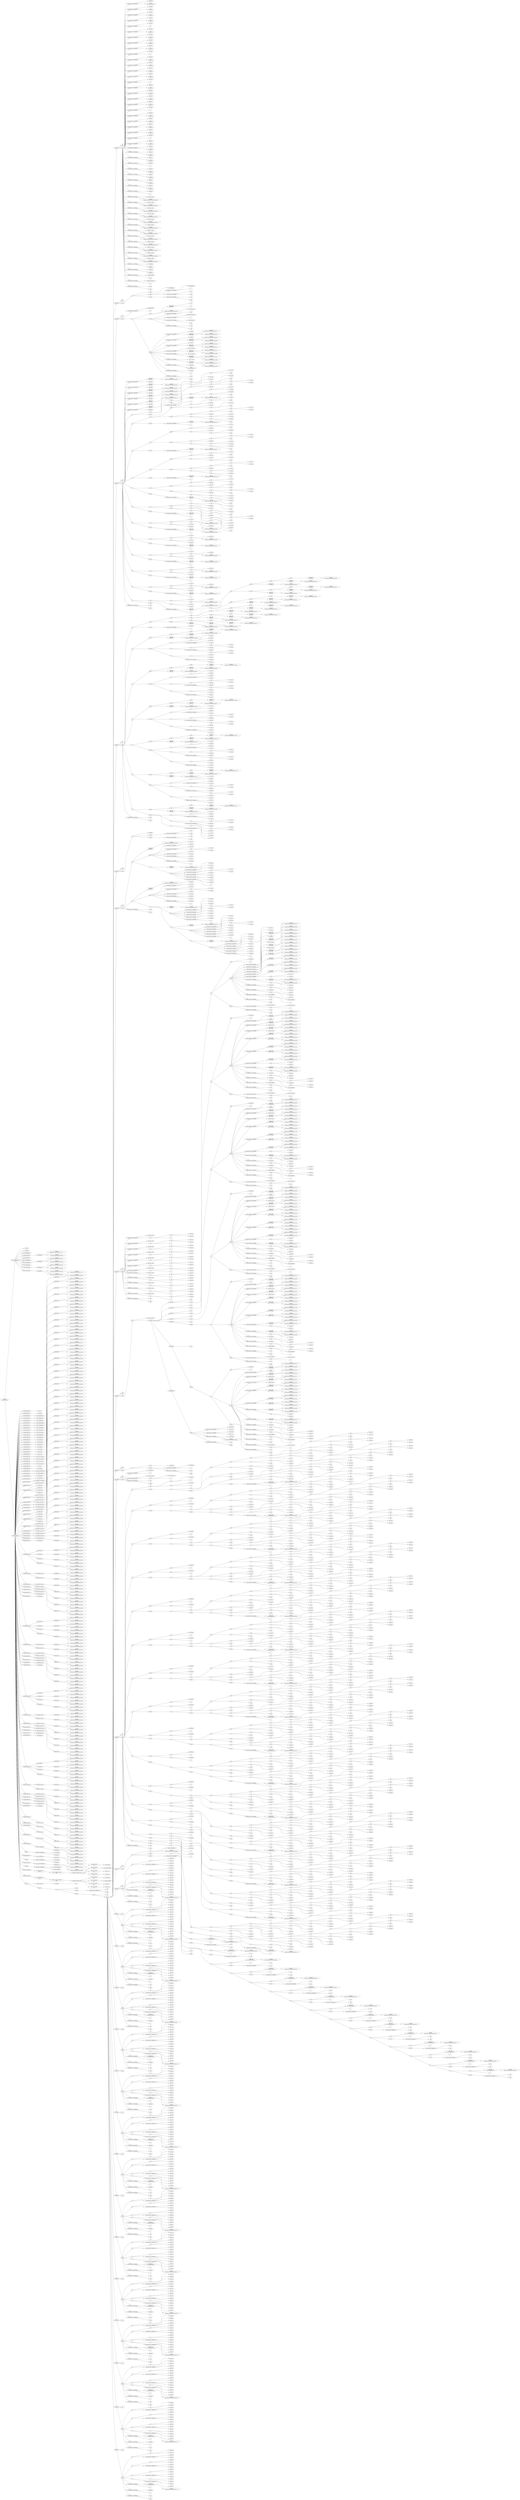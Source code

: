 digraph G {	
rankdir=LR;	
ranksep=.25;
	0 [label=< MODULE<br/>RLE_BlobMerging>];
	1 [label=< VAR_DECLARE_LIST>];
	0 -> 1;
	2 [label=< input clk>];
	1 -> 2;
	3 [label=< input iReset>];
	1 -> 3;
	4 [label=< input iReadFifoEmpty>];
	1 -> 4;
	5 [label=< input iReadFifoData>];
	1 -> 5;
	6 [label=<RANGE_REF>];
	5 -> 6;
	7 [label=< 0000007f<br/>00000000000000000000000001111111>];
	6 -> 7;
	8 [label=< 00000000<br/>00000000000000000000000000000000>];
	6 -> 8;
	9 [label=< input iWriteFifoFull>];
	1 -> 9;
	10 [label=< output oReadFifoRequest>];
	1 -> 10;
	11 [label=< output oWriteBlobData>];
	1 -> 11;
	12 [label=<RANGE_REF>];
	11 -> 12;
	13 [label=< 0000004b<br/>00000000000000000000000001001011>];
	12 -> 13;
	14 [label=< 00000000<br/>00000000000000000000000000000000>];
	12 -> 14;
	15 [label=< output oWriteRequest>];
	1 -> 15;
	16 [label=< output oAvgSizeXaxis>];
	1 -> 16;
	17 [label=<RANGE_REF>];
	16 -> 17;
	18 [label=< 0000000a<br/>00000000000000000000000000001010>];
	17 -> 18;
	19 [label=< 00000000<br/>00000000000000000000000000000000>];
	17 -> 19;
	20 [label=< output oAvgSizeYaxis>];
	1 -> 20;
	21 [label=<RANGE_REF>];
	20 -> 21;
	22 [label=< 0000000a<br/>00000000000000000000000000001010>];
	21 -> 22;
	23 [label=< 00000000<br/>00000000000000000000000000000000>];
	21 -> 23;
	24 [label=< MODULE_ITEMS>];
	0 -> 24;
	25 [label=< VAR_DECLARE_LIST>];
	24 -> 25;
	26 [label=< input clk>];
	25 -> 26;
	27 [label=< VAR_DECLARE_LIST>];
	24 -> 27;
	28 [label=< input iReset>];
	27 -> 28;
	29 [label=< VAR_DECLARE_LIST>];
	24 -> 29;
	30 [label=< input iReadFifoEmpty>];
	29 -> 30;
	31 [label=< VAR_DECLARE_LIST>];
	24 -> 31;
	32 [label=< input iReadFifoData>];
	31 -> 32;
	33 [label=<RANGE_REF>];
	32 -> 33;
	34 [label=< 0000007f<br/>00000000000000000000000001111111>];
	33 -> 34;
	35 [label=< 00000000<br/>00000000000000000000000000000000>];
	33 -> 35;
	36 [label=< VAR_DECLARE_LIST>];
	24 -> 36;
	37 [label=< input iWriteFifoFull>];
	36 -> 37;
	38 [label=< VAR_DECLARE_LIST>];
	24 -> 38;
	39 [label=< output oReadFifoRequest>];
	38 -> 39;
	40 [label=< VAR_DECLARE_LIST>];
	24 -> 40;
	41 [label=< output oWriteBlobData>];
	40 -> 41;
	42 [label=<RANGE_REF>];
	41 -> 42;
	43 [label=< 0000004b<br/>00000000000000000000000001001011>];
	42 -> 43;
	44 [label=< 00000000<br/>00000000000000000000000000000000>];
	42 -> 44;
	45 [label=< VAR_DECLARE_LIST>];
	24 -> 45;
	46 [label=< output oWriteRequest>];
	45 -> 46;
	47 [label=< VAR_DECLARE_LIST>];
	24 -> 47;
	48 [label=< output oAvgSizeXaxis>];
	47 -> 48;
	49 [label=<RANGE_REF>];
	48 -> 49;
	50 [label=< 0000000a<br/>00000000000000000000000000001010>];
	49 -> 50;
	51 [label=< 00000000<br/>00000000000000000000000000000000>];
	49 -> 51;
	52 [label=< VAR_DECLARE_LIST>];
	24 -> 52;
	53 [label=< output oAvgSizeYaxis>];
	52 -> 53;
	54 [label=<RANGE_REF>];
	53 -> 54;
	55 [label=< 0000000a<br/>00000000000000000000000000001010>];
	54 -> 55;
	56 [label=< 00000000<br/>00000000000000000000000000000000>];
	54 -> 56;
	57 [label=< VAR_DECLARE_LIST>];
	24 -> 57;
	58 [label=< reg oReadFifoRequest>];
	57 -> 58;
	59 [label=< VAR_DECLARE_LIST>];
	24 -> 59;
	60 [label=< reg oWriteBlobData>];
	59 -> 60;
	61 [label=<RANGE_REF>];
	60 -> 61;
	62 [label=< 0000004b<br/>00000000000000000000000001001011>];
	61 -> 62;
	63 [label=< 00000000<br/>00000000000000000000000000000000>];
	61 -> 63;
	64 [label=< VAR_DECLARE_LIST>];
	24 -> 64;
	65 [label=< reg oWriteRequest>];
	64 -> 65;
	66 [label=< VAR_DECLARE_LIST>];
	24 -> 66;
	67 [label=< reg oAvgSizeXaxis>];
	66 -> 67;
	68 [label=<RANGE_REF>];
	67 -> 68;
	69 [label=< 0000000a<br/>00000000000000000000000000001010>];
	68 -> 69;
	70 [label=< 00000000<br/>00000000000000000000000000000000>];
	68 -> 70;
	71 [label=< VAR_DECLARE_LIST>];
	24 -> 71;
	72 [label=< reg oAvgSizeYaxis>];
	71 -> 72;
	73 [label=<RANGE_REF>];
	72 -> 73;
	74 [label=< 0000000a<br/>00000000000000000000000000001010>];
	73 -> 74;
	75 [label=< 00000000<br/>00000000000000000000000000000000>];
	73 -> 75;
	76 [label=< VAR_DECLARE_LIST>];
	24 -> 76;
	77 [label=< reg checkResult>];
	76 -> 77;
	78 [label=<RANGE_REF>];
	77 -> 78;
	79 [label=< 00000011<br/>00000000000000000000000000010001>];
	78 -> 79;
	80 [label=< 00000000<br/>00000000000000000000000000000000>];
	78 -> 80;
	81 [label=< VAR_DECLARE_LIST>];
	24 -> 81;
	82 [label=< reg run_length>];
	81 -> 82;
	83 [label=<RANGE_REF>];
	82 -> 83;
	84 [label=< 00000009<br/>00000000000000000000000000001001>];
	83 -> 84;
	85 [label=< 00000000<br/>00000000000000000000000000000000>];
	83 -> 85;
	86 [label=< VAR_DECLARE_LIST>];
	24 -> 86;
	87 [label=< reg run_start_x>];
	86 -> 87;
	88 [label=<RANGE_REF>];
	87 -> 88;
	89 [label=< 0000000a<br/>00000000000000000000000000001010>];
	88 -> 89;
	90 [label=< 00000000<br/>00000000000000000000000000000000>];
	88 -> 90;
	91 [label=< VAR_DECLARE_LIST>];
	24 -> 91;
	92 [label=< reg run_start_y>];
	91 -> 92;
	93 [label=<RANGE_REF>];
	92 -> 93;
	94 [label=< 0000000a<br/>00000000000000000000000000001010>];
	93 -> 94;
	95 [label=< 00000000<br/>00000000000000000000000000000000>];
	93 -> 95;
	96 [label=< VAR_DECLARE_LIST>];
	24 -> 96;
	97 [label=< reg run_sum_x_positions>];
	96 -> 97;
	98 [label=<RANGE_REF>];
	97 -> 98;
	99 [label=< 0000001f<br/>00000000000000000000000000011111>];
	98 -> 99;
	100 [label=< 00000000<br/>00000000000000000000000000000000>];
	98 -> 100;
	101 [label=< VAR_DECLARE_LIST>];
	24 -> 101;
	102 [label=< reg run_sum_y_positions>];
	101 -> 102;
	103 [label=<RANGE_REF>];
	102 -> 103;
	104 [label=< 0000001f<br/>00000000000000000000000000011111>];
	103 -> 104;
	105 [label=< 00000000<br/>00000000000000000000000000000000>];
	103 -> 105;
	106 [label=< VAR_DECLARE_LIST>];
	24 -> 106;
	107 [label=< reg run_sum_values>];
	106 -> 107;
	108 [label=<RANGE_REF>];
	107 -> 108;
	109 [label=< 0000001f<br/>00000000000000000000000000011111>];
	108 -> 109;
	110 [label=< 00000000<br/>00000000000000000000000000000000>];
	108 -> 110;
	111 [label=< VAR_DECLARE_LIST>];
	24 -> 111;
	112 [label=< reg write_result_pointer>];
	111 -> 112;
	113 [label=<RANGE_REF>];
	112 -> 113;
	114 [label=< 00000003<br/>00000000000000000000000000000011>];
	113 -> 114;
	115 [label=< 00000000<br/>00000000000000000000000000000000>];
	113 -> 115;
	116 [label=< VAR_DECLARE_LIST>];
	24 -> 116;
	117 [label=< reg state>];
	116 -> 117;
	118 [label=<RANGE_REF>];
	117 -> 118;
	119 [label=< 00000004<br/>00000000000000000000000000000100>];
	118 -> 119;
	120 [label=< 00000000<br/>00000000000000000000000000000000>];
	118 -> 120;
	121 [label=< VAR_DECLARE_LIST>];
	24 -> 121;
	122 [label=< reg RunAdded>];
	121 -> 122;
	123 [label=< VAR_DECLARE_LIST>];
	24 -> 123;
	124 [label=< reg ContainerAdjacentResult>];
	123 -> 124;
	125 [label=<RANGE_REF>];
	124 -> 125;
	126 [label=< 0000000e<br/>00000000000000000000000000001110>];
	125 -> 126;
	127 [label=< 00000000<br/>00000000000000000000000000000000>];
	125 -> 127;
	128 [label=< VAR_DECLARE_LIST>];
	24 -> 128;
	129 [label=< reg countDetectedBlobs>];
	128 -> 129;
	130 [label=<RANGE_REF>];
	129 -> 130;
	131 [label=< 00000003<br/>00000000000000000000000000000011>];
	130 -> 131;
	132 [label=< 00000000<br/>00000000000000000000000000000000>];
	130 -> 132;
	133 [label=< VAR_DECLARE_LIST>];
	24 -> 133;
	134 [label=< reg avgSizeXaxis>];
	133 -> 134;
	135 [label=<RANGE_REF>];
	134 -> 135;
	136 [label=< 0000000a<br/>00000000000000000000000000001010>];
	135 -> 136;
	137 [label=< 00000000<br/>00000000000000000000000000000000>];
	135 -> 137;
	138 [label=< VAR_DECLARE_LIST>];
	24 -> 138;
	139 [label=< reg avgSizeYaxis>];
	138 -> 139;
	140 [label=<RANGE_REF>];
	139 -> 140;
	141 [label=< 0000000a<br/>00000000000000000000000000001010>];
	140 -> 141;
	142 [label=< 00000000<br/>00000000000000000000000000000000>];
	140 -> 142;
	143 [label=< VAR_DECLARE_LIST>];
	24 -> 143;
	144 [label=< reg enableCOMcomputation>];
	143 -> 144;
	145 [label=< VAR_DECLARE_LIST>];
	24 -> 145;
	146 [label=< reg delayCounterCOM>];
	145 -> 146;
	147 [label=<RANGE_REF>];
	146 -> 147;
	148 [label=< 00000003<br/>00000000000000000000000000000011>];
	147 -> 148;
	149 [label=< 00000000<br/>00000000000000000000000000000000>];
	147 -> 149;
	150 [label=< VAR_DECLARE_LIST>];
	24 -> 150;
	151 [label=< reg blob1minX>];
	150 -> 151;
	152 [label=<RANGE_REF>];
	151 -> 152;
	153 [label=< 0000000a<br/>00000000000000000000000000001010>];
	152 -> 153;
	154 [label=< 00000000<br/>00000000000000000000000000000000>];
	152 -> 154;
	155 [label=< reg blob1minY>];
	150 -> 155;
	156 [label=<RANGE_REF>];
	155 -> 156;
	157 [label=< 0000000a<br/>00000000000000000000000000001010>];
	156 -> 157;
	158 [label=< 00000000<br/>00000000000000000000000000000000>];
	156 -> 158;
	159 [label=< reg blob1maxX>];
	150 -> 159;
	160 [label=<RANGE_REF>];
	159 -> 160;
	161 [label=< 0000000a<br/>00000000000000000000000000001010>];
	160 -> 161;
	162 [label=< 00000000<br/>00000000000000000000000000000000>];
	160 -> 162;
	163 [label=< reg blob1maxY>];
	150 -> 163;
	164 [label=<RANGE_REF>];
	163 -> 164;
	165 [label=< 0000000a<br/>00000000000000000000000000001010>];
	164 -> 165;
	166 [label=< 00000000<br/>00000000000000000000000000000000>];
	164 -> 166;
	167 [label=< VAR_DECLARE_LIST>];
	24 -> 167;
	168 [label=< reg blob1X_bb_center>];
	167 -> 168;
	169 [label=<RANGE_REF>];
	168 -> 169;
	170 [label=< 0000000a<br/>00000000000000000000000000001010>];
	169 -> 170;
	171 [label=< 00000000<br/>00000000000000000000000000000000>];
	169 -> 171;
	172 [label=< reg blob1Y_bb_center>];
	167 -> 172;
	173 [label=<RANGE_REF>];
	172 -> 173;
	174 [label=< 0000000a<br/>00000000000000000000000000001010>];
	173 -> 174;
	175 [label=< 00000000<br/>00000000000000000000000000000000>];
	173 -> 175;
	176 [label=< VAR_DECLARE_LIST>];
	24 -> 176;
	177 [label=< reg blob1X_com_center>];
	176 -> 177;
	178 [label=<RANGE_REF>];
	177 -> 178;
	179 [label=< 00000023<br/>00000000000000000000000000100011>];
	178 -> 179;
	180 [label=< 00000000<br/>00000000000000000000000000000000>];
	178 -> 180;
	181 [label=< reg blob1Y_com_center>];
	176 -> 181;
	182 [label=<RANGE_REF>];
	181 -> 182;
	183 [label=< 00000023<br/>00000000000000000000000000100011>];
	182 -> 183;
	184 [label=< 00000000<br/>00000000000000000000000000000000>];
	182 -> 184;
	185 [label=< VAR_DECLARE_LIST>];
	24 -> 185;
	186 [label=< reg sumBLOB_Xpositions_1>];
	185 -> 186;
	187 [label=<RANGE_REF>];
	186 -> 187;
	188 [label=< 00000023<br/>00000000000000000000000000100011>];
	187 -> 188;
	189 [label=< 00000000<br/>00000000000000000000000000000000>];
	187 -> 189;
	190 [label=< VAR_DECLARE_LIST>];
	24 -> 190;
	191 [label=< reg sumBLOB_Ypositions_1>];
	190 -> 191;
	192 [label=<RANGE_REF>];
	191 -> 192;
	193 [label=< 00000023<br/>00000000000000000000000000100011>];
	192 -> 193;
	194 [label=< 00000000<br/>00000000000000000000000000000000>];
	192 -> 194;
	195 [label=< VAR_DECLARE_LIST>];
	24 -> 195;
	196 [label=< reg sumBLOB_Pixels_1>];
	195 -> 196;
	197 [label=<RANGE_REF>];
	196 -> 197;
	198 [label=< 00000023<br/>00000000000000000000000000100011>];
	197 -> 198;
	199 [label=< 00000000<br/>00000000000000000000000000000000>];
	197 -> 199;
	200 [label=< VAR_DECLARE_LIST>];
	24 -> 200;
	201 [label=< reg blob1empty>];
	200 -> 201;
	202 [label=< VAR_DECLARE_LIST>];
	24 -> 202;
	203 [label=< reg blob2minX>];
	202 -> 203;
	204 [label=<RANGE_REF>];
	203 -> 204;
	205 [label=< 0000000a<br/>00000000000000000000000000001010>];
	204 -> 205;
	206 [label=< 00000000<br/>00000000000000000000000000000000>];
	204 -> 206;
	207 [label=< reg blob2minY>];
	202 -> 207;
	208 [label=<RANGE_REF>];
	207 -> 208;
	209 [label=< 0000000a<br/>00000000000000000000000000001010>];
	208 -> 209;
	210 [label=< 00000000<br/>00000000000000000000000000000000>];
	208 -> 210;
	211 [label=< reg blob2maxX>];
	202 -> 211;
	212 [label=<RANGE_REF>];
	211 -> 212;
	213 [label=< 0000000a<br/>00000000000000000000000000001010>];
	212 -> 213;
	214 [label=< 00000000<br/>00000000000000000000000000000000>];
	212 -> 214;
	215 [label=< reg blob2maxY>];
	202 -> 215;
	216 [label=<RANGE_REF>];
	215 -> 216;
	217 [label=< 0000000a<br/>00000000000000000000000000001010>];
	216 -> 217;
	218 [label=< 00000000<br/>00000000000000000000000000000000>];
	216 -> 218;
	219 [label=< VAR_DECLARE_LIST>];
	24 -> 219;
	220 [label=< reg blob2X_bb_center>];
	219 -> 220;
	221 [label=<RANGE_REF>];
	220 -> 221;
	222 [label=< 0000000a<br/>00000000000000000000000000001010>];
	221 -> 222;
	223 [label=< 00000000<br/>00000000000000000000000000000000>];
	221 -> 223;
	224 [label=< reg blob2Y_bb_center>];
	219 -> 224;
	225 [label=<RANGE_REF>];
	224 -> 225;
	226 [label=< 0000000a<br/>00000000000000000000000000001010>];
	225 -> 226;
	227 [label=< 00000000<br/>00000000000000000000000000000000>];
	225 -> 227;
	228 [label=< VAR_DECLARE_LIST>];
	24 -> 228;
	229 [label=< reg blob2X_com_center>];
	228 -> 229;
	230 [label=<RANGE_REF>];
	229 -> 230;
	231 [label=< 00000023<br/>00000000000000000000000000100011>];
	230 -> 231;
	232 [label=< 00000000<br/>00000000000000000000000000000000>];
	230 -> 232;
	233 [label=< reg blob2Y_com_center>];
	228 -> 233;
	234 [label=<RANGE_REF>];
	233 -> 234;
	235 [label=< 00000023<br/>00000000000000000000000000100011>];
	234 -> 235;
	236 [label=< 00000000<br/>00000000000000000000000000000000>];
	234 -> 236;
	237 [label=< VAR_DECLARE_LIST>];
	24 -> 237;
	238 [label=< reg sumBLOB_Xpositions_2>];
	237 -> 238;
	239 [label=<RANGE_REF>];
	238 -> 239;
	240 [label=< 00000023<br/>00000000000000000000000000100011>];
	239 -> 240;
	241 [label=< 00000000<br/>00000000000000000000000000000000>];
	239 -> 241;
	242 [label=< VAR_DECLARE_LIST>];
	24 -> 242;
	243 [label=< reg sumBLOB_Ypositions_2>];
	242 -> 243;
	244 [label=<RANGE_REF>];
	243 -> 244;
	245 [label=< 00000023<br/>00000000000000000000000000100011>];
	244 -> 245;
	246 [label=< 00000000<br/>00000000000000000000000000000000>];
	244 -> 246;
	247 [label=< VAR_DECLARE_LIST>];
	24 -> 247;
	248 [label=< reg sumBLOB_Pixels_2>];
	247 -> 248;
	249 [label=<RANGE_REF>];
	248 -> 249;
	250 [label=< 00000023<br/>00000000000000000000000000100011>];
	249 -> 250;
	251 [label=< 00000000<br/>00000000000000000000000000000000>];
	249 -> 251;
	252 [label=< VAR_DECLARE_LIST>];
	24 -> 252;
	253 [label=< reg blob2empty>];
	252 -> 253;
	254 [label=< VAR_DECLARE_LIST>];
	24 -> 254;
	255 [label=< reg blob3minX>];
	254 -> 255;
	256 [label=<RANGE_REF>];
	255 -> 256;
	257 [label=< 0000000a<br/>00000000000000000000000000001010>];
	256 -> 257;
	258 [label=< 00000000<br/>00000000000000000000000000000000>];
	256 -> 258;
	259 [label=< reg blob3minY>];
	254 -> 259;
	260 [label=<RANGE_REF>];
	259 -> 260;
	261 [label=< 0000000a<br/>00000000000000000000000000001010>];
	260 -> 261;
	262 [label=< 00000000<br/>00000000000000000000000000000000>];
	260 -> 262;
	263 [label=< reg blob3maxX>];
	254 -> 263;
	264 [label=<RANGE_REF>];
	263 -> 264;
	265 [label=< 0000000a<br/>00000000000000000000000000001010>];
	264 -> 265;
	266 [label=< 00000000<br/>00000000000000000000000000000000>];
	264 -> 266;
	267 [label=< reg blob3maxY>];
	254 -> 267;
	268 [label=<RANGE_REF>];
	267 -> 268;
	269 [label=< 0000000a<br/>00000000000000000000000000001010>];
	268 -> 269;
	270 [label=< 00000000<br/>00000000000000000000000000000000>];
	268 -> 270;
	271 [label=< VAR_DECLARE_LIST>];
	24 -> 271;
	272 [label=< reg blob3X_bb_center>];
	271 -> 272;
	273 [label=<RANGE_REF>];
	272 -> 273;
	274 [label=< 0000000a<br/>00000000000000000000000000001010>];
	273 -> 274;
	275 [label=< 00000000<br/>00000000000000000000000000000000>];
	273 -> 275;
	276 [label=< reg blob3Y_bb_center>];
	271 -> 276;
	277 [label=<RANGE_REF>];
	276 -> 277;
	278 [label=< 0000000a<br/>00000000000000000000000000001010>];
	277 -> 278;
	279 [label=< 00000000<br/>00000000000000000000000000000000>];
	277 -> 279;
	280 [label=< VAR_DECLARE_LIST>];
	24 -> 280;
	281 [label=< reg blob3X_com_center>];
	280 -> 281;
	282 [label=<RANGE_REF>];
	281 -> 282;
	283 [label=< 00000023<br/>00000000000000000000000000100011>];
	282 -> 283;
	284 [label=< 00000000<br/>00000000000000000000000000000000>];
	282 -> 284;
	285 [label=< reg blob3Y_com_center>];
	280 -> 285;
	286 [label=<RANGE_REF>];
	285 -> 286;
	287 [label=< 00000023<br/>00000000000000000000000000100011>];
	286 -> 287;
	288 [label=< 00000000<br/>00000000000000000000000000000000>];
	286 -> 288;
	289 [label=< VAR_DECLARE_LIST>];
	24 -> 289;
	290 [label=< reg sumBLOB_Xpositions_3>];
	289 -> 290;
	291 [label=<RANGE_REF>];
	290 -> 291;
	292 [label=< 00000023<br/>00000000000000000000000000100011>];
	291 -> 292;
	293 [label=< 00000000<br/>00000000000000000000000000000000>];
	291 -> 293;
	294 [label=< VAR_DECLARE_LIST>];
	24 -> 294;
	295 [label=< reg sumBLOB_Ypositions_3>];
	294 -> 295;
	296 [label=<RANGE_REF>];
	295 -> 296;
	297 [label=< 00000023<br/>00000000000000000000000000100011>];
	296 -> 297;
	298 [label=< 00000000<br/>00000000000000000000000000000000>];
	296 -> 298;
	299 [label=< VAR_DECLARE_LIST>];
	24 -> 299;
	300 [label=< reg sumBLOB_Pixels_3>];
	299 -> 300;
	301 [label=<RANGE_REF>];
	300 -> 301;
	302 [label=< 00000023<br/>00000000000000000000000000100011>];
	301 -> 302;
	303 [label=< 00000000<br/>00000000000000000000000000000000>];
	301 -> 303;
	304 [label=< VAR_DECLARE_LIST>];
	24 -> 304;
	305 [label=< reg blob3empty>];
	304 -> 305;
	306 [label=< VAR_DECLARE_LIST>];
	24 -> 306;
	307 [label=< reg blob4minX>];
	306 -> 307;
	308 [label=<RANGE_REF>];
	307 -> 308;
	309 [label=< 0000000a<br/>00000000000000000000000000001010>];
	308 -> 309;
	310 [label=< 00000000<br/>00000000000000000000000000000000>];
	308 -> 310;
	311 [label=< reg blob4minY>];
	306 -> 311;
	312 [label=<RANGE_REF>];
	311 -> 312;
	313 [label=< 0000000a<br/>00000000000000000000000000001010>];
	312 -> 313;
	314 [label=< 00000000<br/>00000000000000000000000000000000>];
	312 -> 314;
	315 [label=< reg blob4maxX>];
	306 -> 315;
	316 [label=<RANGE_REF>];
	315 -> 316;
	317 [label=< 0000000a<br/>00000000000000000000000000001010>];
	316 -> 317;
	318 [label=< 00000000<br/>00000000000000000000000000000000>];
	316 -> 318;
	319 [label=< reg blob4maxY>];
	306 -> 319;
	320 [label=<RANGE_REF>];
	319 -> 320;
	321 [label=< 0000000a<br/>00000000000000000000000000001010>];
	320 -> 321;
	322 [label=< 00000000<br/>00000000000000000000000000000000>];
	320 -> 322;
	323 [label=< VAR_DECLARE_LIST>];
	24 -> 323;
	324 [label=< reg blob4X_bb_center>];
	323 -> 324;
	325 [label=<RANGE_REF>];
	324 -> 325;
	326 [label=< 0000000a<br/>00000000000000000000000000001010>];
	325 -> 326;
	327 [label=< 00000000<br/>00000000000000000000000000000000>];
	325 -> 327;
	328 [label=< reg blob4Y_bb_center>];
	323 -> 328;
	329 [label=<RANGE_REF>];
	328 -> 329;
	330 [label=< 0000000a<br/>00000000000000000000000000001010>];
	329 -> 330;
	331 [label=< 00000000<br/>00000000000000000000000000000000>];
	329 -> 331;
	332 [label=< VAR_DECLARE_LIST>];
	24 -> 332;
	333 [label=< reg blob4X_com_center>];
	332 -> 333;
	334 [label=<RANGE_REF>];
	333 -> 334;
	335 [label=< 00000023<br/>00000000000000000000000000100011>];
	334 -> 335;
	336 [label=< 00000000<br/>00000000000000000000000000000000>];
	334 -> 336;
	337 [label=< reg blob4Y_com_center>];
	332 -> 337;
	338 [label=<RANGE_REF>];
	337 -> 338;
	339 [label=< 00000023<br/>00000000000000000000000000100011>];
	338 -> 339;
	340 [label=< 00000000<br/>00000000000000000000000000000000>];
	338 -> 340;
	341 [label=< VAR_DECLARE_LIST>];
	24 -> 341;
	342 [label=< reg sumBLOB_Xpositions_4>];
	341 -> 342;
	343 [label=<RANGE_REF>];
	342 -> 343;
	344 [label=< 00000023<br/>00000000000000000000000000100011>];
	343 -> 344;
	345 [label=< 00000000<br/>00000000000000000000000000000000>];
	343 -> 345;
	346 [label=< VAR_DECLARE_LIST>];
	24 -> 346;
	347 [label=< reg sumBLOB_Ypositions_4>];
	346 -> 347;
	348 [label=<RANGE_REF>];
	347 -> 348;
	349 [label=< 00000023<br/>00000000000000000000000000100011>];
	348 -> 349;
	350 [label=< 00000000<br/>00000000000000000000000000000000>];
	348 -> 350;
	351 [label=< VAR_DECLARE_LIST>];
	24 -> 351;
	352 [label=< reg sumBLOB_Pixels_4>];
	351 -> 352;
	353 [label=<RANGE_REF>];
	352 -> 353;
	354 [label=< 00000023<br/>00000000000000000000000000100011>];
	353 -> 354;
	355 [label=< 00000000<br/>00000000000000000000000000000000>];
	353 -> 355;
	356 [label=< VAR_DECLARE_LIST>];
	24 -> 356;
	357 [label=< reg blob4empty>];
	356 -> 357;
	358 [label=< VAR_DECLARE_LIST>];
	24 -> 358;
	359 [label=< reg blob5minX>];
	358 -> 359;
	360 [label=<RANGE_REF>];
	359 -> 360;
	361 [label=< 0000000a<br/>00000000000000000000000000001010>];
	360 -> 361;
	362 [label=< 00000000<br/>00000000000000000000000000000000>];
	360 -> 362;
	363 [label=< reg blob5minY>];
	358 -> 363;
	364 [label=<RANGE_REF>];
	363 -> 364;
	365 [label=< 0000000a<br/>00000000000000000000000000001010>];
	364 -> 365;
	366 [label=< 00000000<br/>00000000000000000000000000000000>];
	364 -> 366;
	367 [label=< reg blob5maxX>];
	358 -> 367;
	368 [label=<RANGE_REF>];
	367 -> 368;
	369 [label=< 0000000a<br/>00000000000000000000000000001010>];
	368 -> 369;
	370 [label=< 00000000<br/>00000000000000000000000000000000>];
	368 -> 370;
	371 [label=< reg blob5maxY>];
	358 -> 371;
	372 [label=<RANGE_REF>];
	371 -> 372;
	373 [label=< 0000000a<br/>00000000000000000000000000001010>];
	372 -> 373;
	374 [label=< 00000000<br/>00000000000000000000000000000000>];
	372 -> 374;
	375 [label=< VAR_DECLARE_LIST>];
	24 -> 375;
	376 [label=< reg blob5X_bb_center>];
	375 -> 376;
	377 [label=<RANGE_REF>];
	376 -> 377;
	378 [label=< 0000000a<br/>00000000000000000000000000001010>];
	377 -> 378;
	379 [label=< 00000000<br/>00000000000000000000000000000000>];
	377 -> 379;
	380 [label=< reg blob5Y_bb_center>];
	375 -> 380;
	381 [label=<RANGE_REF>];
	380 -> 381;
	382 [label=< 0000000a<br/>00000000000000000000000000001010>];
	381 -> 382;
	383 [label=< 00000000<br/>00000000000000000000000000000000>];
	381 -> 383;
	384 [label=< VAR_DECLARE_LIST>];
	24 -> 384;
	385 [label=< reg blob5X_com_center>];
	384 -> 385;
	386 [label=<RANGE_REF>];
	385 -> 386;
	387 [label=< 00000023<br/>00000000000000000000000000100011>];
	386 -> 387;
	388 [label=< 00000000<br/>00000000000000000000000000000000>];
	386 -> 388;
	389 [label=< reg blob5Y_com_center>];
	384 -> 389;
	390 [label=<RANGE_REF>];
	389 -> 390;
	391 [label=< 00000023<br/>00000000000000000000000000100011>];
	390 -> 391;
	392 [label=< 00000000<br/>00000000000000000000000000000000>];
	390 -> 392;
	393 [label=< VAR_DECLARE_LIST>];
	24 -> 393;
	394 [label=< reg sumBLOB_Xpositions_5>];
	393 -> 394;
	395 [label=<RANGE_REF>];
	394 -> 395;
	396 [label=< 00000023<br/>00000000000000000000000000100011>];
	395 -> 396;
	397 [label=< 00000000<br/>00000000000000000000000000000000>];
	395 -> 397;
	398 [label=< VAR_DECLARE_LIST>];
	24 -> 398;
	399 [label=< reg sumBLOB_Ypositions_5>];
	398 -> 399;
	400 [label=<RANGE_REF>];
	399 -> 400;
	401 [label=< 00000023<br/>00000000000000000000000000100011>];
	400 -> 401;
	402 [label=< 00000000<br/>00000000000000000000000000000000>];
	400 -> 402;
	403 [label=< VAR_DECLARE_LIST>];
	24 -> 403;
	404 [label=< reg sumBLOB_Pixels_5>];
	403 -> 404;
	405 [label=<RANGE_REF>];
	404 -> 405;
	406 [label=< 00000023<br/>00000000000000000000000000100011>];
	405 -> 406;
	407 [label=< 00000000<br/>00000000000000000000000000000000>];
	405 -> 407;
	408 [label=< VAR_DECLARE_LIST>];
	24 -> 408;
	409 [label=< reg blob5empty>];
	408 -> 409;
	410 [label=< VAR_DECLARE_LIST>];
	24 -> 410;
	411 [label=< reg blob6minX>];
	410 -> 411;
	412 [label=<RANGE_REF>];
	411 -> 412;
	413 [label=< 0000000a<br/>00000000000000000000000000001010>];
	412 -> 413;
	414 [label=< 00000000<br/>00000000000000000000000000000000>];
	412 -> 414;
	415 [label=< reg blob6minY>];
	410 -> 415;
	416 [label=<RANGE_REF>];
	415 -> 416;
	417 [label=< 0000000a<br/>00000000000000000000000000001010>];
	416 -> 417;
	418 [label=< 00000000<br/>00000000000000000000000000000000>];
	416 -> 418;
	419 [label=< reg blob6maxX>];
	410 -> 419;
	420 [label=<RANGE_REF>];
	419 -> 420;
	421 [label=< 0000000a<br/>00000000000000000000000000001010>];
	420 -> 421;
	422 [label=< 00000000<br/>00000000000000000000000000000000>];
	420 -> 422;
	423 [label=< reg blob6maxY>];
	410 -> 423;
	424 [label=<RANGE_REF>];
	423 -> 424;
	425 [label=< 0000000a<br/>00000000000000000000000000001010>];
	424 -> 425;
	426 [label=< 00000000<br/>00000000000000000000000000000000>];
	424 -> 426;
	427 [label=< VAR_DECLARE_LIST>];
	24 -> 427;
	428 [label=< reg blob6X_bb_center>];
	427 -> 428;
	429 [label=<RANGE_REF>];
	428 -> 429;
	430 [label=< 0000000a<br/>00000000000000000000000000001010>];
	429 -> 430;
	431 [label=< 00000000<br/>00000000000000000000000000000000>];
	429 -> 431;
	432 [label=< reg blob6Y_bb_center>];
	427 -> 432;
	433 [label=<RANGE_REF>];
	432 -> 433;
	434 [label=< 0000000a<br/>00000000000000000000000000001010>];
	433 -> 434;
	435 [label=< 00000000<br/>00000000000000000000000000000000>];
	433 -> 435;
	436 [label=< VAR_DECLARE_LIST>];
	24 -> 436;
	437 [label=< reg blob6X_com_center>];
	436 -> 437;
	438 [label=<RANGE_REF>];
	437 -> 438;
	439 [label=< 00000023<br/>00000000000000000000000000100011>];
	438 -> 439;
	440 [label=< 00000000<br/>00000000000000000000000000000000>];
	438 -> 440;
	441 [label=< reg blob6Y_com_center>];
	436 -> 441;
	442 [label=<RANGE_REF>];
	441 -> 442;
	443 [label=< 00000023<br/>00000000000000000000000000100011>];
	442 -> 443;
	444 [label=< 00000000<br/>00000000000000000000000000000000>];
	442 -> 444;
	445 [label=< VAR_DECLARE_LIST>];
	24 -> 445;
	446 [label=< reg sumBLOB_Xpositions_6>];
	445 -> 446;
	447 [label=<RANGE_REF>];
	446 -> 447;
	448 [label=< 00000023<br/>00000000000000000000000000100011>];
	447 -> 448;
	449 [label=< 00000000<br/>00000000000000000000000000000000>];
	447 -> 449;
	450 [label=< VAR_DECLARE_LIST>];
	24 -> 450;
	451 [label=< reg sumBLOB_Ypositions_6>];
	450 -> 451;
	452 [label=<RANGE_REF>];
	451 -> 452;
	453 [label=< 00000023<br/>00000000000000000000000000100011>];
	452 -> 453;
	454 [label=< 00000000<br/>00000000000000000000000000000000>];
	452 -> 454;
	455 [label=< VAR_DECLARE_LIST>];
	24 -> 455;
	456 [label=< reg sumBLOB_Pixels_6>];
	455 -> 456;
	457 [label=<RANGE_REF>];
	456 -> 457;
	458 [label=< 00000023<br/>00000000000000000000000000100011>];
	457 -> 458;
	459 [label=< 00000000<br/>00000000000000000000000000000000>];
	457 -> 459;
	460 [label=< VAR_DECLARE_LIST>];
	24 -> 460;
	461 [label=< reg blob6empty>];
	460 -> 461;
	462 [label=< VAR_DECLARE_LIST>];
	24 -> 462;
	463 [label=< wire divider_res_x>];
	462 -> 463;
	464 [label=<RANGE_REF>];
	463 -> 464;
	465 [label=< 0000000a<br/>00000000000000000000000000001010>];
	464 -> 465;
	466 [label=< 00000000<br/>00000000000000000000000000000000>];
	464 -> 466;
	467 [label=< VAR_DECLARE_LIST>];
	24 -> 467;
	468 [label=< wire divider_rem_x>];
	467 -> 468;
	469 [label=<RANGE_REF>];
	468 -> 469;
	470 [label=< 0000000a<br/>00000000000000000000000000001010>];
	469 -> 470;
	471 [label=< 00000000<br/>00000000000000000000000000000000>];
	469 -> 471;
	472 [label=< VAR_DECLARE_LIST>];
	24 -> 472;
	473 [label=< wire divider_res_y>];
	472 -> 473;
	474 [label=<RANGE_REF>];
	473 -> 474;
	475 [label=< 0000000a<br/>00000000000000000000000000001010>];
	474 -> 475;
	476 [label=< 00000000<br/>00000000000000000000000000000000>];
	474 -> 476;
	477 [label=< VAR_DECLARE_LIST>];
	24 -> 477;
	478 [label=< wire divider_rem_y>];
	477 -> 478;
	479 [label=<RANGE_REF>];
	478 -> 479;
	480 [label=< 0000000a<br/>00000000000000000000000000001010>];
	479 -> 480;
	481 [label=< 00000000<br/>00000000000000000000000000000000>];
	479 -> 481;
	482 [label=< VAR_DECLARE_LIST>];
	24 -> 482;
	483 [label=< wire ex_avgSizeXaxis>];
	482 -> 483;
	484 [label=<RANGE_REF>];
	483 -> 484;
	485 [label=< 0000000a<br/>00000000000000000000000000001010>];
	484 -> 485;
	486 [label=< 00000000<br/>00000000000000000000000000000000>];
	484 -> 486;
	487 [label=< ASSIGN>];
	24 -> 487;
	488 [label=< BLOCKING_STATEMENT>];
	487 -> 488;
	489 [label=< ex_avgSizeXaxis>];
	488 -> 489;
	490 [label=< avgSizeXaxis>];
	488 -> 490;
	491 [label=< VAR_DECLARE_LIST>];
	24 -> 491;
	492 [label=< wire ex_avgSizeYaxis>];
	491 -> 492;
	493 [label=<RANGE_REF>];
	492 -> 493;
	494 [label=< 0000000a<br/>00000000000000000000000000001010>];
	493 -> 494;
	495 [label=< 00000000<br/>00000000000000000000000000000000>];
	493 -> 495;
	496 [label=< ASSIGN>];
	24 -> 496;
	497 [label=< BLOCKING_STATEMENT>];
	496 -> 497;
	498 [label=< ex_avgSizeYaxis>];
	497 -> 498;
	499 [label=< avgSizeYaxis>];
	497 -> 499;
	500 [label=< VAR_DECLARE_LIST>];
	24 -> 500;
	501 [label=< wire ex_countDetectedBlobs>];
	500 -> 501;
	502 [label=<RANGE_REF>];
	501 -> 502;
	503 [label=< 00000003<br/>00000000000000000000000000000011>];
	502 -> 503;
	504 [label=< 00000000<br/>00000000000000000000000000000000>];
	502 -> 504;
	505 [label=< ASSIGN>];
	24 -> 505;
	506 [label=< BLOCKING_STATEMENT>];
	505 -> 506;
	507 [label=< ex_countDetectedBlobs>];
	506 -> 507;
	508 [label=< countDetectedBlobs>];
	506 -> 508;
	509 [label=< MODULE_INSTANCE>];
	24 -> 509;
	510 [label=< MODULE_INSTANCE<br/>divider>];
	509 -> 510;
	511 [label=< MODULE_NAMED_INSTANCE<br/>inst_x>];
	510 -> 511;
	512 [label=< MODULE_CONNECT_LIST>];
	511 -> 512;
	513 [label=< MODULE_CONNECT<br/>opa>];
	512 -> 513;
	514 [label=< ex_avgSizeXaxis>];
	513 -> 514;
	515 [label=< MODULE_CONNECT<br/>opb>];
	512 -> 515;
	516 [label=< ex_countDetectedBlobs>];
	515 -> 516;
	517 [label=< MODULE_CONNECT<br/>quo>];
	512 -> 517;
	518 [label=< divider_res_x>];
	517 -> 518;
	519 [label=< MODULE_CONNECT<br/>rem>];
	512 -> 519;
	520 [label=< divider_rem_x>];
	519 -> 520;
	521 [label=< MODULE_INSTANCE>];
	24 -> 521;
	522 [label=< MODULE_INSTANCE<br/>divider>];
	521 -> 522;
	523 [label=< MODULE_NAMED_INSTANCE<br/>inst_y>];
	522 -> 523;
	524 [label=< MODULE_CONNECT_LIST>];
	523 -> 524;
	525 [label=< MODULE_CONNECT<br/>opa>];
	524 -> 525;
	526 [label=< ex_avgSizeYaxis>];
	525 -> 526;
	527 [label=< MODULE_CONNECT<br/>opb>];
	524 -> 527;
	528 [label=< ex_countDetectedBlobs>];
	527 -> 528;
	529 [label=< MODULE_CONNECT<br/>quo>];
	524 -> 529;
	530 [label=< divider_res_y>];
	529 -> 530;
	531 [label=< MODULE_CONNECT<br/>rem>];
	524 -> 531;
	532 [label=< divider_rem_y>];
	531 -> 532;
	533 [label=< ALWAYS>];
	24 -> 533;
	534 [label=< DELAY_CONTROL>];
	533 -> 534;
	535 [label=< POSEDGE>];
	534 -> 535;
	536 [label=< clk>];
	535 -> 536;
	537 [label=< BLOCK>];
	533 -> 537;
	538 [label=< IF>];
	537 -> 538;
	539 [label=< iReset>];
	538 -> 539;
	540 [label=< BLOCK>];
	538 -> 540;
	541 [label=< NON_BLOCKING_STATEMENT>];
	540 -> 541;
	542 [label=< state>];
	541 -> 542;
	543 [label=< 00<br/>00000>];
	541 -> 543;
	544 [label=< BLOCK>];
	538 -> 544;
	545 [label=< CASE>];
	544 -> 545;
	546 [label=< state>];
	545 -> 546;
	547 [label=< CASE_LIST>];
	545 -> 547;
	548 [label=< CASE_ITEM>];
	547 -> 548;
	549 [label=< 00<br/>00000>];
	548 -> 549;
	550 [label=< BLOCK>];
	548 -> 550;
	551 [label=< NON_BLOCKING_STATEMENT>];
	550 -> 551;
	552 [label=< checkResult>];
	551 -> 552;
	553 [label=< 00000<br/>000000000000000000>];
	551 -> 553;
	554 [label=< NON_BLOCKING_STATEMENT>];
	550 -> 554;
	555 [label=< run_length>];
	554 -> 555;
	556 [label=< 000<br/>0000000000>];
	554 -> 556;
	557 [label=< NON_BLOCKING_STATEMENT>];
	550 -> 557;
	558 [label=< run_start_x>];
	557 -> 558;
	559 [label=< 000<br/>00000000000>];
	557 -> 559;
	560 [label=< NON_BLOCKING_STATEMENT>];
	550 -> 560;
	561 [label=< run_start_y>];
	560 -> 561;
	562 [label=< 000<br/>00000000000>];
	560 -> 562;
	563 [label=< NON_BLOCKING_STATEMENT>];
	550 -> 563;
	564 [label=< RunAdded>];
	563 -> 564;
	565 [label=< 0<br/>0>];
	563 -> 565;
	566 [label=< NON_BLOCKING_STATEMENT>];
	550 -> 566;
	567 [label=< blob1maxX>];
	566 -> 567;
	568 [label=< 000<br/>00000000000>];
	566 -> 568;
	569 [label=< NON_BLOCKING_STATEMENT>];
	550 -> 569;
	570 [label=< blob1minX>];
	569 -> 570;
	571 [label=< 000<br/>00000000000>];
	569 -> 571;
	572 [label=< NON_BLOCKING_STATEMENT>];
	550 -> 572;
	573 [label=< blob1maxY>];
	572 -> 573;
	574 [label=< 000<br/>00000000000>];
	572 -> 574;
	575 [label=< NON_BLOCKING_STATEMENT>];
	550 -> 575;
	576 [label=< blob1minY>];
	575 -> 576;
	577 [label=< 000<br/>00000000000>];
	575 -> 577;
	578 [label=< NON_BLOCKING_STATEMENT>];
	550 -> 578;
	579 [label=< blob1empty>];
	578 -> 579;
	580 [label=< 1<br/>1>];
	578 -> 580;
	581 [label=< NON_BLOCKING_STATEMENT>];
	550 -> 581;
	582 [label=< blob2maxX>];
	581 -> 582;
	583 [label=< 000<br/>00000000000>];
	581 -> 583;
	584 [label=< NON_BLOCKING_STATEMENT>];
	550 -> 584;
	585 [label=< blob2minX>];
	584 -> 585;
	586 [label=< 000<br/>00000000000>];
	584 -> 586;
	587 [label=< NON_BLOCKING_STATEMENT>];
	550 -> 587;
	588 [label=< blob2maxY>];
	587 -> 588;
	589 [label=< 000<br/>00000000000>];
	587 -> 589;
	590 [label=< NON_BLOCKING_STATEMENT>];
	550 -> 590;
	591 [label=< blob2minY>];
	590 -> 591;
	592 [label=< 000<br/>00000000000>];
	590 -> 592;
	593 [label=< NON_BLOCKING_STATEMENT>];
	550 -> 593;
	594 [label=< blob2empty>];
	593 -> 594;
	595 [label=< 1<br/>1>];
	593 -> 595;
	596 [label=< NON_BLOCKING_STATEMENT>];
	550 -> 596;
	597 [label=< blob3maxX>];
	596 -> 597;
	598 [label=< 000<br/>00000000000>];
	596 -> 598;
	599 [label=< NON_BLOCKING_STATEMENT>];
	550 -> 599;
	600 [label=< blob3minX>];
	599 -> 600;
	601 [label=< 000<br/>00000000000>];
	599 -> 601;
	602 [label=< NON_BLOCKING_STATEMENT>];
	550 -> 602;
	603 [label=< blob3maxY>];
	602 -> 603;
	604 [label=< 000<br/>00000000000>];
	602 -> 604;
	605 [label=< NON_BLOCKING_STATEMENT>];
	550 -> 605;
	606 [label=< blob3minY>];
	605 -> 606;
	607 [label=< 000<br/>00000000000>];
	605 -> 607;
	608 [label=< NON_BLOCKING_STATEMENT>];
	550 -> 608;
	609 [label=< blob3empty>];
	608 -> 609;
	610 [label=< 1<br/>1>];
	608 -> 610;
	611 [label=< NON_BLOCKING_STATEMENT>];
	550 -> 611;
	612 [label=< blob4maxX>];
	611 -> 612;
	613 [label=< 000<br/>00000000000>];
	611 -> 613;
	614 [label=< NON_BLOCKING_STATEMENT>];
	550 -> 614;
	615 [label=< blob4minX>];
	614 -> 615;
	616 [label=< 000<br/>00000000000>];
	614 -> 616;
	617 [label=< NON_BLOCKING_STATEMENT>];
	550 -> 617;
	618 [label=< blob4maxY>];
	617 -> 618;
	619 [label=< 000<br/>00000000000>];
	617 -> 619;
	620 [label=< NON_BLOCKING_STATEMENT>];
	550 -> 620;
	621 [label=< blob4minY>];
	620 -> 621;
	622 [label=< 000<br/>00000000000>];
	620 -> 622;
	623 [label=< NON_BLOCKING_STATEMENT>];
	550 -> 623;
	624 [label=< blob4empty>];
	623 -> 624;
	625 [label=< 1<br/>1>];
	623 -> 625;
	626 [label=< NON_BLOCKING_STATEMENT>];
	550 -> 626;
	627 [label=< blob5maxX>];
	626 -> 627;
	628 [label=< 000<br/>00000000000>];
	626 -> 628;
	629 [label=< NON_BLOCKING_STATEMENT>];
	550 -> 629;
	630 [label=< blob5minX>];
	629 -> 630;
	631 [label=< 000<br/>00000000000>];
	629 -> 631;
	632 [label=< NON_BLOCKING_STATEMENT>];
	550 -> 632;
	633 [label=< blob5maxY>];
	632 -> 633;
	634 [label=< 000<br/>00000000000>];
	632 -> 634;
	635 [label=< NON_BLOCKING_STATEMENT>];
	550 -> 635;
	636 [label=< blob5minY>];
	635 -> 636;
	637 [label=< 000<br/>00000000000>];
	635 -> 637;
	638 [label=< NON_BLOCKING_STATEMENT>];
	550 -> 638;
	639 [label=< blob5empty>];
	638 -> 639;
	640 [label=< 1<br/>1>];
	638 -> 640;
	641 [label=< NON_BLOCKING_STATEMENT>];
	550 -> 641;
	642 [label=< blob6maxX>];
	641 -> 642;
	643 [label=< 000<br/>00000000000>];
	641 -> 643;
	644 [label=< NON_BLOCKING_STATEMENT>];
	550 -> 644;
	645 [label=< blob6minX>];
	644 -> 645;
	646 [label=< 000<br/>00000000000>];
	644 -> 646;
	647 [label=< NON_BLOCKING_STATEMENT>];
	550 -> 647;
	648 [label=< blob6maxY>];
	647 -> 648;
	649 [label=< 000<br/>00000000000>];
	647 -> 649;
	650 [label=< NON_BLOCKING_STATEMENT>];
	550 -> 650;
	651 [label=< blob6minY>];
	650 -> 651;
	652 [label=< 000<br/>00000000000>];
	650 -> 652;
	653 [label=< NON_BLOCKING_STATEMENT>];
	550 -> 653;
	654 [label=< blob6empty>];
	653 -> 654;
	655 [label=< 1<br/>1>];
	653 -> 655;
	656 [label=< NON_BLOCKING_STATEMENT>];
	550 -> 656;
	657 [label=< blob1X_com_center>];
	656 -> 657;
	658 [label=< 000000000<br/>00000000000000000000000000000000000>];
	656 -> 658;
	659 [label=< NON_BLOCKING_STATEMENT>];
	550 -> 659;
	660 [label=< blob1Y_com_center>];
	659 -> 660;
	661 [label=< 000000000<br/>00000000000000000000000000000000000>];
	659 -> 661;
	662 [label=< NON_BLOCKING_STATEMENT>];
	550 -> 662;
	663 [label=< blob2X_com_center>];
	662 -> 663;
	664 [label=< 000000000<br/>00000000000000000000000000000000000>];
	662 -> 664;
	665 [label=< NON_BLOCKING_STATEMENT>];
	550 -> 665;
	666 [label=< blob2Y_com_center>];
	665 -> 666;
	667 [label=< 000000000<br/>00000000000000000000000000000000000>];
	665 -> 667;
	668 [label=< NON_BLOCKING_STATEMENT>];
	550 -> 668;
	669 [label=< blob3X_com_center>];
	668 -> 669;
	670 [label=< 000000000<br/>00000000000000000000000000000000000>];
	668 -> 670;
	671 [label=< NON_BLOCKING_STATEMENT>];
	550 -> 671;
	672 [label=< blob3Y_com_center>];
	671 -> 672;
	673 [label=< 000000000<br/>00000000000000000000000000000000000>];
	671 -> 673;
	674 [label=< NON_BLOCKING_STATEMENT>];
	550 -> 674;
	675 [label=< blob4X_com_center>];
	674 -> 675;
	676 [label=< 000000000<br/>00000000000000000000000000000000000>];
	674 -> 676;
	677 [label=< NON_BLOCKING_STATEMENT>];
	550 -> 677;
	678 [label=< blob4Y_com_center>];
	677 -> 678;
	679 [label=< 000000000<br/>00000000000000000000000000000000000>];
	677 -> 679;
	680 [label=< NON_BLOCKING_STATEMENT>];
	550 -> 680;
	681 [label=< blob5X_com_center>];
	680 -> 681;
	682 [label=< 000000000<br/>00000000000000000000000000000000000>];
	680 -> 682;
	683 [label=< NON_BLOCKING_STATEMENT>];
	550 -> 683;
	684 [label=< blob5Y_com_center>];
	683 -> 684;
	685 [label=< 000000000<br/>00000000000000000000000000000000000>];
	683 -> 685;
	686 [label=< NON_BLOCKING_STATEMENT>];
	550 -> 686;
	687 [label=< blob6X_com_center>];
	686 -> 687;
	688 [label=< 000000000<br/>00000000000000000000000000000000000>];
	686 -> 688;
	689 [label=< NON_BLOCKING_STATEMENT>];
	550 -> 689;
	690 [label=< blob6Y_com_center>];
	689 -> 690;
	691 [label=< 000000000<br/>00000000000000000000000000000000000>];
	689 -> 691;
	692 [label=< NON_BLOCKING_STATEMENT>];
	550 -> 692;
	693 [label=< avgSizeXaxis>];
	692 -> 693;
	694 [label=< 000<br/>00000000000>];
	692 -> 694;
	695 [label=< NON_BLOCKING_STATEMENT>];
	550 -> 695;
	696 [label=< avgSizeYaxis>];
	695 -> 696;
	697 [label=< 000<br/>00000000000>];
	695 -> 697;
	698 [label=< NON_BLOCKING_STATEMENT>];
	550 -> 698;
	699 [label=< countDetectedBlobs>];
	698 -> 699;
	700 [label=< 0<br/>0000>];
	698 -> 700;
	701 [label=< NON_BLOCKING_STATEMENT>];
	550 -> 701;
	702 [label=< enableCOMcomputation>];
	701 -> 702;
	703 [label=< 0<br/>0>];
	701 -> 703;
	704 [label=< NON_BLOCKING_STATEMENT>];
	550 -> 704;
	705 [label=< state>];
	704 -> 705;
	706 [label=< 01<br/>00001>];
	704 -> 706;
	707 [label=< CASE_ITEM>];
	547 -> 707;
	708 [label=< 01<br/>00001>];
	707 -> 708;
	709 [label=< BLOCK>];
	707 -> 709;
	710 [label=< IF>];
	709 -> 710;
	711 [label=< lNOT>];
	710 -> 711;
	712 [label=< iReadFifoEmpty>];
	711 -> 712;
	713 [label=< BLOCK>];
	710 -> 713;
	714 [label=< NON_BLOCKING_STATEMENT>];
	713 -> 714;
	715 [label=< oReadFifoRequest>];
	714 -> 715;
	716 [label=< 1<br/>1>];
	714 -> 716;
	717 [label=< NON_BLOCKING_STATEMENT>];
	713 -> 717;
	718 [label=< state>];
	717 -> 718;
	719 [label=< 07<br/>00111>];
	717 -> 719;
	720 [label=< BLOCK>];
	710 -> 720;
	721 [label=< NON_BLOCKING_STATEMENT>];
	720 -> 721;
	722 [label=< state>];
	721 -> 722;
	723 [label=< 01<br/>00001>];
	721 -> 723;
	724 [label=< CASE_ITEM>];
	547 -> 724;
	725 [label=< 07<br/>00111>];
	724 -> 725;
	726 [label=< BLOCK>];
	724 -> 726;
	727 [label=< NON_BLOCKING_STATEMENT>];
	726 -> 727;
	728 [label=< oReadFifoRequest>];
	727 -> 728;
	729 [label=< 0<br/>0>];
	727 -> 729;
	730 [label=< IF>];
	726 -> 730;
	731 [label=< lEQ>];
	730 -> 731;
	732 [label=< RANGE_REF<br/>iReadFifoData>];
	731 -> 732;
	733 [label=< 1f<br/>11111>];
	732 -> 733;
	734 [label=< 0<br/>0>];
	732 -> 734;
	735 [label=< 00000000<br/>00000000000000000000000000000000>];
	731 -> 735;
	736 [label=< BLOCK>];
	730 -> 736;
	737 [label=< NON_BLOCKING_STATEMENT>];
	736 -> 737;
	738 [label=< write_result_pointer>];
	737 -> 738;
	739 [label=< 0<br/>0000>];
	737 -> 739;
	740 [label=< NON_BLOCKING_STATEMENT>];
	736 -> 740;
	741 [label=< enableCOMcomputation>];
	740 -> 741;
	742 [label=< 1<br/>1>];
	740 -> 742;
	743 [label=< NON_BLOCKING_STATEMENT>];
	736 -> 743;
	744 [label=< delayCounterCOM>];
	743 -> 744;
	745 [label=< 0<br/>0000>];
	743 -> 745;
	746 [label=< NON_BLOCKING_STATEMENT>];
	736 -> 746;
	747 [label=< state>];
	746 -> 747;
	748 [label=< 05<br/>00101>];
	746 -> 748;
	749 [label=< BLOCK>];
	730 -> 749;
	750 [label=< NON_BLOCKING_STATEMENT>];
	749 -> 750;
	751 [label=< run_length>];
	750 -> 751;
	752 [label=< RANGE_REF<br/>iReadFifoData>];
	750 -> 752;
	753 [label=< 0000001f<br/>00000000000000000000000000011111>];
	752 -> 753;
	754 [label=< 00000016<br/>00000000000000000000000000010110>];
	752 -> 754;
	755 [label=< NON_BLOCKING_STATEMENT>];
	749 -> 755;
	756 [label=< run_start_x>];
	755 -> 756;
	757 [label=< RANGE_REF<br/>iReadFifoData>];
	755 -> 757;
	758 [label=< 0000000a<br/>00000000000000000000000000001010>];
	757 -> 758;
	759 [label=< 00000000<br/>00000000000000000000000000000000>];
	757 -> 759;
	760 [label=< NON_BLOCKING_STATEMENT>];
	749 -> 760;
	761 [label=< run_start_y>];
	760 -> 761;
	762 [label=< RANGE_REF<br/>iReadFifoData>];
	760 -> 762;
	763 [label=< 00000015<br/>00000000000000000000000000010101>];
	762 -> 763;
	764 [label=< 0000000b<br/>00000000000000000000000000001011>];
	762 -> 764;
	765 [label=< NON_BLOCKING_STATEMENT>];
	749 -> 765;
	766 [label=< run_sum_x_positions>];
	765 -> 766;
	767 [label=< RANGE_REF<br/>iReadFifoData>];
	765 -> 767;
	768 [label=< 0000005f<br/>00000000000000000000000001011111>];
	767 -> 768;
	769 [label=< 00000040<br/>00000000000000000000000001000000>];
	767 -> 769;
	770 [label=< NON_BLOCKING_STATEMENT>];
	749 -> 770;
	771 [label=< run_sum_y_positions>];
	770 -> 771;
	772 [label=< RANGE_REF<br/>iReadFifoData>];
	770 -> 772;
	773 [label=< 0000007f<br/>00000000000000000000000001111111>];
	772 -> 773;
	774 [label=< 00000060<br/>00000000000000000000000001100000>];
	772 -> 774;
	775 [label=< NON_BLOCKING_STATEMENT>];
	749 -> 775;
	776 [label=< run_sum_values>];
	775 -> 776;
	777 [label=< RANGE_REF<br/>iReadFifoData>];
	775 -> 777;
	778 [label=< 0000003f<br/>00000000000000000000000000111111>];
	777 -> 778;
	779 [label=< 00000020<br/>00000000000000000000000000100000>];
	777 -> 779;
	780 [label=< NON_BLOCKING_STATEMENT>];
	749 -> 780;
	781 [label=< checkResult>];
	780 -> 781;
	782 [label=< 00000<br/>000000000000000000>];
	780 -> 782;
	783 [label=< NON_BLOCKING_STATEMENT>];
	749 -> 783;
	784 [label=< RunAdded>];
	783 -> 784;
	785 [label=< 0<br/>0>];
	783 -> 785;
	786 [label=< NON_BLOCKING_STATEMENT>];
	749 -> 786;
	787 [label=< state>];
	786 -> 787;
	788 [label=< 02<br/>00010>];
	786 -> 788;
	789 [label=< CASE_ITEM>];
	547 -> 789;
	790 [label=< 02<br/>00010>];
	789 -> 790;
	791 [label=< BLOCK>];
	789 -> 791;
	792 [label=< NON_BLOCKING_STATEMENT>];
	791 -> 792;
	793 [label=< ARRAY_REF<br/>checkResult>];
	792 -> 793;
	794 [label=< 00000000<br/>00000000000000000000000000000000>];
	793 -> 794;
	795 [label=< blob1empty>];
	792 -> 795;
	796 [label=< NON_BLOCKING_STATEMENT>];
	791 -> 796;
	797 [label=< ARRAY_REF<br/>checkResult>];
	796 -> 797;
	798 [label=< 00000003<br/>00000000000000000000000000000011>];
	797 -> 798;
	799 [label=< blob2empty>];
	796 -> 799;
	800 [label=< NON_BLOCKING_STATEMENT>];
	791 -> 800;
	801 [label=< ARRAY_REF<br/>checkResult>];
	800 -> 801;
	802 [label=< 00000006<br/>00000000000000000000000000000110>];
	801 -> 802;
	803 [label=< blob3empty>];
	800 -> 803;
	804 [label=< NON_BLOCKING_STATEMENT>];
	791 -> 804;
	805 [label=< ARRAY_REF<br/>checkResult>];
	804 -> 805;
	806 [label=< 00000009<br/>00000000000000000000000000001001>];
	805 -> 806;
	807 [label=< blob4empty>];
	804 -> 807;
	808 [label=< NON_BLOCKING_STATEMENT>];
	791 -> 808;
	809 [label=< ARRAY_REF<br/>checkResult>];
	808 -> 809;
	810 [label=< 0000000c<br/>00000000000000000000000000001100>];
	809 -> 810;
	811 [label=< blob5empty>];
	808 -> 811;
	812 [label=< NON_BLOCKING_STATEMENT>];
	791 -> 812;
	813 [label=< ARRAY_REF<br/>checkResult>];
	812 -> 813;
	814 [label=< 0000000f<br/>00000000000000000000000000001111>];
	813 -> 814;
	815 [label=< blob6empty>];
	812 -> 815;
	816 [label=< IF>];
	791 -> 816;
	817 [label=< lOR>];
	816 -> 817;
	818 [label=< bAND>];
	817 -> 818;
	819 [label=< GTE>];
	818 -> 819;
	820 [label=< ADD>];
	819 -> 820;
	821 [label=< run_start_x>];
	820 -> 821;
	822 [label=< 0a<br/>01010>];
	820 -> 822;
	823 [label=< blob1minX>];
	819 -> 823;
	824 [label=< LTE>];
	818 -> 824;
	825 [label=< run_start_x>];
	824 -> 825;
	826 [label=< ADD>];
	824 -> 826;
	827 [label=< blob1maxX>];
	826 -> 827;
	828 [label=< 0a<br/>01010>];
	826 -> 828;
	829 [label=< bAND>];
	817 -> 829;
	830 [label=< GTE>];
	829 -> 830;
	831 [label=< ADD>];
	830 -> 831;
	832 [label=< ADD>];
	831 -> 832;
	833 [label=< run_start_x>];
	832 -> 833;
	834 [label=< run_length>];
	832 -> 834;
	835 [label=< 0a<br/>01010>];
	831 -> 835;
	836 [label=< blob1minX>];
	830 -> 836;
	837 [label=< LTE>];
	829 -> 837;
	838 [label=< ADD>];
	837 -> 838;
	839 [label=< run_start_x>];
	838 -> 839;
	840 [label=< run_length>];
	838 -> 840;
	841 [label=< ADD>];
	837 -> 841;
	842 [label=< blob1maxX>];
	841 -> 842;
	843 [label=< 0a<br/>01010>];
	841 -> 843;
	844 [label=< BLOCK>];
	816 -> 844;
	845 [label=< NON_BLOCKING_STATEMENT>];
	844 -> 845;
	846 [label=< ARRAY_REF<br/>checkResult>];
	845 -> 846;
	847 [label=< 00000001<br/>00000000000000000000000000000001>];
	846 -> 847;
	848 [label=< 1<br/>1>];
	845 -> 848;
	849 [label=< IF>];
	791 -> 849;
	850 [label=< lOR>];
	849 -> 850;
	851 [label=< bAND>];
	850 -> 851;
	852 [label=< GTE>];
	851 -> 852;
	853 [label=< ADD>];
	852 -> 853;
	854 [label=< run_start_x>];
	853 -> 854;
	855 [label=< 0a<br/>01010>];
	853 -> 855;
	856 [label=< blob2minX>];
	852 -> 856;
	857 [label=< LTE>];
	851 -> 857;
	858 [label=< run_start_x>];
	857 -> 858;
	859 [label=< ADD>];
	857 -> 859;
	860 [label=< blob2maxX>];
	859 -> 860;
	861 [label=< 0a<br/>01010>];
	859 -> 861;
	862 [label=< bAND>];
	850 -> 862;
	863 [label=< GTE>];
	862 -> 863;
	864 [label=< ADD>];
	863 -> 864;
	865 [label=< ADD>];
	864 -> 865;
	866 [label=< run_start_x>];
	865 -> 866;
	867 [label=< run_length>];
	865 -> 867;
	868 [label=< 0a<br/>01010>];
	864 -> 868;
	869 [label=< blob2minX>];
	863 -> 869;
	870 [label=< LTE>];
	862 -> 870;
	871 [label=< ADD>];
	870 -> 871;
	872 [label=< run_start_x>];
	871 -> 872;
	873 [label=< run_length>];
	871 -> 873;
	874 [label=< ADD>];
	870 -> 874;
	875 [label=< blob2maxX>];
	874 -> 875;
	876 [label=< 0a<br/>01010>];
	874 -> 876;
	877 [label=< BLOCK>];
	849 -> 877;
	878 [label=< NON_BLOCKING_STATEMENT>];
	877 -> 878;
	879 [label=< ARRAY_REF<br/>checkResult>];
	878 -> 879;
	880 [label=< 00000004<br/>00000000000000000000000000000100>];
	879 -> 880;
	881 [label=< 1<br/>1>];
	878 -> 881;
	882 [label=< IF>];
	791 -> 882;
	883 [label=< lOR>];
	882 -> 883;
	884 [label=< bAND>];
	883 -> 884;
	885 [label=< GTE>];
	884 -> 885;
	886 [label=< ADD>];
	885 -> 886;
	887 [label=< run_start_x>];
	886 -> 887;
	888 [label=< 0a<br/>01010>];
	886 -> 888;
	889 [label=< blob3minX>];
	885 -> 889;
	890 [label=< LTE>];
	884 -> 890;
	891 [label=< run_start_x>];
	890 -> 891;
	892 [label=< ADD>];
	890 -> 892;
	893 [label=< blob3maxX>];
	892 -> 893;
	894 [label=< 0a<br/>01010>];
	892 -> 894;
	895 [label=< bAND>];
	883 -> 895;
	896 [label=< GTE>];
	895 -> 896;
	897 [label=< ADD>];
	896 -> 897;
	898 [label=< ADD>];
	897 -> 898;
	899 [label=< run_start_x>];
	898 -> 899;
	900 [label=< run_length>];
	898 -> 900;
	901 [label=< 0a<br/>01010>];
	897 -> 901;
	902 [label=< blob3minX>];
	896 -> 902;
	903 [label=< LTE>];
	895 -> 903;
	904 [label=< ADD>];
	903 -> 904;
	905 [label=< run_start_x>];
	904 -> 905;
	906 [label=< run_length>];
	904 -> 906;
	907 [label=< ADD>];
	903 -> 907;
	908 [label=< blob3maxX>];
	907 -> 908;
	909 [label=< 0a<br/>01010>];
	907 -> 909;
	910 [label=< BLOCK>];
	882 -> 910;
	911 [label=< NON_BLOCKING_STATEMENT>];
	910 -> 911;
	912 [label=< ARRAY_REF<br/>checkResult>];
	911 -> 912;
	913 [label=< 00000007<br/>00000000000000000000000000000111>];
	912 -> 913;
	914 [label=< 1<br/>1>];
	911 -> 914;
	915 [label=< IF>];
	791 -> 915;
	916 [label=< lOR>];
	915 -> 916;
	917 [label=< bAND>];
	916 -> 917;
	918 [label=< GTE>];
	917 -> 918;
	919 [label=< ADD>];
	918 -> 919;
	920 [label=< run_start_x>];
	919 -> 920;
	921 [label=< 0a<br/>01010>];
	919 -> 921;
	922 [label=< blob4minX>];
	918 -> 922;
	923 [label=< LTE>];
	917 -> 923;
	924 [label=< run_start_x>];
	923 -> 924;
	925 [label=< ADD>];
	923 -> 925;
	926 [label=< blob4maxX>];
	925 -> 926;
	927 [label=< 0a<br/>01010>];
	925 -> 927;
	928 [label=< bAND>];
	916 -> 928;
	929 [label=< GTE>];
	928 -> 929;
	930 [label=< ADD>];
	929 -> 930;
	931 [label=< ADD>];
	930 -> 931;
	932 [label=< run_start_x>];
	931 -> 932;
	933 [label=< run_length>];
	931 -> 933;
	934 [label=< 0a<br/>01010>];
	930 -> 934;
	935 [label=< blob4minX>];
	929 -> 935;
	936 [label=< LTE>];
	928 -> 936;
	937 [label=< ADD>];
	936 -> 937;
	938 [label=< run_start_x>];
	937 -> 938;
	939 [label=< run_length>];
	937 -> 939;
	940 [label=< ADD>];
	936 -> 940;
	941 [label=< blob4maxX>];
	940 -> 941;
	942 [label=< 0a<br/>01010>];
	940 -> 942;
	943 [label=< BLOCK>];
	915 -> 943;
	944 [label=< NON_BLOCKING_STATEMENT>];
	943 -> 944;
	945 [label=< ARRAY_REF<br/>checkResult>];
	944 -> 945;
	946 [label=< 0000000a<br/>00000000000000000000000000001010>];
	945 -> 946;
	947 [label=< 1<br/>1>];
	944 -> 947;
	948 [label=< IF>];
	791 -> 948;
	949 [label=< lOR>];
	948 -> 949;
	950 [label=< bAND>];
	949 -> 950;
	951 [label=< GTE>];
	950 -> 951;
	952 [label=< ADD>];
	951 -> 952;
	953 [label=< run_start_x>];
	952 -> 953;
	954 [label=< 0a<br/>01010>];
	952 -> 954;
	955 [label=< blob5minX>];
	951 -> 955;
	956 [label=< LTE>];
	950 -> 956;
	957 [label=< run_start_x>];
	956 -> 957;
	958 [label=< ADD>];
	956 -> 958;
	959 [label=< blob5maxX>];
	958 -> 959;
	960 [label=< 0a<br/>01010>];
	958 -> 960;
	961 [label=< bAND>];
	949 -> 961;
	962 [label=< GTE>];
	961 -> 962;
	963 [label=< ADD>];
	962 -> 963;
	964 [label=< ADD>];
	963 -> 964;
	965 [label=< run_start_x>];
	964 -> 965;
	966 [label=< run_length>];
	964 -> 966;
	967 [label=< 0a<br/>01010>];
	963 -> 967;
	968 [label=< blob5minX>];
	962 -> 968;
	969 [label=< LTE>];
	961 -> 969;
	970 [label=< ADD>];
	969 -> 970;
	971 [label=< run_start_x>];
	970 -> 971;
	972 [label=< run_length>];
	970 -> 972;
	973 [label=< ADD>];
	969 -> 973;
	974 [label=< blob5maxX>];
	973 -> 974;
	975 [label=< 0a<br/>01010>];
	973 -> 975;
	976 [label=< BLOCK>];
	948 -> 976;
	977 [label=< NON_BLOCKING_STATEMENT>];
	976 -> 977;
	978 [label=< ARRAY_REF<br/>checkResult>];
	977 -> 978;
	979 [label=< 0000000d<br/>00000000000000000000000000001101>];
	978 -> 979;
	980 [label=< 1<br/>1>];
	977 -> 980;
	981 [label=< IF>];
	791 -> 981;
	982 [label=< lOR>];
	981 -> 982;
	983 [label=< bAND>];
	982 -> 983;
	984 [label=< GTE>];
	983 -> 984;
	985 [label=< ADD>];
	984 -> 985;
	986 [label=< run_start_x>];
	985 -> 986;
	987 [label=< 0a<br/>01010>];
	985 -> 987;
	988 [label=< blob6minX>];
	984 -> 988;
	989 [label=< LTE>];
	983 -> 989;
	990 [label=< run_start_x>];
	989 -> 990;
	991 [label=< ADD>];
	989 -> 991;
	992 [label=< blob6maxX>];
	991 -> 992;
	993 [label=< 0a<br/>01010>];
	991 -> 993;
	994 [label=< bAND>];
	982 -> 994;
	995 [label=< GTE>];
	994 -> 995;
	996 [label=< ADD>];
	995 -> 996;
	997 [label=< ADD>];
	996 -> 997;
	998 [label=< run_start_x>];
	997 -> 998;
	999 [label=< run_length>];
	997 -> 999;
	1000 [label=< 0a<br/>01010>];
	996 -> 1000;
	1001 [label=< blob6minX>];
	995 -> 1001;
	1002 [label=< LTE>];
	994 -> 1002;
	1003 [label=< ADD>];
	1002 -> 1003;
	1004 [label=< run_start_x>];
	1003 -> 1004;
	1005 [label=< run_length>];
	1003 -> 1005;
	1006 [label=< ADD>];
	1002 -> 1006;
	1007 [label=< blob6maxX>];
	1006 -> 1007;
	1008 [label=< 0a<br/>01010>];
	1006 -> 1008;
	1009 [label=< BLOCK>];
	981 -> 1009;
	1010 [label=< NON_BLOCKING_STATEMENT>];
	1009 -> 1010;
	1011 [label=< ARRAY_REF<br/>checkResult>];
	1010 -> 1011;
	1012 [label=< 00000010<br/>00000000000000000000000000010000>];
	1011 -> 1012;
	1013 [label=< 1<br/>1>];
	1010 -> 1013;
	1014 [label=< IF>];
	791 -> 1014;
	1015 [label=< lOR>];
	1014 -> 1015;
	1016 [label=< lEQ>];
	1015 -> 1016;
	1017 [label=< run_start_y>];
	1016 -> 1017;
	1018 [label=< ADD>];
	1016 -> 1018;
	1019 [label=< blob1maxY>];
	1018 -> 1019;
	1020 [label=< 00000001<br/>00000000000000000000000000000001>];
	1018 -> 1020;
	1021 [label=< lEQ>];
	1015 -> 1021;
	1022 [label=< run_start_y>];
	1021 -> 1022;
	1023 [label=< blob1maxY>];
	1021 -> 1023;
	1024 [label=< BLOCK>];
	1014 -> 1024;
	1025 [label=< NON_BLOCKING_STATEMENT>];
	1024 -> 1025;
	1026 [label=< ARRAY_REF<br/>checkResult>];
	1025 -> 1026;
	1027 [label=< 00000002<br/>00000000000000000000000000000010>];
	1026 -> 1027;
	1028 [label=< 1<br/>1>];
	1025 -> 1028;
	1029 [label=< IF>];
	791 -> 1029;
	1030 [label=< lOR>];
	1029 -> 1030;
	1031 [label=< lEQ>];
	1030 -> 1031;
	1032 [label=< run_start_y>];
	1031 -> 1032;
	1033 [label=< ADD>];
	1031 -> 1033;
	1034 [label=< blob2maxY>];
	1033 -> 1034;
	1035 [label=< 00000001<br/>00000000000000000000000000000001>];
	1033 -> 1035;
	1036 [label=< lEQ>];
	1030 -> 1036;
	1037 [label=< run_start_y>];
	1036 -> 1037;
	1038 [label=< blob2maxY>];
	1036 -> 1038;
	1039 [label=< BLOCK>];
	1029 -> 1039;
	1040 [label=< NON_BLOCKING_STATEMENT>];
	1039 -> 1040;
	1041 [label=< ARRAY_REF<br/>checkResult>];
	1040 -> 1041;
	1042 [label=< 00000005<br/>00000000000000000000000000000101>];
	1041 -> 1042;
	1043 [label=< 1<br/>1>];
	1040 -> 1043;
	1044 [label=< IF>];
	791 -> 1044;
	1045 [label=< lOR>];
	1044 -> 1045;
	1046 [label=< lEQ>];
	1045 -> 1046;
	1047 [label=< run_start_y>];
	1046 -> 1047;
	1048 [label=< ADD>];
	1046 -> 1048;
	1049 [label=< blob3maxY>];
	1048 -> 1049;
	1050 [label=< 00000001<br/>00000000000000000000000000000001>];
	1048 -> 1050;
	1051 [label=< lEQ>];
	1045 -> 1051;
	1052 [label=< run_start_y>];
	1051 -> 1052;
	1053 [label=< blob3maxY>];
	1051 -> 1053;
	1054 [label=< BLOCK>];
	1044 -> 1054;
	1055 [label=< NON_BLOCKING_STATEMENT>];
	1054 -> 1055;
	1056 [label=< ARRAY_REF<br/>checkResult>];
	1055 -> 1056;
	1057 [label=< 00000008<br/>00000000000000000000000000001000>];
	1056 -> 1057;
	1058 [label=< 1<br/>1>];
	1055 -> 1058;
	1059 [label=< IF>];
	791 -> 1059;
	1060 [label=< lOR>];
	1059 -> 1060;
	1061 [label=< lEQ>];
	1060 -> 1061;
	1062 [label=< run_start_y>];
	1061 -> 1062;
	1063 [label=< ADD>];
	1061 -> 1063;
	1064 [label=< blob4maxY>];
	1063 -> 1064;
	1065 [label=< 00000001<br/>00000000000000000000000000000001>];
	1063 -> 1065;
	1066 [label=< lEQ>];
	1060 -> 1066;
	1067 [label=< run_start_y>];
	1066 -> 1067;
	1068 [label=< blob4maxY>];
	1066 -> 1068;
	1069 [label=< BLOCK>];
	1059 -> 1069;
	1070 [label=< NON_BLOCKING_STATEMENT>];
	1069 -> 1070;
	1071 [label=< ARRAY_REF<br/>checkResult>];
	1070 -> 1071;
	1072 [label=< 0000000b<br/>00000000000000000000000000001011>];
	1071 -> 1072;
	1073 [label=< 1<br/>1>];
	1070 -> 1073;
	1074 [label=< IF>];
	791 -> 1074;
	1075 [label=< lOR>];
	1074 -> 1075;
	1076 [label=< lEQ>];
	1075 -> 1076;
	1077 [label=< run_start_y>];
	1076 -> 1077;
	1078 [label=< ADD>];
	1076 -> 1078;
	1079 [label=< blob5maxY>];
	1078 -> 1079;
	1080 [label=< 00000001<br/>00000000000000000000000000000001>];
	1078 -> 1080;
	1081 [label=< lEQ>];
	1075 -> 1081;
	1082 [label=< run_start_y>];
	1081 -> 1082;
	1083 [label=< blob5maxY>];
	1081 -> 1083;
	1084 [label=< BLOCK>];
	1074 -> 1084;
	1085 [label=< NON_BLOCKING_STATEMENT>];
	1084 -> 1085;
	1086 [label=< ARRAY_REF<br/>checkResult>];
	1085 -> 1086;
	1087 [label=< 0000000e<br/>00000000000000000000000000001110>];
	1086 -> 1087;
	1088 [label=< 1<br/>1>];
	1085 -> 1088;
	1089 [label=< IF>];
	791 -> 1089;
	1090 [label=< lOR>];
	1089 -> 1090;
	1091 [label=< lEQ>];
	1090 -> 1091;
	1092 [label=< run_start_y>];
	1091 -> 1092;
	1093 [label=< ADD>];
	1091 -> 1093;
	1094 [label=< blob6maxY>];
	1093 -> 1094;
	1095 [label=< 00000001<br/>00000000000000000000000000000001>];
	1093 -> 1095;
	1096 [label=< lEQ>];
	1090 -> 1096;
	1097 [label=< run_start_y>];
	1096 -> 1097;
	1098 [label=< blob6maxY>];
	1096 -> 1098;
	1099 [label=< BLOCK>];
	1089 -> 1099;
	1100 [label=< NON_BLOCKING_STATEMENT>];
	1099 -> 1100;
	1101 [label=< ARRAY_REF<br/>checkResult>];
	1100 -> 1101;
	1102 [label=< 00000011<br/>00000000000000000000000000010001>];
	1101 -> 1102;
	1103 [label=< 1<br/>1>];
	1100 -> 1103;
	1104 [label=< NON_BLOCKING_STATEMENT>];
	791 -> 1104;
	1105 [label=< state>];
	1104 -> 1105;
	1106 [label=< 0b<br/>01011>];
	1104 -> 1106;
	1107 [label=< CASE_ITEM>];
	547 -> 1107;
	1108 [label=< 0b<br/>01011>];
	1107 -> 1108;
	1109 [label=< BLOCK>];
	1107 -> 1109;
	1110 [label=< IF>];
	1109 -> 1110;
	1111 [label=< lOR>];
	1110 -> 1111;
	1112 [label=< lOR>];
	1111 -> 1112;
	1113 [label=< lOR>];
	1112 -> 1113;
	1114 [label=< lOR>];
	1113 -> 1114;
	1115 [label=< lOR>];
	1114 -> 1115;
	1116 [label=< bAND>];
	1115 -> 1116;
	1117 [label=< bAND>];
	1116 -> 1117;
	1118 [label=< bNOT>];
	1117 -> 1118;
	1119 [label=< ARRAY_REF<br/>checkResult>];
	1118 -> 1119;
	1120 [label=< 00000000<br/>00000000000000000000000000000000>];
	1119 -> 1120;
	1121 [label=< ARRAY_REF<br/>checkResult>];
	1117 -> 1121;
	1122 [label=< 00000001<br/>00000000000000000000000000000001>];
	1121 -> 1122;
	1123 [label=< ARRAY_REF<br/>checkResult>];
	1116 -> 1123;
	1124 [label=< 00000002<br/>00000000000000000000000000000010>];
	1123 -> 1124;
	1125 [label=< bAND>];
	1115 -> 1125;
	1126 [label=< bAND>];
	1125 -> 1126;
	1127 [label=< bNOT>];
	1126 -> 1127;
	1128 [label=< ARRAY_REF<br/>checkResult>];
	1127 -> 1128;
	1129 [label=< 00000003<br/>00000000000000000000000000000011>];
	1128 -> 1129;
	1130 [label=< ARRAY_REF<br/>checkResult>];
	1126 -> 1130;
	1131 [label=< 00000004<br/>00000000000000000000000000000100>];
	1130 -> 1131;
	1132 [label=< ARRAY_REF<br/>checkResult>];
	1125 -> 1132;
	1133 [label=< 00000005<br/>00000000000000000000000000000101>];
	1132 -> 1133;
	1134 [label=< bAND>];
	1114 -> 1134;
	1135 [label=< bAND>];
	1134 -> 1135;
	1136 [label=< bNOT>];
	1135 -> 1136;
	1137 [label=< ARRAY_REF<br/>checkResult>];
	1136 -> 1137;
	1138 [label=< 00000006<br/>00000000000000000000000000000110>];
	1137 -> 1138;
	1139 [label=< ARRAY_REF<br/>checkResult>];
	1135 -> 1139;
	1140 [label=< 00000007<br/>00000000000000000000000000000111>];
	1139 -> 1140;
	1141 [label=< ARRAY_REF<br/>checkResult>];
	1134 -> 1141;
	1142 [label=< 00000008<br/>00000000000000000000000000001000>];
	1141 -> 1142;
	1143 [label=< bAND>];
	1113 -> 1143;
	1144 [label=< bAND>];
	1143 -> 1144;
	1145 [label=< bNOT>];
	1144 -> 1145;
	1146 [label=< ARRAY_REF<br/>checkResult>];
	1145 -> 1146;
	1147 [label=< 00000009<br/>00000000000000000000000000001001>];
	1146 -> 1147;
	1148 [label=< ARRAY_REF<br/>checkResult>];
	1144 -> 1148;
	1149 [label=< 0000000a<br/>00000000000000000000000000001010>];
	1148 -> 1149;
	1150 [label=< ARRAY_REF<br/>checkResult>];
	1143 -> 1150;
	1151 [label=< 0000000b<br/>00000000000000000000000000001011>];
	1150 -> 1151;
	1152 [label=< bAND>];
	1112 -> 1152;
	1153 [label=< bAND>];
	1152 -> 1153;
	1154 [label=< bNOT>];
	1153 -> 1154;
	1155 [label=< ARRAY_REF<br/>checkResult>];
	1154 -> 1155;
	1156 [label=< 0000000c<br/>00000000000000000000000000001100>];
	1155 -> 1156;
	1157 [label=< ARRAY_REF<br/>checkResult>];
	1153 -> 1157;
	1158 [label=< 0000000d<br/>00000000000000000000000000001101>];
	1157 -> 1158;
	1159 [label=< ARRAY_REF<br/>checkResult>];
	1152 -> 1159;
	1160 [label=< 0000000e<br/>00000000000000000000000000001110>];
	1159 -> 1160;
	1161 [label=< bAND>];
	1111 -> 1161;
	1162 [label=< bAND>];
	1161 -> 1162;
	1163 [label=< bNOT>];
	1162 -> 1163;
	1164 [label=< ARRAY_REF<br/>checkResult>];
	1163 -> 1164;
	1165 [label=< 0000000f<br/>00000000000000000000000000001111>];
	1164 -> 1165;
	1166 [label=< ARRAY_REF<br/>checkResult>];
	1162 -> 1166;
	1167 [label=< 00000010<br/>00000000000000000000000000010000>];
	1166 -> 1167;
	1168 [label=< ARRAY_REF<br/>checkResult>];
	1161 -> 1168;
	1169 [label=< 00000011<br/>00000000000000000000000000010001>];
	1168 -> 1169;
	1170 [label=< BLOCK>];
	1110 -> 1170;
	1171 [label=< NON_BLOCKING_STATEMENT>];
	1170 -> 1171;
	1172 [label=< RunAdded>];
	1171 -> 1172;
	1173 [label=< 1<br/>1>];
	1171 -> 1173;
	1174 [label=< IF>];
	1109 -> 1174;
	1175 [label=< bAND>];
	1174 -> 1175;
	1176 [label=< bAND>];
	1175 -> 1176;
	1177 [label=< bNOT>];
	1176 -> 1177;
	1178 [label=< ARRAY_REF<br/>checkResult>];
	1177 -> 1178;
	1179 [label=< 00000000<br/>00000000000000000000000000000000>];
	1178 -> 1179;
	1180 [label=< ARRAY_REF<br/>checkResult>];
	1176 -> 1180;
	1181 [label=< 00000001<br/>00000000000000000000000000000001>];
	1180 -> 1181;
	1182 [label=< ARRAY_REF<br/>checkResult>];
	1175 -> 1182;
	1183 [label=< 00000002<br/>00000000000000000000000000000010>];
	1182 -> 1183;
	1184 [label=< BLOCK>];
	1174 -> 1184;
	1185 [label=< IF>];
	1184 -> 1185;
	1186 [label=< LT>];
	1185 -> 1186;
	1187 [label=< run_start_x>];
	1186 -> 1187;
	1188 [label=< blob1minX>];
	1186 -> 1188;
	1189 [label=< NON_BLOCKING_STATEMENT>];
	1185 -> 1189;
	1190 [label=< blob1minX>];
	1189 -> 1190;
	1191 [label=< run_start_x>];
	1189 -> 1191;
	1192 [label=< IF>];
	1184 -> 1192;
	1193 [label=< GT>];
	1192 -> 1193;
	1194 [label=< ADD>];
	1193 -> 1194;
	1195 [label=< run_start_x>];
	1194 -> 1195;
	1196 [label=< run_length>];
	1194 -> 1196;
	1197 [label=< blob1maxX>];
	1193 -> 1197;
	1198 [label=< NON_BLOCKING_STATEMENT>];
	1192 -> 1198;
	1199 [label=< blob1maxX>];
	1198 -> 1199;
	1200 [label=< ADD>];
	1198 -> 1200;
	1201 [label=< run_start_x>];
	1200 -> 1201;
	1202 [label=< run_length>];
	1200 -> 1202;
	1203 [label=< IF>];
	1184 -> 1203;
	1204 [label=< LT>];
	1203 -> 1204;
	1205 [label=< blob1maxY>];
	1204 -> 1205;
	1206 [label=< run_start_y>];
	1204 -> 1206;
	1207 [label=< NON_BLOCKING_STATEMENT>];
	1203 -> 1207;
	1208 [label=< blob1maxY>];
	1207 -> 1208;
	1209 [label=< run_start_y>];
	1207 -> 1209;
	1210 [label=< IF>];
	1109 -> 1210;
	1211 [label=< bAND>];
	1210 -> 1211;
	1212 [label=< bAND>];
	1211 -> 1212;
	1213 [label=< bNOT>];
	1212 -> 1213;
	1214 [label=< ARRAY_REF<br/>checkResult>];
	1213 -> 1214;
	1215 [label=< 00000003<br/>00000000000000000000000000000011>];
	1214 -> 1215;
	1216 [label=< ARRAY_REF<br/>checkResult>];
	1212 -> 1216;
	1217 [label=< 00000004<br/>00000000000000000000000000000100>];
	1216 -> 1217;
	1218 [label=< ARRAY_REF<br/>checkResult>];
	1211 -> 1218;
	1219 [label=< 00000005<br/>00000000000000000000000000000101>];
	1218 -> 1219;
	1220 [label=< BLOCK>];
	1210 -> 1220;
	1221 [label=< IF>];
	1220 -> 1221;
	1222 [label=< LT>];
	1221 -> 1222;
	1223 [label=< run_start_x>];
	1222 -> 1223;
	1224 [label=< blob2minX>];
	1222 -> 1224;
	1225 [label=< NON_BLOCKING_STATEMENT>];
	1221 -> 1225;
	1226 [label=< blob2minX>];
	1225 -> 1226;
	1227 [label=< run_start_x>];
	1225 -> 1227;
	1228 [label=< IF>];
	1220 -> 1228;
	1229 [label=< GT>];
	1228 -> 1229;
	1230 [label=< ADD>];
	1229 -> 1230;
	1231 [label=< run_start_x>];
	1230 -> 1231;
	1232 [label=< run_length>];
	1230 -> 1232;
	1233 [label=< blob2maxX>];
	1229 -> 1233;
	1234 [label=< NON_BLOCKING_STATEMENT>];
	1228 -> 1234;
	1235 [label=< blob2maxX>];
	1234 -> 1235;
	1236 [label=< ADD>];
	1234 -> 1236;
	1237 [label=< run_start_x>];
	1236 -> 1237;
	1238 [label=< run_length>];
	1236 -> 1238;
	1239 [label=< IF>];
	1220 -> 1239;
	1240 [label=< LT>];
	1239 -> 1240;
	1241 [label=< blob2maxY>];
	1240 -> 1241;
	1242 [label=< run_start_y>];
	1240 -> 1242;
	1243 [label=< NON_BLOCKING_STATEMENT>];
	1239 -> 1243;
	1244 [label=< blob2maxY>];
	1243 -> 1244;
	1245 [label=< run_start_y>];
	1243 -> 1245;
	1246 [label=< IF>];
	1109 -> 1246;
	1247 [label=< bAND>];
	1246 -> 1247;
	1248 [label=< bAND>];
	1247 -> 1248;
	1249 [label=< bNOT>];
	1248 -> 1249;
	1250 [label=< ARRAY_REF<br/>checkResult>];
	1249 -> 1250;
	1251 [label=< 00000006<br/>00000000000000000000000000000110>];
	1250 -> 1251;
	1252 [label=< ARRAY_REF<br/>checkResult>];
	1248 -> 1252;
	1253 [label=< 00000007<br/>00000000000000000000000000000111>];
	1252 -> 1253;
	1254 [label=< ARRAY_REF<br/>checkResult>];
	1247 -> 1254;
	1255 [label=< 00000008<br/>00000000000000000000000000001000>];
	1254 -> 1255;
	1256 [label=< BLOCK>];
	1246 -> 1256;
	1257 [label=< IF>];
	1256 -> 1257;
	1258 [label=< LT>];
	1257 -> 1258;
	1259 [label=< run_start_x>];
	1258 -> 1259;
	1260 [label=< blob3minX>];
	1258 -> 1260;
	1261 [label=< NON_BLOCKING_STATEMENT>];
	1257 -> 1261;
	1262 [label=< blob3minX>];
	1261 -> 1262;
	1263 [label=< run_start_x>];
	1261 -> 1263;
	1264 [label=< IF>];
	1256 -> 1264;
	1265 [label=< GT>];
	1264 -> 1265;
	1266 [label=< ADD>];
	1265 -> 1266;
	1267 [label=< run_start_x>];
	1266 -> 1267;
	1268 [label=< run_length>];
	1266 -> 1268;
	1269 [label=< blob3maxX>];
	1265 -> 1269;
	1270 [label=< NON_BLOCKING_STATEMENT>];
	1264 -> 1270;
	1271 [label=< blob3maxX>];
	1270 -> 1271;
	1272 [label=< ADD>];
	1270 -> 1272;
	1273 [label=< run_start_x>];
	1272 -> 1273;
	1274 [label=< run_length>];
	1272 -> 1274;
	1275 [label=< IF>];
	1256 -> 1275;
	1276 [label=< LT>];
	1275 -> 1276;
	1277 [label=< blob3maxY>];
	1276 -> 1277;
	1278 [label=< run_start_y>];
	1276 -> 1278;
	1279 [label=< NON_BLOCKING_STATEMENT>];
	1275 -> 1279;
	1280 [label=< blob3maxY>];
	1279 -> 1280;
	1281 [label=< run_start_y>];
	1279 -> 1281;
	1282 [label=< IF>];
	1109 -> 1282;
	1283 [label=< bAND>];
	1282 -> 1283;
	1284 [label=< bAND>];
	1283 -> 1284;
	1285 [label=< bNOT>];
	1284 -> 1285;
	1286 [label=< ARRAY_REF<br/>checkResult>];
	1285 -> 1286;
	1287 [label=< 00000009<br/>00000000000000000000000000001001>];
	1286 -> 1287;
	1288 [label=< ARRAY_REF<br/>checkResult>];
	1284 -> 1288;
	1289 [label=< 0000000a<br/>00000000000000000000000000001010>];
	1288 -> 1289;
	1290 [label=< ARRAY_REF<br/>checkResult>];
	1283 -> 1290;
	1291 [label=< 0000000b<br/>00000000000000000000000000001011>];
	1290 -> 1291;
	1292 [label=< BLOCK>];
	1282 -> 1292;
	1293 [label=< IF>];
	1292 -> 1293;
	1294 [label=< LT>];
	1293 -> 1294;
	1295 [label=< run_start_x>];
	1294 -> 1295;
	1296 [label=< blob4minX>];
	1294 -> 1296;
	1297 [label=< NON_BLOCKING_STATEMENT>];
	1293 -> 1297;
	1298 [label=< blob4minX>];
	1297 -> 1298;
	1299 [label=< run_start_x>];
	1297 -> 1299;
	1300 [label=< IF>];
	1292 -> 1300;
	1301 [label=< GT>];
	1300 -> 1301;
	1302 [label=< ADD>];
	1301 -> 1302;
	1303 [label=< run_start_x>];
	1302 -> 1303;
	1304 [label=< run_length>];
	1302 -> 1304;
	1305 [label=< blob4maxX>];
	1301 -> 1305;
	1306 [label=< NON_BLOCKING_STATEMENT>];
	1300 -> 1306;
	1307 [label=< blob4maxX>];
	1306 -> 1307;
	1308 [label=< ADD>];
	1306 -> 1308;
	1309 [label=< run_start_x>];
	1308 -> 1309;
	1310 [label=< run_length>];
	1308 -> 1310;
	1311 [label=< IF>];
	1292 -> 1311;
	1312 [label=< LT>];
	1311 -> 1312;
	1313 [label=< blob4maxY>];
	1312 -> 1313;
	1314 [label=< run_start_y>];
	1312 -> 1314;
	1315 [label=< NON_BLOCKING_STATEMENT>];
	1311 -> 1315;
	1316 [label=< blob4maxY>];
	1315 -> 1316;
	1317 [label=< run_start_y>];
	1315 -> 1317;
	1318 [label=< IF>];
	1109 -> 1318;
	1319 [label=< bAND>];
	1318 -> 1319;
	1320 [label=< bAND>];
	1319 -> 1320;
	1321 [label=< bNOT>];
	1320 -> 1321;
	1322 [label=< ARRAY_REF<br/>checkResult>];
	1321 -> 1322;
	1323 [label=< 0000000c<br/>00000000000000000000000000001100>];
	1322 -> 1323;
	1324 [label=< ARRAY_REF<br/>checkResult>];
	1320 -> 1324;
	1325 [label=< 0000000d<br/>00000000000000000000000000001101>];
	1324 -> 1325;
	1326 [label=< ARRAY_REF<br/>checkResult>];
	1319 -> 1326;
	1327 [label=< 0000000e<br/>00000000000000000000000000001110>];
	1326 -> 1327;
	1328 [label=< BLOCK>];
	1318 -> 1328;
	1329 [label=< IF>];
	1328 -> 1329;
	1330 [label=< LT>];
	1329 -> 1330;
	1331 [label=< run_start_x>];
	1330 -> 1331;
	1332 [label=< blob5minX>];
	1330 -> 1332;
	1333 [label=< NON_BLOCKING_STATEMENT>];
	1329 -> 1333;
	1334 [label=< blob5minX>];
	1333 -> 1334;
	1335 [label=< run_start_x>];
	1333 -> 1335;
	1336 [label=< IF>];
	1328 -> 1336;
	1337 [label=< GT>];
	1336 -> 1337;
	1338 [label=< ADD>];
	1337 -> 1338;
	1339 [label=< run_start_x>];
	1338 -> 1339;
	1340 [label=< run_length>];
	1338 -> 1340;
	1341 [label=< blob5maxX>];
	1337 -> 1341;
	1342 [label=< NON_BLOCKING_STATEMENT>];
	1336 -> 1342;
	1343 [label=< blob5maxX>];
	1342 -> 1343;
	1344 [label=< ADD>];
	1342 -> 1344;
	1345 [label=< run_start_x>];
	1344 -> 1345;
	1346 [label=< run_length>];
	1344 -> 1346;
	1347 [label=< IF>];
	1328 -> 1347;
	1348 [label=< LT>];
	1347 -> 1348;
	1349 [label=< blob5maxY>];
	1348 -> 1349;
	1350 [label=< run_start_y>];
	1348 -> 1350;
	1351 [label=< NON_BLOCKING_STATEMENT>];
	1347 -> 1351;
	1352 [label=< blob5maxY>];
	1351 -> 1352;
	1353 [label=< run_start_y>];
	1351 -> 1353;
	1354 [label=< IF>];
	1109 -> 1354;
	1355 [label=< bAND>];
	1354 -> 1355;
	1356 [label=< bAND>];
	1355 -> 1356;
	1357 [label=< bNOT>];
	1356 -> 1357;
	1358 [label=< ARRAY_REF<br/>checkResult>];
	1357 -> 1358;
	1359 [label=< 0000000f<br/>00000000000000000000000000001111>];
	1358 -> 1359;
	1360 [label=< ARRAY_REF<br/>checkResult>];
	1356 -> 1360;
	1361 [label=< 00000010<br/>00000000000000000000000000010000>];
	1360 -> 1361;
	1362 [label=< ARRAY_REF<br/>checkResult>];
	1355 -> 1362;
	1363 [label=< 00000011<br/>00000000000000000000000000010001>];
	1362 -> 1363;
	1364 [label=< BLOCK>];
	1354 -> 1364;
	1365 [label=< IF>];
	1364 -> 1365;
	1366 [label=< LT>];
	1365 -> 1366;
	1367 [label=< run_start_x>];
	1366 -> 1367;
	1368 [label=< blob6minX>];
	1366 -> 1368;
	1369 [label=< NON_BLOCKING_STATEMENT>];
	1365 -> 1369;
	1370 [label=< blob6minX>];
	1369 -> 1370;
	1371 [label=< run_start_x>];
	1369 -> 1371;
	1372 [label=< IF>];
	1364 -> 1372;
	1373 [label=< GT>];
	1372 -> 1373;
	1374 [label=< ADD>];
	1373 -> 1374;
	1375 [label=< run_start_x>];
	1374 -> 1375;
	1376 [label=< run_length>];
	1374 -> 1376;
	1377 [label=< blob6maxX>];
	1373 -> 1377;
	1378 [label=< NON_BLOCKING_STATEMENT>];
	1372 -> 1378;
	1379 [label=< blob6maxX>];
	1378 -> 1379;
	1380 [label=< ADD>];
	1378 -> 1380;
	1381 [label=< run_start_x>];
	1380 -> 1381;
	1382 [label=< run_length>];
	1380 -> 1382;
	1383 [label=< IF>];
	1364 -> 1383;
	1384 [label=< LT>];
	1383 -> 1384;
	1385 [label=< blob6maxY>];
	1384 -> 1385;
	1386 [label=< run_start_y>];
	1384 -> 1386;
	1387 [label=< NON_BLOCKING_STATEMENT>];
	1383 -> 1387;
	1388 [label=< blob6maxY>];
	1387 -> 1388;
	1389 [label=< run_start_y>];
	1387 -> 1389;
	1390 [label=< NON_BLOCKING_STATEMENT>];
	1109 -> 1390;
	1391 [label=< state>];
	1390 -> 1391;
	1392 [label=< 06<br/>00110>];
	1390 -> 1392;
	1393 [label=< CASE_ITEM>];
	547 -> 1393;
	1394 [label=< 06<br/>00110>];
	1393 -> 1394;
	1395 [label=< BLOCK>];
	1393 -> 1395;
	1396 [label=< IF>];
	1395 -> 1396;
	1397 [label=< RunAdded>];
	1396 -> 1397;
	1398 [label=< BLOCK>];
	1396 -> 1398;
	1399 [label=< NON_BLOCKING_STATEMENT>];
	1398 -> 1399;
	1400 [label=< state>];
	1399 -> 1400;
	1401 [label=< 0c<br/>01100>];
	1399 -> 1401;
	1402 [label=< BLOCK>];
	1396 -> 1402;
	1403 [label=< NON_BLOCKING_STATEMENT>];
	1402 -> 1403;
	1404 [label=< state>];
	1403 -> 1404;
	1405 [label=< 0a<br/>01010>];
	1403 -> 1405;
	1406 [label=< CASE_ITEM>];
	547 -> 1406;
	1407 [label=< 0a<br/>01010>];
	1406 -> 1407;
	1408 [label=< BLOCK>];
	1406 -> 1408;
	1409 [label=< IF>];
	1408 -> 1409;
	1410 [label=< ARRAY_REF<br/>checkResult>];
	1409 -> 1410;
	1411 [label=< 00000000<br/>00000000000000000000000000000000>];
	1410 -> 1411;
	1412 [label=< BLOCK>];
	1409 -> 1412;
	1413 [label=< NON_BLOCKING_STATEMENT>];
	1412 -> 1413;
	1414 [label=< blob1minX>];
	1413 -> 1414;
	1415 [label=< run_start_x>];
	1413 -> 1415;
	1416 [label=< NON_BLOCKING_STATEMENT>];
	1412 -> 1416;
	1417 [label=< blob1maxX>];
	1416 -> 1417;
	1418 [label=< ADD>];
	1416 -> 1418;
	1419 [label=< run_start_x>];
	1418 -> 1419;
	1420 [label=< run_length>];
	1418 -> 1420;
	1421 [label=< NON_BLOCKING_STATEMENT>];
	1412 -> 1421;
	1422 [label=< blob1minY>];
	1421 -> 1422;
	1423 [label=< run_start_y>];
	1421 -> 1423;
	1424 [label=< NON_BLOCKING_STATEMENT>];
	1412 -> 1424;
	1425 [label=< blob1maxY>];
	1424 -> 1425;
	1426 [label=< run_start_y>];
	1424 -> 1426;
	1427 [label=< NON_BLOCKING_STATEMENT>];
	1412 -> 1427;
	1428 [label=< blob1empty>];
	1427 -> 1428;
	1429 [label=< 0<br/>0>];
	1427 -> 1429;
	1430 [label=< IF>];
	1409 -> 1430;
	1431 [label=< ARRAY_REF<br/>checkResult>];
	1430 -> 1431;
	1432 [label=< 00000003<br/>00000000000000000000000000000011>];
	1431 -> 1432;
	1433 [label=< BLOCK>];
	1430 -> 1433;
	1434 [label=< NON_BLOCKING_STATEMENT>];
	1433 -> 1434;
	1435 [label=< blob2minX>];
	1434 -> 1435;
	1436 [label=< run_start_x>];
	1434 -> 1436;
	1437 [label=< NON_BLOCKING_STATEMENT>];
	1433 -> 1437;
	1438 [label=< blob2maxX>];
	1437 -> 1438;
	1439 [label=< ADD>];
	1437 -> 1439;
	1440 [label=< run_start_x>];
	1439 -> 1440;
	1441 [label=< run_length>];
	1439 -> 1441;
	1442 [label=< NON_BLOCKING_STATEMENT>];
	1433 -> 1442;
	1443 [label=< blob2minY>];
	1442 -> 1443;
	1444 [label=< run_start_y>];
	1442 -> 1444;
	1445 [label=< NON_BLOCKING_STATEMENT>];
	1433 -> 1445;
	1446 [label=< blob2maxY>];
	1445 -> 1446;
	1447 [label=< run_start_y>];
	1445 -> 1447;
	1448 [label=< NON_BLOCKING_STATEMENT>];
	1433 -> 1448;
	1449 [label=< blob2empty>];
	1448 -> 1449;
	1450 [label=< 0<br/>0>];
	1448 -> 1450;
	1451 [label=< IF>];
	1408 -> 1451;
	1452 [label=< ARRAY_REF<br/>checkResult>];
	1451 -> 1452;
	1453 [label=< 00000006<br/>00000000000000000000000000000110>];
	1452 -> 1453;
	1454 [label=< BLOCK>];
	1451 -> 1454;
	1455 [label=< NON_BLOCKING_STATEMENT>];
	1454 -> 1455;
	1456 [label=< blob3minX>];
	1455 -> 1456;
	1457 [label=< run_start_x>];
	1455 -> 1457;
	1458 [label=< NON_BLOCKING_STATEMENT>];
	1454 -> 1458;
	1459 [label=< blob3maxX>];
	1458 -> 1459;
	1460 [label=< ADD>];
	1458 -> 1460;
	1461 [label=< run_start_x>];
	1460 -> 1461;
	1462 [label=< run_length>];
	1460 -> 1462;
	1463 [label=< NON_BLOCKING_STATEMENT>];
	1454 -> 1463;
	1464 [label=< blob3minY>];
	1463 -> 1464;
	1465 [label=< run_start_y>];
	1463 -> 1465;
	1466 [label=< NON_BLOCKING_STATEMENT>];
	1454 -> 1466;
	1467 [label=< blob3maxY>];
	1466 -> 1467;
	1468 [label=< run_start_y>];
	1466 -> 1468;
	1469 [label=< NON_BLOCKING_STATEMENT>];
	1454 -> 1469;
	1470 [label=< blob3empty>];
	1469 -> 1470;
	1471 [label=< 0<br/>0>];
	1469 -> 1471;
	1472 [label=< IF>];
	1451 -> 1472;
	1473 [label=< ARRAY_REF<br/>checkResult>];
	1472 -> 1473;
	1474 [label=< 00000009<br/>00000000000000000000000000001001>];
	1473 -> 1474;
	1475 [label=< BLOCK>];
	1472 -> 1475;
	1476 [label=< NON_BLOCKING_STATEMENT>];
	1475 -> 1476;
	1477 [label=< blob4minX>];
	1476 -> 1477;
	1478 [label=< run_start_x>];
	1476 -> 1478;
	1479 [label=< NON_BLOCKING_STATEMENT>];
	1475 -> 1479;
	1480 [label=< blob4maxX>];
	1479 -> 1480;
	1481 [label=< ADD>];
	1479 -> 1481;
	1482 [label=< run_start_x>];
	1481 -> 1482;
	1483 [label=< run_length>];
	1481 -> 1483;
	1484 [label=< NON_BLOCKING_STATEMENT>];
	1475 -> 1484;
	1485 [label=< blob4minY>];
	1484 -> 1485;
	1486 [label=< run_start_y>];
	1484 -> 1486;
	1487 [label=< NON_BLOCKING_STATEMENT>];
	1475 -> 1487;
	1488 [label=< blob4maxY>];
	1487 -> 1488;
	1489 [label=< run_start_y>];
	1487 -> 1489;
	1490 [label=< NON_BLOCKING_STATEMENT>];
	1475 -> 1490;
	1491 [label=< blob4empty>];
	1490 -> 1491;
	1492 [label=< 0<br/>0>];
	1490 -> 1492;
	1493 [label=< IF>];
	1472 -> 1493;
	1494 [label=< ARRAY_REF<br/>checkResult>];
	1493 -> 1494;
	1495 [label=< 0000000c<br/>00000000000000000000000000001100>];
	1494 -> 1495;
	1496 [label=< BLOCK>];
	1493 -> 1496;
	1497 [label=< NON_BLOCKING_STATEMENT>];
	1496 -> 1497;
	1498 [label=< blob5minX>];
	1497 -> 1498;
	1499 [label=< run_start_x>];
	1497 -> 1499;
	1500 [label=< NON_BLOCKING_STATEMENT>];
	1496 -> 1500;
	1501 [label=< blob5maxX>];
	1500 -> 1501;
	1502 [label=< ADD>];
	1500 -> 1502;
	1503 [label=< run_start_x>];
	1502 -> 1503;
	1504 [label=< run_length>];
	1502 -> 1504;
	1505 [label=< NON_BLOCKING_STATEMENT>];
	1496 -> 1505;
	1506 [label=< blob5minY>];
	1505 -> 1506;
	1507 [label=< run_start_y>];
	1505 -> 1507;
	1508 [label=< NON_BLOCKING_STATEMENT>];
	1496 -> 1508;
	1509 [label=< blob5maxY>];
	1508 -> 1509;
	1510 [label=< run_start_y>];
	1508 -> 1510;
	1511 [label=< NON_BLOCKING_STATEMENT>];
	1496 -> 1511;
	1512 [label=< blob5empty>];
	1511 -> 1512;
	1513 [label=< 0<br/>0>];
	1511 -> 1513;
	1514 [label=< IF>];
	1493 -> 1514;
	1515 [label=< ARRAY_REF<br/>checkResult>];
	1514 -> 1515;
	1516 [label=< 0000000f<br/>00000000000000000000000000001111>];
	1515 -> 1516;
	1517 [label=< BLOCK>];
	1514 -> 1517;
	1518 [label=< NON_BLOCKING_STATEMENT>];
	1517 -> 1518;
	1519 [label=< blob6minX>];
	1518 -> 1519;
	1520 [label=< run_start_x>];
	1518 -> 1520;
	1521 [label=< NON_BLOCKING_STATEMENT>];
	1517 -> 1521;
	1522 [label=< blob6maxX>];
	1521 -> 1522;
	1523 [label=< ADD>];
	1521 -> 1523;
	1524 [label=< run_start_x>];
	1523 -> 1524;
	1525 [label=< run_length>];
	1523 -> 1525;
	1526 [label=< NON_BLOCKING_STATEMENT>];
	1517 -> 1526;
	1527 [label=< blob6minY>];
	1526 -> 1527;
	1528 [label=< run_start_y>];
	1526 -> 1528;
	1529 [label=< NON_BLOCKING_STATEMENT>];
	1517 -> 1529;
	1530 [label=< blob6maxY>];
	1529 -> 1530;
	1531 [label=< run_start_y>];
	1529 -> 1531;
	1532 [label=< NON_BLOCKING_STATEMENT>];
	1517 -> 1532;
	1533 [label=< blob6empty>];
	1532 -> 1533;
	1534 [label=< 0<br/>0>];
	1532 -> 1534;
	1535 [label=< NON_BLOCKING_STATEMENT>];
	1408 -> 1535;
	1536 [label=< state>];
	1535 -> 1536;
	1537 [label=< 0c<br/>01100>];
	1535 -> 1537;
	1538 [label=< CASE_ITEM>];
	547 -> 1538;
	1539 [label=< 05<br/>00101>];
	1538 -> 1539;
	1540 [label=< BLOCK>];
	1538 -> 1540;
	1541 [label=< NON_BLOCKING_STATEMENT>];
	1540 -> 1541;
	1542 [label=< blob1X_bb_center>];
	1541 -> 1542;
	1543 [label=< SR>];
	1541 -> 1543;
	1544 [label=< ADD>];
	1543 -> 1544;
	1545 [label=< blob1minX>];
	1544 -> 1545;
	1546 [label=< blob1maxX>];
	1544 -> 1546;
	1547 [label=< 1<br/>1>];
	1543 -> 1547;
	1548 [label=< NON_BLOCKING_STATEMENT>];
	1540 -> 1548;
	1549 [label=< blob1Y_bb_center>];
	1548 -> 1549;
	1550 [label=< SR>];
	1548 -> 1550;
	1551 [label=< ADD>];
	1550 -> 1551;
	1552 [label=< blob1minY>];
	1551 -> 1552;
	1553 [label=< blob1maxY>];
	1551 -> 1553;
	1554 [label=< 1<br/>1>];
	1550 -> 1554;
	1555 [label=< NON_BLOCKING_STATEMENT>];
	1540 -> 1555;
	1556 [label=< blob2X_bb_center>];
	1555 -> 1556;
	1557 [label=< SR>];
	1555 -> 1557;
	1558 [label=< ADD>];
	1557 -> 1558;
	1559 [label=< blob2minX>];
	1558 -> 1559;
	1560 [label=< blob2maxX>];
	1558 -> 1560;
	1561 [label=< 1<br/>1>];
	1557 -> 1561;
	1562 [label=< NON_BLOCKING_STATEMENT>];
	1540 -> 1562;
	1563 [label=< blob2Y_bb_center>];
	1562 -> 1563;
	1564 [label=< SR>];
	1562 -> 1564;
	1565 [label=< ADD>];
	1564 -> 1565;
	1566 [label=< blob2minY>];
	1565 -> 1566;
	1567 [label=< blob2maxY>];
	1565 -> 1567;
	1568 [label=< 1<br/>1>];
	1564 -> 1568;
	1569 [label=< NON_BLOCKING_STATEMENT>];
	1540 -> 1569;
	1570 [label=< blob3X_bb_center>];
	1569 -> 1570;
	1571 [label=< SR>];
	1569 -> 1571;
	1572 [label=< ADD>];
	1571 -> 1572;
	1573 [label=< blob3minX>];
	1572 -> 1573;
	1574 [label=< blob3maxX>];
	1572 -> 1574;
	1575 [label=< 1<br/>1>];
	1571 -> 1575;
	1576 [label=< NON_BLOCKING_STATEMENT>];
	1540 -> 1576;
	1577 [label=< blob3Y_bb_center>];
	1576 -> 1577;
	1578 [label=< SR>];
	1576 -> 1578;
	1579 [label=< ADD>];
	1578 -> 1579;
	1580 [label=< blob3minY>];
	1579 -> 1580;
	1581 [label=< blob3maxY>];
	1579 -> 1581;
	1582 [label=< 1<br/>1>];
	1578 -> 1582;
	1583 [label=< NON_BLOCKING_STATEMENT>];
	1540 -> 1583;
	1584 [label=< blob4X_bb_center>];
	1583 -> 1584;
	1585 [label=< SR>];
	1583 -> 1585;
	1586 [label=< ADD>];
	1585 -> 1586;
	1587 [label=< blob4minX>];
	1586 -> 1587;
	1588 [label=< blob4maxX>];
	1586 -> 1588;
	1589 [label=< 1<br/>1>];
	1585 -> 1589;
	1590 [label=< NON_BLOCKING_STATEMENT>];
	1540 -> 1590;
	1591 [label=< blob4Y_bb_center>];
	1590 -> 1591;
	1592 [label=< SR>];
	1590 -> 1592;
	1593 [label=< ADD>];
	1592 -> 1593;
	1594 [label=< blob4minY>];
	1593 -> 1594;
	1595 [label=< blob4maxY>];
	1593 -> 1595;
	1596 [label=< 1<br/>1>];
	1592 -> 1596;
	1597 [label=< NON_BLOCKING_STATEMENT>];
	1540 -> 1597;
	1598 [label=< blob5X_bb_center>];
	1597 -> 1598;
	1599 [label=< SR>];
	1597 -> 1599;
	1600 [label=< ADD>];
	1599 -> 1600;
	1601 [label=< blob5minX>];
	1600 -> 1601;
	1602 [label=< blob5maxX>];
	1600 -> 1602;
	1603 [label=< 1<br/>1>];
	1599 -> 1603;
	1604 [label=< NON_BLOCKING_STATEMENT>];
	1540 -> 1604;
	1605 [label=< blob5Y_bb_center>];
	1604 -> 1605;
	1606 [label=< SR>];
	1604 -> 1606;
	1607 [label=< ADD>];
	1606 -> 1607;
	1608 [label=< blob5minY>];
	1607 -> 1608;
	1609 [label=< blob5maxY>];
	1607 -> 1609;
	1610 [label=< 1<br/>1>];
	1606 -> 1610;
	1611 [label=< NON_BLOCKING_STATEMENT>];
	1540 -> 1611;
	1612 [label=< blob6X_bb_center>];
	1611 -> 1612;
	1613 [label=< SR>];
	1611 -> 1613;
	1614 [label=< ADD>];
	1613 -> 1614;
	1615 [label=< blob6minX>];
	1614 -> 1615;
	1616 [label=< blob6maxX>];
	1614 -> 1616;
	1617 [label=< 1<br/>1>];
	1613 -> 1617;
	1618 [label=< NON_BLOCKING_STATEMENT>];
	1540 -> 1618;
	1619 [label=< blob6Y_bb_center>];
	1618 -> 1619;
	1620 [label=< SR>];
	1618 -> 1620;
	1621 [label=< ADD>];
	1620 -> 1621;
	1622 [label=< blob6minY>];
	1621 -> 1622;
	1623 [label=< blob6maxY>];
	1621 -> 1623;
	1624 [label=< 1<br/>1>];
	1620 -> 1624;
	1625 [label=< NON_BLOCKING_STATEMENT>];
	1540 -> 1625;
	1626 [label=< state>];
	1625 -> 1626;
	1627 [label=< 08<br/>01000>];
	1625 -> 1627;
	1628 [label=< CASE_ITEM>];
	547 -> 1628;
	1629 [label=< 08<br/>01000>];
	1628 -> 1629;
	1630 [label=< BLOCK>];
	1628 -> 1630;
	1631 [label=< CASE>];
	1630 -> 1631;
	1632 [label=< write_result_pointer>];
	1631 -> 1632;
	1633 [label=< CASE_LIST>];
	1631 -> 1633;
	1634 [label=< CASE_ITEM>];
	1633 -> 1634;
	1635 [label=< 0<br/>0000>];
	1634 -> 1635;
	1636 [label=< BLOCK>];
	1634 -> 1636;
	1637 [label=< IF>];
	1636 -> 1637;
	1638 [label=< lEQ>];
	1637 -> 1638;
	1639 [label=< blob1empty>];
	1638 -> 1639;
	1640 [label=< 0<br/>0>];
	1638 -> 1640;
	1641 [label=< BLOCK>];
	1637 -> 1641;
	1642 [label=< NON_BLOCKING_STATEMENT>];
	1641 -> 1642;
	1643 [label=< RANGE_REF<br/>oWriteBlobData>];
	1642 -> 1643;
	1644 [label=< 00000009<br/>00000000000000000000000000001001>];
	1643 -> 1644;
	1645 [label=< 00000000<br/>00000000000000000000000000000000>];
	1643 -> 1645;
	1646 [label=< 001<br/>0000000001>];
	1642 -> 1646;
	1647 [label=< NON_BLOCKING_STATEMENT>];
	1641 -> 1647;
	1648 [label=< RANGE_REF<br/>oWriteBlobData>];
	1647 -> 1648;
	1649 [label=< 00000014<br/>00000000000000000000000000010100>];
	1648 -> 1649;
	1650 [label=< 0000000a<br/>00000000000000000000000000001010>];
	1648 -> 1650;
	1651 [label=< blob1Y_bb_center>];
	1647 -> 1651;
	1652 [label=< NON_BLOCKING_STATEMENT>];
	1641 -> 1652;
	1653 [label=< RANGE_REF<br/>oWriteBlobData>];
	1652 -> 1653;
	1654 [label=< 0000001f<br/>00000000000000000000000000011111>];
	1653 -> 1654;
	1655 [label=< 00000015<br/>00000000000000000000000000010101>];
	1653 -> 1655;
	1656 [label=< blob1X_bb_center>];
	1652 -> 1656;
	1657 [label=< NON_BLOCKING_STATEMENT>];
	1641 -> 1657;
	1658 [label=< RANGE_REF<br/>oWriteBlobData>];
	1657 -> 1658;
	1659 [label=< 0000002a<br/>00000000000000000000000000101010>];
	1658 -> 1659;
	1660 [label=< 00000020<br/>00000000000000000000000000100000>];
	1658 -> 1660;
	1661 [label=< RANGE_REF<br/>blob1Y_com_center>];
	1657 -> 1661;
	1662 [label=< 0000000a<br/>00000000000000000000000000001010>];
	1661 -> 1662;
	1663 [label=< 00000000<br/>00000000000000000000000000000000>];
	1661 -> 1663;
	1664 [label=< NON_BLOCKING_STATEMENT>];
	1641 -> 1664;
	1665 [label=< RANGE_REF<br/>oWriteBlobData>];
	1664 -> 1665;
	1666 [label=< 00000035<br/>00000000000000000000000000110101>];
	1665 -> 1666;
	1667 [label=< 0000002b<br/>00000000000000000000000000101011>];
	1665 -> 1667;
	1668 [label=< RANGE_REF<br/>blob1X_com_center>];
	1664 -> 1668;
	1669 [label=< 0000000a<br/>00000000000000000000000000001010>];
	1668 -> 1669;
	1670 [label=< 00000000<br/>00000000000000000000000000000000>];
	1668 -> 1670;
	1671 [label=< NON_BLOCKING_STATEMENT>];
	1641 -> 1671;
	1672 [label=< RANGE_REF<br/>oWriteBlobData>];
	1671 -> 1672;
	1673 [label=< 00000040<br/>00000000000000000000000001000000>];
	1672 -> 1673;
	1674 [label=< 00000036<br/>00000000000000000000000000110110>];
	1672 -> 1674;
	1675 [label=< MIN>];
	1671 -> 1675;
	1676 [label=< blob1maxY>];
	1675 -> 1676;
	1677 [label=< blob1minY>];
	1675 -> 1677;
	1678 [label=< NON_BLOCKING_STATEMENT>];
	1641 -> 1678;
	1679 [label=< RANGE_REF<br/>oWriteBlobData>];
	1678 -> 1679;
	1680 [label=< 0000004b<br/>00000000000000000000000001001011>];
	1679 -> 1680;
	1681 [label=< 00000041<br/>00000000000000000000000001000001>];
	1679 -> 1681;
	1682 [label=< MIN>];
	1678 -> 1682;
	1683 [label=< blob1maxX>];
	1682 -> 1683;
	1684 [label=< blob1minX>];
	1682 -> 1684;
	1685 [label=< NON_BLOCKING_STATEMENT>];
	1641 -> 1685;
	1686 [label=< avgSizeYaxis>];
	1685 -> 1686;
	1687 [label=< MIN>];
	1685 -> 1687;
	1688 [label=< blob1maxY>];
	1687 -> 1688;
	1689 [label=< blob1minY>];
	1687 -> 1689;
	1690 [label=< NON_BLOCKING_STATEMENT>];
	1641 -> 1690;
	1691 [label=< avgSizeXaxis>];
	1690 -> 1691;
	1692 [label=< MIN>];
	1690 -> 1692;
	1693 [label=< blob1maxX>];
	1692 -> 1693;
	1694 [label=< blob1minX>];
	1692 -> 1694;
	1695 [label=< NON_BLOCKING_STATEMENT>];
	1641 -> 1695;
	1696 [label=< countDetectedBlobs>];
	1695 -> 1696;
	1697 [label=< ADD>];
	1695 -> 1697;
	1698 [label=< countDetectedBlobs>];
	1697 -> 1698;
	1699 [label=< 1<br/>1>];
	1697 -> 1699;
	1700 [label=< NON_BLOCKING_STATEMENT>];
	1641 -> 1700;
	1701 [label=< state>];
	1700 -> 1701;
	1702 [label=< 03<br/>00011>];
	1700 -> 1702;
	1703 [label=< BLOCK>];
	1637 -> 1703;
	1704 [label=< NON_BLOCKING_STATEMENT>];
	1703 -> 1704;
	1705 [label=< write_result_pointer>];
	1704 -> 1705;
	1706 [label=< ADD>];
	1704 -> 1706;
	1707 [label=< write_result_pointer>];
	1706 -> 1707;
	1708 [label=< 1<br/>1>];
	1706 -> 1708;
	1709 [label=< NON_BLOCKING_STATEMENT>];
	1703 -> 1709;
	1710 [label=< state>];
	1709 -> 1710;
	1711 [label=< 08<br/>01000>];
	1709 -> 1711;
	1712 [label=< CASE_ITEM>];
	1633 -> 1712;
	1713 [label=< 1<br/>0001>];
	1712 -> 1713;
	1714 [label=< BLOCK>];
	1712 -> 1714;
	1715 [label=< IF>];
	1714 -> 1715;
	1716 [label=< lEQ>];
	1715 -> 1716;
	1717 [label=< blob2empty>];
	1716 -> 1717;
	1718 [label=< 0<br/>0>];
	1716 -> 1718;
	1719 [label=< BLOCK>];
	1715 -> 1719;
	1720 [label=< NON_BLOCKING_STATEMENT>];
	1719 -> 1720;
	1721 [label=< RANGE_REF<br/>oWriteBlobData>];
	1720 -> 1721;
	1722 [label=< 00000009<br/>00000000000000000000000000001001>];
	1721 -> 1722;
	1723 [label=< 00000000<br/>00000000000000000000000000000000>];
	1721 -> 1723;
	1724 [label=< 001<br/>0000000001>];
	1720 -> 1724;
	1725 [label=< NON_BLOCKING_STATEMENT>];
	1719 -> 1725;
	1726 [label=< RANGE_REF<br/>oWriteBlobData>];
	1725 -> 1726;
	1727 [label=< 00000014<br/>00000000000000000000000000010100>];
	1726 -> 1727;
	1728 [label=< 0000000a<br/>00000000000000000000000000001010>];
	1726 -> 1728;
	1729 [label=< blob2Y_bb_center>];
	1725 -> 1729;
	1730 [label=< NON_BLOCKING_STATEMENT>];
	1719 -> 1730;
	1731 [label=< RANGE_REF<br/>oWriteBlobData>];
	1730 -> 1731;
	1732 [label=< 0000001f<br/>00000000000000000000000000011111>];
	1731 -> 1732;
	1733 [label=< 00000015<br/>00000000000000000000000000010101>];
	1731 -> 1733;
	1734 [label=< blob2X_bb_center>];
	1730 -> 1734;
	1735 [label=< NON_BLOCKING_STATEMENT>];
	1719 -> 1735;
	1736 [label=< RANGE_REF<br/>oWriteBlobData>];
	1735 -> 1736;
	1737 [label=< 0000002a<br/>00000000000000000000000000101010>];
	1736 -> 1737;
	1738 [label=< 00000020<br/>00000000000000000000000000100000>];
	1736 -> 1738;
	1739 [label=< RANGE_REF<br/>blob2Y_com_center>];
	1735 -> 1739;
	1740 [label=< 0000000a<br/>00000000000000000000000000001010>];
	1739 -> 1740;
	1741 [label=< 00000000<br/>00000000000000000000000000000000>];
	1739 -> 1741;
	1742 [label=< NON_BLOCKING_STATEMENT>];
	1719 -> 1742;
	1743 [label=< RANGE_REF<br/>oWriteBlobData>];
	1742 -> 1743;
	1744 [label=< 00000035<br/>00000000000000000000000000110101>];
	1743 -> 1744;
	1745 [label=< 0000002b<br/>00000000000000000000000000101011>];
	1743 -> 1745;
	1746 [label=< RANGE_REF<br/>blob2X_com_center>];
	1742 -> 1746;
	1747 [label=< 0000000a<br/>00000000000000000000000000001010>];
	1746 -> 1747;
	1748 [label=< 00000000<br/>00000000000000000000000000000000>];
	1746 -> 1748;
	1749 [label=< NON_BLOCKING_STATEMENT>];
	1719 -> 1749;
	1750 [label=< RANGE_REF<br/>oWriteBlobData>];
	1749 -> 1750;
	1751 [label=< 00000040<br/>00000000000000000000000001000000>];
	1750 -> 1751;
	1752 [label=< 00000036<br/>00000000000000000000000000110110>];
	1750 -> 1752;
	1753 [label=< MIN>];
	1749 -> 1753;
	1754 [label=< blob2maxY>];
	1753 -> 1754;
	1755 [label=< blob2minY>];
	1753 -> 1755;
	1756 [label=< NON_BLOCKING_STATEMENT>];
	1719 -> 1756;
	1757 [label=< RANGE_REF<br/>oWriteBlobData>];
	1756 -> 1757;
	1758 [label=< 0000004b<br/>00000000000000000000000001001011>];
	1757 -> 1758;
	1759 [label=< 00000041<br/>00000000000000000000000001000001>];
	1757 -> 1759;
	1760 [label=< MIN>];
	1756 -> 1760;
	1761 [label=< blob2maxX>];
	1760 -> 1761;
	1762 [label=< blob2minX>];
	1760 -> 1762;
	1763 [label=< NON_BLOCKING_STATEMENT>];
	1719 -> 1763;
	1764 [label=< avgSizeYaxis>];
	1763 -> 1764;
	1765 [label=< ADD>];
	1763 -> 1765;
	1766 [label=< avgSizeYaxis>];
	1765 -> 1766;
	1767 [label=< MIN>];
	1765 -> 1767;
	1768 [label=< blob2maxY>];
	1767 -> 1768;
	1769 [label=< blob2minY>];
	1767 -> 1769;
	1770 [label=< NON_BLOCKING_STATEMENT>];
	1719 -> 1770;
	1771 [label=< avgSizeXaxis>];
	1770 -> 1771;
	1772 [label=< ADD>];
	1770 -> 1772;
	1773 [label=< avgSizeXaxis>];
	1772 -> 1773;
	1774 [label=< MIN>];
	1772 -> 1774;
	1775 [label=< blob2maxX>];
	1774 -> 1775;
	1776 [label=< blob2minX>];
	1774 -> 1776;
	1777 [label=< NON_BLOCKING_STATEMENT>];
	1719 -> 1777;
	1778 [label=< countDetectedBlobs>];
	1777 -> 1778;
	1779 [label=< ADD>];
	1777 -> 1779;
	1780 [label=< countDetectedBlobs>];
	1779 -> 1780;
	1781 [label=< 1<br/>1>];
	1779 -> 1781;
	1782 [label=< NON_BLOCKING_STATEMENT>];
	1719 -> 1782;
	1783 [label=< state>];
	1782 -> 1783;
	1784 [label=< 03<br/>00011>];
	1782 -> 1784;
	1785 [label=< BLOCK>];
	1715 -> 1785;
	1786 [label=< NON_BLOCKING_STATEMENT>];
	1785 -> 1786;
	1787 [label=< write_result_pointer>];
	1786 -> 1787;
	1788 [label=< ADD>];
	1786 -> 1788;
	1789 [label=< write_result_pointer>];
	1788 -> 1789;
	1790 [label=< 1<br/>0001>];
	1788 -> 1790;
	1791 [label=< NON_BLOCKING_STATEMENT>];
	1785 -> 1791;
	1792 [label=< state>];
	1791 -> 1792;
	1793 [label=< 08<br/>01000>];
	1791 -> 1793;
	1794 [label=< CASE_ITEM>];
	1633 -> 1794;
	1795 [label=< 2<br/>0010>];
	1794 -> 1795;
	1796 [label=< BLOCK>];
	1794 -> 1796;
	1797 [label=< IF>];
	1796 -> 1797;
	1798 [label=< lEQ>];
	1797 -> 1798;
	1799 [label=< blob3empty>];
	1798 -> 1799;
	1800 [label=< 0<br/>0>];
	1798 -> 1800;
	1801 [label=< BLOCK>];
	1797 -> 1801;
	1802 [label=< NON_BLOCKING_STATEMENT>];
	1801 -> 1802;
	1803 [label=< RANGE_REF<br/>oWriteBlobData>];
	1802 -> 1803;
	1804 [label=< 00000009<br/>00000000000000000000000000001001>];
	1803 -> 1804;
	1805 [label=< 00000000<br/>00000000000000000000000000000000>];
	1803 -> 1805;
	1806 [label=< 001<br/>0000000001>];
	1802 -> 1806;
	1807 [label=< NON_BLOCKING_STATEMENT>];
	1801 -> 1807;
	1808 [label=< RANGE_REF<br/>oWriteBlobData>];
	1807 -> 1808;
	1809 [label=< 00000014<br/>00000000000000000000000000010100>];
	1808 -> 1809;
	1810 [label=< 0000000a<br/>00000000000000000000000000001010>];
	1808 -> 1810;
	1811 [label=< blob3Y_bb_center>];
	1807 -> 1811;
	1812 [label=< NON_BLOCKING_STATEMENT>];
	1801 -> 1812;
	1813 [label=< RANGE_REF<br/>oWriteBlobData>];
	1812 -> 1813;
	1814 [label=< 0000001f<br/>00000000000000000000000000011111>];
	1813 -> 1814;
	1815 [label=< 00000015<br/>00000000000000000000000000010101>];
	1813 -> 1815;
	1816 [label=< blob3X_bb_center>];
	1812 -> 1816;
	1817 [label=< NON_BLOCKING_STATEMENT>];
	1801 -> 1817;
	1818 [label=< RANGE_REF<br/>oWriteBlobData>];
	1817 -> 1818;
	1819 [label=< 0000002a<br/>00000000000000000000000000101010>];
	1818 -> 1819;
	1820 [label=< 00000020<br/>00000000000000000000000000100000>];
	1818 -> 1820;
	1821 [label=< RANGE_REF<br/>blob3Y_com_center>];
	1817 -> 1821;
	1822 [label=< 0000000a<br/>00000000000000000000000000001010>];
	1821 -> 1822;
	1823 [label=< 00000000<br/>00000000000000000000000000000000>];
	1821 -> 1823;
	1824 [label=< NON_BLOCKING_STATEMENT>];
	1801 -> 1824;
	1825 [label=< RANGE_REF<br/>oWriteBlobData>];
	1824 -> 1825;
	1826 [label=< 00000035<br/>00000000000000000000000000110101>];
	1825 -> 1826;
	1827 [label=< 0000002b<br/>00000000000000000000000000101011>];
	1825 -> 1827;
	1828 [label=< RANGE_REF<br/>blob3X_com_center>];
	1824 -> 1828;
	1829 [label=< 0000000a<br/>00000000000000000000000000001010>];
	1828 -> 1829;
	1830 [label=< 00000000<br/>00000000000000000000000000000000>];
	1828 -> 1830;
	1831 [label=< NON_BLOCKING_STATEMENT>];
	1801 -> 1831;
	1832 [label=< RANGE_REF<br/>oWriteBlobData>];
	1831 -> 1832;
	1833 [label=< 00000040<br/>00000000000000000000000001000000>];
	1832 -> 1833;
	1834 [label=< 00000036<br/>00000000000000000000000000110110>];
	1832 -> 1834;
	1835 [label=< MIN>];
	1831 -> 1835;
	1836 [label=< blob3maxY>];
	1835 -> 1836;
	1837 [label=< blob3minY>];
	1835 -> 1837;
	1838 [label=< NON_BLOCKING_STATEMENT>];
	1801 -> 1838;
	1839 [label=< RANGE_REF<br/>oWriteBlobData>];
	1838 -> 1839;
	1840 [label=< 0000004b<br/>00000000000000000000000001001011>];
	1839 -> 1840;
	1841 [label=< 00000041<br/>00000000000000000000000001000001>];
	1839 -> 1841;
	1842 [label=< MIN>];
	1838 -> 1842;
	1843 [label=< blob3maxX>];
	1842 -> 1843;
	1844 [label=< blob3minX>];
	1842 -> 1844;
	1845 [label=< NON_BLOCKING_STATEMENT>];
	1801 -> 1845;
	1846 [label=< avgSizeYaxis>];
	1845 -> 1846;
	1847 [label=< ADD>];
	1845 -> 1847;
	1848 [label=< avgSizeYaxis>];
	1847 -> 1848;
	1849 [label=< MIN>];
	1847 -> 1849;
	1850 [label=< blob3maxY>];
	1849 -> 1850;
	1851 [label=< blob3minY>];
	1849 -> 1851;
	1852 [label=< NON_BLOCKING_STATEMENT>];
	1801 -> 1852;
	1853 [label=< avgSizeXaxis>];
	1852 -> 1853;
	1854 [label=< ADD>];
	1852 -> 1854;
	1855 [label=< avgSizeXaxis>];
	1854 -> 1855;
	1856 [label=< MIN>];
	1854 -> 1856;
	1857 [label=< blob3maxX>];
	1856 -> 1857;
	1858 [label=< blob3minX>];
	1856 -> 1858;
	1859 [label=< NON_BLOCKING_STATEMENT>];
	1801 -> 1859;
	1860 [label=< countDetectedBlobs>];
	1859 -> 1860;
	1861 [label=< ADD>];
	1859 -> 1861;
	1862 [label=< countDetectedBlobs>];
	1861 -> 1862;
	1863 [label=< 1<br/>1>];
	1861 -> 1863;
	1864 [label=< NON_BLOCKING_STATEMENT>];
	1801 -> 1864;
	1865 [label=< state>];
	1864 -> 1865;
	1866 [label=< 03<br/>00011>];
	1864 -> 1866;
	1867 [label=< BLOCK>];
	1797 -> 1867;
	1868 [label=< NON_BLOCKING_STATEMENT>];
	1867 -> 1868;
	1869 [label=< write_result_pointer>];
	1868 -> 1869;
	1870 [label=< ADD>];
	1868 -> 1870;
	1871 [label=< write_result_pointer>];
	1870 -> 1871;
	1872 [label=< 1<br/>0001>];
	1870 -> 1872;
	1873 [label=< NON_BLOCKING_STATEMENT>];
	1867 -> 1873;
	1874 [label=< state>];
	1873 -> 1874;
	1875 [label=< 08<br/>01000>];
	1873 -> 1875;
	1876 [label=< CASE_ITEM>];
	1633 -> 1876;
	1877 [label=< 3<br/>0011>];
	1876 -> 1877;
	1878 [label=< BLOCK>];
	1876 -> 1878;
	1879 [label=< IF>];
	1878 -> 1879;
	1880 [label=< lEQ>];
	1879 -> 1880;
	1881 [label=< blob4empty>];
	1880 -> 1881;
	1882 [label=< 0<br/>0>];
	1880 -> 1882;
	1883 [label=< BLOCK>];
	1879 -> 1883;
	1884 [label=< NON_BLOCKING_STATEMENT>];
	1883 -> 1884;
	1885 [label=< RANGE_REF<br/>oWriteBlobData>];
	1884 -> 1885;
	1886 [label=< 00000009<br/>00000000000000000000000000001001>];
	1885 -> 1886;
	1887 [label=< 00000000<br/>00000000000000000000000000000000>];
	1885 -> 1887;
	1888 [label=< 001<br/>0000000001>];
	1884 -> 1888;
	1889 [label=< NON_BLOCKING_STATEMENT>];
	1883 -> 1889;
	1890 [label=< RANGE_REF<br/>oWriteBlobData>];
	1889 -> 1890;
	1891 [label=< 00000014<br/>00000000000000000000000000010100>];
	1890 -> 1891;
	1892 [label=< 0000000a<br/>00000000000000000000000000001010>];
	1890 -> 1892;
	1893 [label=< blob4Y_bb_center>];
	1889 -> 1893;
	1894 [label=< NON_BLOCKING_STATEMENT>];
	1883 -> 1894;
	1895 [label=< RANGE_REF<br/>oWriteBlobData>];
	1894 -> 1895;
	1896 [label=< 0000001f<br/>00000000000000000000000000011111>];
	1895 -> 1896;
	1897 [label=< 00000015<br/>00000000000000000000000000010101>];
	1895 -> 1897;
	1898 [label=< blob4X_bb_center>];
	1894 -> 1898;
	1899 [label=< NON_BLOCKING_STATEMENT>];
	1883 -> 1899;
	1900 [label=< RANGE_REF<br/>oWriteBlobData>];
	1899 -> 1900;
	1901 [label=< 0000002a<br/>00000000000000000000000000101010>];
	1900 -> 1901;
	1902 [label=< 00000020<br/>00000000000000000000000000100000>];
	1900 -> 1902;
	1903 [label=< RANGE_REF<br/>blob4Y_com_center>];
	1899 -> 1903;
	1904 [label=< 0000000a<br/>00000000000000000000000000001010>];
	1903 -> 1904;
	1905 [label=< 00000000<br/>00000000000000000000000000000000>];
	1903 -> 1905;
	1906 [label=< NON_BLOCKING_STATEMENT>];
	1883 -> 1906;
	1907 [label=< RANGE_REF<br/>oWriteBlobData>];
	1906 -> 1907;
	1908 [label=< 00000035<br/>00000000000000000000000000110101>];
	1907 -> 1908;
	1909 [label=< 0000002b<br/>00000000000000000000000000101011>];
	1907 -> 1909;
	1910 [label=< RANGE_REF<br/>blob4X_com_center>];
	1906 -> 1910;
	1911 [label=< 0000000a<br/>00000000000000000000000000001010>];
	1910 -> 1911;
	1912 [label=< 00000000<br/>00000000000000000000000000000000>];
	1910 -> 1912;
	1913 [label=< NON_BLOCKING_STATEMENT>];
	1883 -> 1913;
	1914 [label=< RANGE_REF<br/>oWriteBlobData>];
	1913 -> 1914;
	1915 [label=< 00000040<br/>00000000000000000000000001000000>];
	1914 -> 1915;
	1916 [label=< 00000036<br/>00000000000000000000000000110110>];
	1914 -> 1916;
	1917 [label=< MIN>];
	1913 -> 1917;
	1918 [label=< blob4maxY>];
	1917 -> 1918;
	1919 [label=< blob4minY>];
	1917 -> 1919;
	1920 [label=< NON_BLOCKING_STATEMENT>];
	1883 -> 1920;
	1921 [label=< RANGE_REF<br/>oWriteBlobData>];
	1920 -> 1921;
	1922 [label=< 0000004b<br/>00000000000000000000000001001011>];
	1921 -> 1922;
	1923 [label=< 00000041<br/>00000000000000000000000001000001>];
	1921 -> 1923;
	1924 [label=< MIN>];
	1920 -> 1924;
	1925 [label=< blob4maxX>];
	1924 -> 1925;
	1926 [label=< blob4minX>];
	1924 -> 1926;
	1927 [label=< NON_BLOCKING_STATEMENT>];
	1883 -> 1927;
	1928 [label=< avgSizeYaxis>];
	1927 -> 1928;
	1929 [label=< ADD>];
	1927 -> 1929;
	1930 [label=< avgSizeYaxis>];
	1929 -> 1930;
	1931 [label=< MIN>];
	1929 -> 1931;
	1932 [label=< blob4maxY>];
	1931 -> 1932;
	1933 [label=< blob4minY>];
	1931 -> 1933;
	1934 [label=< NON_BLOCKING_STATEMENT>];
	1883 -> 1934;
	1935 [label=< avgSizeXaxis>];
	1934 -> 1935;
	1936 [label=< ADD>];
	1934 -> 1936;
	1937 [label=< avgSizeXaxis>];
	1936 -> 1937;
	1938 [label=< MIN>];
	1936 -> 1938;
	1939 [label=< blob4maxX>];
	1938 -> 1939;
	1940 [label=< blob4minX>];
	1938 -> 1940;
	1941 [label=< NON_BLOCKING_STATEMENT>];
	1883 -> 1941;
	1942 [label=< countDetectedBlobs>];
	1941 -> 1942;
	1943 [label=< ADD>];
	1941 -> 1943;
	1944 [label=< countDetectedBlobs>];
	1943 -> 1944;
	1945 [label=< 1<br/>1>];
	1943 -> 1945;
	1946 [label=< NON_BLOCKING_STATEMENT>];
	1883 -> 1946;
	1947 [label=< state>];
	1946 -> 1947;
	1948 [label=< 03<br/>00011>];
	1946 -> 1948;
	1949 [label=< BLOCK>];
	1879 -> 1949;
	1950 [label=< NON_BLOCKING_STATEMENT>];
	1949 -> 1950;
	1951 [label=< write_result_pointer>];
	1950 -> 1951;
	1952 [label=< ADD>];
	1950 -> 1952;
	1953 [label=< write_result_pointer>];
	1952 -> 1953;
	1954 [label=< 1<br/>1>];
	1952 -> 1954;
	1955 [label=< NON_BLOCKING_STATEMENT>];
	1949 -> 1955;
	1956 [label=< state>];
	1955 -> 1956;
	1957 [label=< 08<br/>01000>];
	1955 -> 1957;
	1958 [label=< CASE_ITEM>];
	1633 -> 1958;
	1959 [label=< 4<br/>0100>];
	1958 -> 1959;
	1960 [label=< BLOCK>];
	1958 -> 1960;
	1961 [label=< IF>];
	1960 -> 1961;
	1962 [label=< lEQ>];
	1961 -> 1962;
	1963 [label=< blob5empty>];
	1962 -> 1963;
	1964 [label=< 0<br/>0>];
	1962 -> 1964;
	1965 [label=< BLOCK>];
	1961 -> 1965;
	1966 [label=< NON_BLOCKING_STATEMENT>];
	1965 -> 1966;
	1967 [label=< RANGE_REF<br/>oWriteBlobData>];
	1966 -> 1967;
	1968 [label=< 00000009<br/>00000000000000000000000000001001>];
	1967 -> 1968;
	1969 [label=< 00000000<br/>00000000000000000000000000000000>];
	1967 -> 1969;
	1970 [label=< 001<br/>0000000001>];
	1966 -> 1970;
	1971 [label=< NON_BLOCKING_STATEMENT>];
	1965 -> 1971;
	1972 [label=< RANGE_REF<br/>oWriteBlobData>];
	1971 -> 1972;
	1973 [label=< 00000014<br/>00000000000000000000000000010100>];
	1972 -> 1973;
	1974 [label=< 0000000a<br/>00000000000000000000000000001010>];
	1972 -> 1974;
	1975 [label=< blob5Y_bb_center>];
	1971 -> 1975;
	1976 [label=< NON_BLOCKING_STATEMENT>];
	1965 -> 1976;
	1977 [label=< RANGE_REF<br/>oWriteBlobData>];
	1976 -> 1977;
	1978 [label=< 0000001f<br/>00000000000000000000000000011111>];
	1977 -> 1978;
	1979 [label=< 00000015<br/>00000000000000000000000000010101>];
	1977 -> 1979;
	1980 [label=< blob5X_bb_center>];
	1976 -> 1980;
	1981 [label=< NON_BLOCKING_STATEMENT>];
	1965 -> 1981;
	1982 [label=< RANGE_REF<br/>oWriteBlobData>];
	1981 -> 1982;
	1983 [label=< 0000002a<br/>00000000000000000000000000101010>];
	1982 -> 1983;
	1984 [label=< 00000020<br/>00000000000000000000000000100000>];
	1982 -> 1984;
	1985 [label=< RANGE_REF<br/>blob5Y_com_center>];
	1981 -> 1985;
	1986 [label=< 0000000a<br/>00000000000000000000000000001010>];
	1985 -> 1986;
	1987 [label=< 00000000<br/>00000000000000000000000000000000>];
	1985 -> 1987;
	1988 [label=< NON_BLOCKING_STATEMENT>];
	1965 -> 1988;
	1989 [label=< RANGE_REF<br/>oWriteBlobData>];
	1988 -> 1989;
	1990 [label=< 00000035<br/>00000000000000000000000000110101>];
	1989 -> 1990;
	1991 [label=< 0000002b<br/>00000000000000000000000000101011>];
	1989 -> 1991;
	1992 [label=< RANGE_REF<br/>blob5X_com_center>];
	1988 -> 1992;
	1993 [label=< 0000000a<br/>00000000000000000000000000001010>];
	1992 -> 1993;
	1994 [label=< 00000000<br/>00000000000000000000000000000000>];
	1992 -> 1994;
	1995 [label=< NON_BLOCKING_STATEMENT>];
	1965 -> 1995;
	1996 [label=< RANGE_REF<br/>oWriteBlobData>];
	1995 -> 1996;
	1997 [label=< 00000040<br/>00000000000000000000000001000000>];
	1996 -> 1997;
	1998 [label=< 00000036<br/>00000000000000000000000000110110>];
	1996 -> 1998;
	1999 [label=< MIN>];
	1995 -> 1999;
	2000 [label=< blob5maxY>];
	1999 -> 2000;
	2001 [label=< blob5minY>];
	1999 -> 2001;
	2002 [label=< NON_BLOCKING_STATEMENT>];
	1965 -> 2002;
	2003 [label=< RANGE_REF<br/>oWriteBlobData>];
	2002 -> 2003;
	2004 [label=< 0000004b<br/>00000000000000000000000001001011>];
	2003 -> 2004;
	2005 [label=< 00000041<br/>00000000000000000000000001000001>];
	2003 -> 2005;
	2006 [label=< MIN>];
	2002 -> 2006;
	2007 [label=< blob5maxX>];
	2006 -> 2007;
	2008 [label=< blob5minX>];
	2006 -> 2008;
	2009 [label=< NON_BLOCKING_STATEMENT>];
	1965 -> 2009;
	2010 [label=< avgSizeYaxis>];
	2009 -> 2010;
	2011 [label=< ADD>];
	2009 -> 2011;
	2012 [label=< avgSizeYaxis>];
	2011 -> 2012;
	2013 [label=< MIN>];
	2011 -> 2013;
	2014 [label=< blob5maxY>];
	2013 -> 2014;
	2015 [label=< blob5minY>];
	2013 -> 2015;
	2016 [label=< NON_BLOCKING_STATEMENT>];
	1965 -> 2016;
	2017 [label=< avgSizeXaxis>];
	2016 -> 2017;
	2018 [label=< ADD>];
	2016 -> 2018;
	2019 [label=< avgSizeXaxis>];
	2018 -> 2019;
	2020 [label=< MIN>];
	2018 -> 2020;
	2021 [label=< blob5maxX>];
	2020 -> 2021;
	2022 [label=< blob5minX>];
	2020 -> 2022;
	2023 [label=< NON_BLOCKING_STATEMENT>];
	1965 -> 2023;
	2024 [label=< countDetectedBlobs>];
	2023 -> 2024;
	2025 [label=< ADD>];
	2023 -> 2025;
	2026 [label=< countDetectedBlobs>];
	2025 -> 2026;
	2027 [label=< 1<br/>1>];
	2025 -> 2027;
	2028 [label=< NON_BLOCKING_STATEMENT>];
	1965 -> 2028;
	2029 [label=< state>];
	2028 -> 2029;
	2030 [label=< 03<br/>00011>];
	2028 -> 2030;
	2031 [label=< BLOCK>];
	1961 -> 2031;
	2032 [label=< NON_BLOCKING_STATEMENT>];
	2031 -> 2032;
	2033 [label=< write_result_pointer>];
	2032 -> 2033;
	2034 [label=< ADD>];
	2032 -> 2034;
	2035 [label=< write_result_pointer>];
	2034 -> 2035;
	2036 [label=< 1<br/>1>];
	2034 -> 2036;
	2037 [label=< NON_BLOCKING_STATEMENT>];
	2031 -> 2037;
	2038 [label=< state>];
	2037 -> 2038;
	2039 [label=< 08<br/>01000>];
	2037 -> 2039;
	2040 [label=< CASE_ITEM>];
	1633 -> 2040;
	2041 [label=< 5<br/>0101>];
	2040 -> 2041;
	2042 [label=< BLOCK>];
	2040 -> 2042;
	2043 [label=< IF>];
	2042 -> 2043;
	2044 [label=< lEQ>];
	2043 -> 2044;
	2045 [label=< blob6empty>];
	2044 -> 2045;
	2046 [label=< 0<br/>0>];
	2044 -> 2046;
	2047 [label=< BLOCK>];
	2043 -> 2047;
	2048 [label=< NON_BLOCKING_STATEMENT>];
	2047 -> 2048;
	2049 [label=< RANGE_REF<br/>oWriteBlobData>];
	2048 -> 2049;
	2050 [label=< 00000009<br/>00000000000000000000000000001001>];
	2049 -> 2050;
	2051 [label=< 00000000<br/>00000000000000000000000000000000>];
	2049 -> 2051;
	2052 [label=< 001<br/>0000000001>];
	2048 -> 2052;
	2053 [label=< NON_BLOCKING_STATEMENT>];
	2047 -> 2053;
	2054 [label=< RANGE_REF<br/>oWriteBlobData>];
	2053 -> 2054;
	2055 [label=< 00000014<br/>00000000000000000000000000010100>];
	2054 -> 2055;
	2056 [label=< 0000000a<br/>00000000000000000000000000001010>];
	2054 -> 2056;
	2057 [label=< blob6Y_bb_center>];
	2053 -> 2057;
	2058 [label=< NON_BLOCKING_STATEMENT>];
	2047 -> 2058;
	2059 [label=< RANGE_REF<br/>oWriteBlobData>];
	2058 -> 2059;
	2060 [label=< 0000001f<br/>00000000000000000000000000011111>];
	2059 -> 2060;
	2061 [label=< 00000015<br/>00000000000000000000000000010101>];
	2059 -> 2061;
	2062 [label=< blob6X_bb_center>];
	2058 -> 2062;
	2063 [label=< NON_BLOCKING_STATEMENT>];
	2047 -> 2063;
	2064 [label=< RANGE_REF<br/>oWriteBlobData>];
	2063 -> 2064;
	2065 [label=< 0000002a<br/>00000000000000000000000000101010>];
	2064 -> 2065;
	2066 [label=< 00000020<br/>00000000000000000000000000100000>];
	2064 -> 2066;
	2067 [label=< RANGE_REF<br/>blob6Y_com_center>];
	2063 -> 2067;
	2068 [label=< 0000000a<br/>00000000000000000000000000001010>];
	2067 -> 2068;
	2069 [label=< 00000000<br/>00000000000000000000000000000000>];
	2067 -> 2069;
	2070 [label=< NON_BLOCKING_STATEMENT>];
	2047 -> 2070;
	2071 [label=< RANGE_REF<br/>oWriteBlobData>];
	2070 -> 2071;
	2072 [label=< 00000035<br/>00000000000000000000000000110101>];
	2071 -> 2072;
	2073 [label=< 0000002b<br/>00000000000000000000000000101011>];
	2071 -> 2073;
	2074 [label=< RANGE_REF<br/>blob6X_com_center>];
	2070 -> 2074;
	2075 [label=< 0000000a<br/>00000000000000000000000000001010>];
	2074 -> 2075;
	2076 [label=< 00000000<br/>00000000000000000000000000000000>];
	2074 -> 2076;
	2077 [label=< NON_BLOCKING_STATEMENT>];
	2047 -> 2077;
	2078 [label=< RANGE_REF<br/>oWriteBlobData>];
	2077 -> 2078;
	2079 [label=< 00000040<br/>00000000000000000000000001000000>];
	2078 -> 2079;
	2080 [label=< 00000036<br/>00000000000000000000000000110110>];
	2078 -> 2080;
	2081 [label=< MIN>];
	2077 -> 2081;
	2082 [label=< blob6maxY>];
	2081 -> 2082;
	2083 [label=< blob6minY>];
	2081 -> 2083;
	2084 [label=< NON_BLOCKING_STATEMENT>];
	2047 -> 2084;
	2085 [label=< RANGE_REF<br/>oWriteBlobData>];
	2084 -> 2085;
	2086 [label=< 0000004b<br/>00000000000000000000000001001011>];
	2085 -> 2086;
	2087 [label=< 00000041<br/>00000000000000000000000001000001>];
	2085 -> 2087;
	2088 [label=< MIN>];
	2084 -> 2088;
	2089 [label=< blob6maxX>];
	2088 -> 2089;
	2090 [label=< blob6minX>];
	2088 -> 2090;
	2091 [label=< NON_BLOCKING_STATEMENT>];
	2047 -> 2091;
	2092 [label=< avgSizeYaxis>];
	2091 -> 2092;
	2093 [label=< ADD>];
	2091 -> 2093;
	2094 [label=< avgSizeYaxis>];
	2093 -> 2094;
	2095 [label=< MIN>];
	2093 -> 2095;
	2096 [label=< blob6maxY>];
	2095 -> 2096;
	2097 [label=< blob6minY>];
	2095 -> 2097;
	2098 [label=< NON_BLOCKING_STATEMENT>];
	2047 -> 2098;
	2099 [label=< avgSizeXaxis>];
	2098 -> 2099;
	2100 [label=< ADD>];
	2098 -> 2100;
	2101 [label=< avgSizeXaxis>];
	2100 -> 2101;
	2102 [label=< MIN>];
	2100 -> 2102;
	2103 [label=< blob6maxX>];
	2102 -> 2103;
	2104 [label=< blob6minX>];
	2102 -> 2104;
	2105 [label=< NON_BLOCKING_STATEMENT>];
	2047 -> 2105;
	2106 [label=< countDetectedBlobs>];
	2105 -> 2106;
	2107 [label=< ADD>];
	2105 -> 2107;
	2108 [label=< countDetectedBlobs>];
	2107 -> 2108;
	2109 [label=< 1<br/>1>];
	2107 -> 2109;
	2110 [label=< NON_BLOCKING_STATEMENT>];
	2047 -> 2110;
	2111 [label=< state>];
	2110 -> 2111;
	2112 [label=< 03<br/>00011>];
	2110 -> 2112;
	2113 [label=< BLOCK>];
	2043 -> 2113;
	2114 [label=< NON_BLOCKING_STATEMENT>];
	2113 -> 2114;
	2115 [label=< write_result_pointer>];
	2114 -> 2115;
	2116 [label=< ADD>];
	2114 -> 2116;
	2117 [label=< write_result_pointer>];
	2116 -> 2117;
	2118 [label=< 1<br/>1>];
	2116 -> 2118;
	2119 [label=< NON_BLOCKING_STATEMENT>];
	2113 -> 2119;
	2120 [label=< state>];
	2119 -> 2120;
	2121 [label=< 08<br/>01000>];
	2119 -> 2121;
	2122 [label=< CASE_DEFAULT>];
	1633 -> 2122;
	2123 [label=< BLOCK>];
	2122 -> 2123;
	2124 [label=< NON_BLOCKING_STATEMENT>];
	2123 -> 2124;
	2125 [label=< oAvgSizeXaxis>];
	2124 -> 2125;
	2126 [label=< divider_res_x>];
	2124 -> 2126;
	2127 [label=< NON_BLOCKING_STATEMENT>];
	2123 -> 2127;
	2128 [label=< oAvgSizeYaxis>];
	2127 -> 2128;
	2129 [label=< divider_res_y>];
	2127 -> 2129;
	2130 [label=< NON_BLOCKING_STATEMENT>];
	2123 -> 2130;
	2131 [label=< oWriteBlobData>];
	2130 -> 2131;
	2132 [label=< 00000000<br/>00000000000000000000000000000000>];
	2130 -> 2132;
	2133 [label=< NON_BLOCKING_STATEMENT>];
	2123 -> 2133;
	2134 [label=< state>];
	2133 -> 2134;
	2135 [label=< 00<br/>00000>];
	2133 -> 2135;
	2136 [label=< CASE_ITEM>];
	547 -> 2136;
	2137 [label=< 03<br/>00011>];
	2136 -> 2137;
	2138 [label=< BLOCK>];
	2136 -> 2138;
	2139 [label=< IF>];
	2138 -> 2139;
	2140 [label=< lNOT>];
	2139 -> 2140;
	2141 [label=< iWriteFifoFull>];
	2140 -> 2141;
	2142 [label=< BLOCK>];
	2139 -> 2142;
	2143 [label=< NON_BLOCKING_STATEMENT>];
	2142 -> 2143;
	2144 [label=< oWriteRequest>];
	2143 -> 2144;
	2145 [label=< 1<br/>1>];
	2143 -> 2145;
	2146 [label=< NON_BLOCKING_STATEMENT>];
	2142 -> 2146;
	2147 [label=< state>];
	2146 -> 2147;
	2148 [label=< 09<br/>01001>];
	2146 -> 2148;
	2149 [label=< CASE_ITEM>];
	547 -> 2149;
	2150 [label=< 09<br/>01001>];
	2149 -> 2150;
	2151 [label=< BLOCK>];
	2149 -> 2151;
	2152 [label=< NON_BLOCKING_STATEMENT>];
	2151 -> 2152;
	2153 [label=< oWriteRequest>];
	2152 -> 2153;
	2154 [label=< 0<br/>0>];
	2152 -> 2154;
	2155 [label=< NON_BLOCKING_STATEMENT>];
	2151 -> 2155;
	2156 [label=< write_result_pointer>];
	2155 -> 2156;
	2157 [label=< ADD>];
	2155 -> 2157;
	2158 [label=< write_result_pointer>];
	2157 -> 2158;
	2159 [label=< 1<br/>1>];
	2157 -> 2159;
	2160 [label=< NON_BLOCKING_STATEMENT>];
	2151 -> 2160;
	2161 [label=< state>];
	2160 -> 2161;
	2162 [label=< 08<br/>01000>];
	2160 -> 2162;
	2163 [label=< CASE_ITEM>];
	547 -> 2163;
	2164 [label=< 0c<br/>01100>];
	2163 -> 2164;
	2165 [label=< BLOCK>];
	2163 -> 2165;
	2166 [label=< IF>];
	2165 -> 2166;
	2167 [label=< lAND>];
	2166 -> 2167;
	2168 [label=< lEQ>];
	2167 -> 2168;
	2169 [label=< blob2empty>];
	2168 -> 2169;
	2170 [label=< 0<br/>0>];
	2168 -> 2170;
	2171 [label=< lEQ>];
	2167 -> 2171;
	2172 [label=< blob1empty>];
	2171 -> 2172;
	2173 [label=< 0<br/>0>];
	2171 -> 2173;
	2174 [label=< BLOCK>];
	2166 -> 2174;
	2175 [label=< IF>];
	2174 -> 2175;
	2176 [label=< lOR>];
	2175 -> 2176;
	2177 [label=< lOR>];
	2176 -> 2177;
	2178 [label=< lOR>];
	2177 -> 2178;
	2179 [label=< lOR>];
	2178 -> 2179;
	2180 [label=< lOR>];
	2179 -> 2180;
	2181 [label=< lOR>];
	2180 -> 2181;
	2182 [label=< lOR>];
	2181 -> 2182;
	2183 [label=< LT>];
	2182 -> 2183;
	2184 [label=< MIN>];
	2183 -> 2184;
	2185 [label=< blob2minY>];
	2184 -> 2185;
	2186 [label=< blob1minY>];
	2184 -> 2186;
	2187 [label=< 0a<br/>01010>];
	2183 -> 2187;
	2188 [label=< LT>];
	2182 -> 2188;
	2189 [label=< MIN>];
	2188 -> 2189;
	2190 [label=< blob1minY>];
	2189 -> 2190;
	2191 [label=< blob2minY>];
	2189 -> 2191;
	2192 [label=< 0a<br/>01010>];
	2188 -> 2192;
	2193 [label=< LT>];
	2181 -> 2193;
	2194 [label=< MIN>];
	2193 -> 2194;
	2195 [label=< blob2minY>];
	2194 -> 2195;
	2196 [label=< blob1maxY>];
	2194 -> 2196;
	2197 [label=< 0a<br/>01010>];
	2193 -> 2197;
	2198 [label=< LT>];
	2180 -> 2198;
	2199 [label=< MIN>];
	2198 -> 2199;
	2200 [label=< blob1maxY>];
	2199 -> 2200;
	2201 [label=< blob2minY>];
	2199 -> 2201;
	2202 [label=< 0a<br/>01010>];
	2198 -> 2202;
	2203 [label=< LT>];
	2179 -> 2203;
	2204 [label=< MIN>];
	2203 -> 2204;
	2205 [label=< blob2maxY>];
	2204 -> 2205;
	2206 [label=< blob1minY>];
	2204 -> 2206;
	2207 [label=< 0a<br/>01010>];
	2203 -> 2207;
	2208 [label=< LT>];
	2178 -> 2208;
	2209 [label=< MIN>];
	2208 -> 2209;
	2210 [label=< blob1minY>];
	2209 -> 2210;
	2211 [label=< blob2maxY>];
	2209 -> 2211;
	2212 [label=< 0a<br/>01010>];
	2208 -> 2212;
	2213 [label=< LT>];
	2177 -> 2213;
	2214 [label=< MIN>];
	2213 -> 2214;
	2215 [label=< blob2maxY>];
	2214 -> 2215;
	2216 [label=< blob1maxY>];
	2214 -> 2216;
	2217 [label=< 0a<br/>01010>];
	2213 -> 2217;
	2218 [label=< LT>];
	2176 -> 2218;
	2219 [label=< MIN>];
	2218 -> 2219;
	2220 [label=< blob1maxY>];
	2219 -> 2220;
	2221 [label=< blob2maxY>];
	2219 -> 2221;
	2222 [label=< 0a<br/>01010>];
	2218 -> 2222;
	2223 [label=< BLOCK>];
	2175 -> 2223;
	2224 [label=< IF>];
	2223 -> 2224;
	2225 [label=< lOR>];
	2224 -> 2225;
	2226 [label=< lOR>];
	2225 -> 2226;
	2227 [label=< lOR>];
	2226 -> 2227;
	2228 [label=< lOR>];
	2227 -> 2228;
	2229 [label=< lOR>];
	2228 -> 2229;
	2230 [label=< lOR>];
	2229 -> 2230;
	2231 [label=< lOR>];
	2230 -> 2231;
	2232 [label=< LT>];
	2231 -> 2232;
	2233 [label=< MIN>];
	2232 -> 2233;
	2234 [label=< blob2minX>];
	2233 -> 2234;
	2235 [label=< blob1minX>];
	2233 -> 2235;
	2236 [label=< 0a<br/>01010>];
	2232 -> 2236;
	2237 [label=< LT>];
	2231 -> 2237;
	2238 [label=< MIN>];
	2237 -> 2238;
	2239 [label=< blob1minX>];
	2238 -> 2239;
	2240 [label=< blob2minX>];
	2238 -> 2240;
	2241 [label=< 0a<br/>01010>];
	2237 -> 2241;
	2242 [label=< LT>];
	2230 -> 2242;
	2243 [label=< MIN>];
	2242 -> 2243;
	2244 [label=< blob2minX>];
	2243 -> 2244;
	2245 [label=< blob1maxX>];
	2243 -> 2245;
	2246 [label=< 0a<br/>01010>];
	2242 -> 2246;
	2247 [label=< LT>];
	2229 -> 2247;
	2248 [label=< MIN>];
	2247 -> 2248;
	2249 [label=< blob1maxX>];
	2248 -> 2249;
	2250 [label=< blob2minX>];
	2248 -> 2250;
	2251 [label=< 0a<br/>01010>];
	2247 -> 2251;
	2252 [label=< LT>];
	2228 -> 2252;
	2253 [label=< MIN>];
	2252 -> 2253;
	2254 [label=< blob2maxX>];
	2253 -> 2254;
	2255 [label=< blob1minX>];
	2253 -> 2255;
	2256 [label=< 0a<br/>01010>];
	2252 -> 2256;
	2257 [label=< LT>];
	2227 -> 2257;
	2258 [label=< MIN>];
	2257 -> 2258;
	2259 [label=< blob1minX>];
	2258 -> 2259;
	2260 [label=< blob2maxX>];
	2258 -> 2260;
	2261 [label=< 0a<br/>01010>];
	2257 -> 2261;
	2262 [label=< LT>];
	2226 -> 2262;
	2263 [label=< MIN>];
	2262 -> 2263;
	2264 [label=< blob2maxX>];
	2263 -> 2264;
	2265 [label=< blob1maxX>];
	2263 -> 2265;
	2266 [label=< 0a<br/>01010>];
	2262 -> 2266;
	2267 [label=< LT>];
	2225 -> 2267;
	2268 [label=< MIN>];
	2267 -> 2268;
	2269 [label=< blob1maxX>];
	2268 -> 2269;
	2270 [label=< blob2maxX>];
	2268 -> 2270;
	2271 [label=< 0a<br/>01010>];
	2267 -> 2271;
	2272 [label=< BLOCK>];
	2224 -> 2272;
	2273 [label=< NON_BLOCKING_STATEMENT>];
	2272 -> 2273;
	2274 [label=< ARRAY_REF<br/>ContainerAdjacentResult>];
	2273 -> 2274;
	2275 [label=< 00000000<br/>00000000000000000000000000000000>];
	2274 -> 2275;
	2276 [label=< 1<br/>1>];
	2273 -> 2276;
	2277 [label=< IF>];
	2165 -> 2277;
	2278 [label=< lAND>];
	2277 -> 2278;
	2279 [label=< lEQ>];
	2278 -> 2279;
	2280 [label=< blob3empty>];
	2279 -> 2280;
	2281 [label=< 0<br/>0>];
	2279 -> 2281;
	2282 [label=< lEQ>];
	2278 -> 2282;
	2283 [label=< blob1empty>];
	2282 -> 2283;
	2284 [label=< 0<br/>0>];
	2282 -> 2284;
	2285 [label=< BLOCK>];
	2277 -> 2285;
	2286 [label=< IF>];
	2285 -> 2286;
	2287 [label=< lOR>];
	2286 -> 2287;
	2288 [label=< lOR>];
	2287 -> 2288;
	2289 [label=< lOR>];
	2288 -> 2289;
	2290 [label=< lOR>];
	2289 -> 2290;
	2291 [label=< lOR>];
	2290 -> 2291;
	2292 [label=< lOR>];
	2291 -> 2292;
	2293 [label=< lOR>];
	2292 -> 2293;
	2294 [label=< LT>];
	2293 -> 2294;
	2295 [label=< MIN>];
	2294 -> 2295;
	2296 [label=< blob3minY>];
	2295 -> 2296;
	2297 [label=< blob1minY>];
	2295 -> 2297;
	2298 [label=< 0a<br/>01010>];
	2294 -> 2298;
	2299 [label=< LT>];
	2293 -> 2299;
	2300 [label=< MIN>];
	2299 -> 2300;
	2301 [label=< blob1minY>];
	2300 -> 2301;
	2302 [label=< blob3minY>];
	2300 -> 2302;
	2303 [label=< 0a<br/>01010>];
	2299 -> 2303;
	2304 [label=< LT>];
	2292 -> 2304;
	2305 [label=< MIN>];
	2304 -> 2305;
	2306 [label=< blob3minY>];
	2305 -> 2306;
	2307 [label=< blob1maxY>];
	2305 -> 2307;
	2308 [label=< 0a<br/>01010>];
	2304 -> 2308;
	2309 [label=< LT>];
	2291 -> 2309;
	2310 [label=< MIN>];
	2309 -> 2310;
	2311 [label=< blob1maxY>];
	2310 -> 2311;
	2312 [label=< blob3minY>];
	2310 -> 2312;
	2313 [label=< 0a<br/>01010>];
	2309 -> 2313;
	2314 [label=< LT>];
	2290 -> 2314;
	2315 [label=< MIN>];
	2314 -> 2315;
	2316 [label=< blob3maxY>];
	2315 -> 2316;
	2317 [label=< blob1minY>];
	2315 -> 2317;
	2318 [label=< 0a<br/>01010>];
	2314 -> 2318;
	2319 [label=< LT>];
	2289 -> 2319;
	2320 [label=< MIN>];
	2319 -> 2320;
	2321 [label=< blob1minY>];
	2320 -> 2321;
	2322 [label=< blob3maxY>];
	2320 -> 2322;
	2323 [label=< 0a<br/>01010>];
	2319 -> 2323;
	2324 [label=< LT>];
	2288 -> 2324;
	2325 [label=< MIN>];
	2324 -> 2325;
	2326 [label=< blob3maxY>];
	2325 -> 2326;
	2327 [label=< blob1maxY>];
	2325 -> 2327;
	2328 [label=< 0a<br/>01010>];
	2324 -> 2328;
	2329 [label=< LT>];
	2287 -> 2329;
	2330 [label=< MIN>];
	2329 -> 2330;
	2331 [label=< blob1maxY>];
	2330 -> 2331;
	2332 [label=< blob3maxY>];
	2330 -> 2332;
	2333 [label=< 0a<br/>01010>];
	2329 -> 2333;
	2334 [label=< BLOCK>];
	2286 -> 2334;
	2335 [label=< IF>];
	2334 -> 2335;
	2336 [label=< lOR>];
	2335 -> 2336;
	2337 [label=< lOR>];
	2336 -> 2337;
	2338 [label=< lOR>];
	2337 -> 2338;
	2339 [label=< lOR>];
	2338 -> 2339;
	2340 [label=< lOR>];
	2339 -> 2340;
	2341 [label=< lOR>];
	2340 -> 2341;
	2342 [label=< lOR>];
	2341 -> 2342;
	2343 [label=< LT>];
	2342 -> 2343;
	2344 [label=< MIN>];
	2343 -> 2344;
	2345 [label=< blob3minX>];
	2344 -> 2345;
	2346 [label=< blob1minX>];
	2344 -> 2346;
	2347 [label=< 0a<br/>01010>];
	2343 -> 2347;
	2348 [label=< LT>];
	2342 -> 2348;
	2349 [label=< MIN>];
	2348 -> 2349;
	2350 [label=< blob1minX>];
	2349 -> 2350;
	2351 [label=< blob3minX>];
	2349 -> 2351;
	2352 [label=< 0a<br/>01010>];
	2348 -> 2352;
	2353 [label=< LT>];
	2341 -> 2353;
	2354 [label=< MIN>];
	2353 -> 2354;
	2355 [label=< blob3minX>];
	2354 -> 2355;
	2356 [label=< blob1maxX>];
	2354 -> 2356;
	2357 [label=< 0a<br/>01010>];
	2353 -> 2357;
	2358 [label=< LT>];
	2340 -> 2358;
	2359 [label=< MIN>];
	2358 -> 2359;
	2360 [label=< blob1maxX>];
	2359 -> 2360;
	2361 [label=< blob3minX>];
	2359 -> 2361;
	2362 [label=< 0a<br/>01010>];
	2358 -> 2362;
	2363 [label=< LT>];
	2339 -> 2363;
	2364 [label=< MIN>];
	2363 -> 2364;
	2365 [label=< blob3maxX>];
	2364 -> 2365;
	2366 [label=< blob1minX>];
	2364 -> 2366;
	2367 [label=< 0a<br/>01010>];
	2363 -> 2367;
	2368 [label=< LT>];
	2338 -> 2368;
	2369 [label=< MIN>];
	2368 -> 2369;
	2370 [label=< blob1minX>];
	2369 -> 2370;
	2371 [label=< blob3maxX>];
	2369 -> 2371;
	2372 [label=< 0a<br/>01010>];
	2368 -> 2372;
	2373 [label=< LT>];
	2337 -> 2373;
	2374 [label=< MIN>];
	2373 -> 2374;
	2375 [label=< blob3maxX>];
	2374 -> 2375;
	2376 [label=< blob1maxX>];
	2374 -> 2376;
	2377 [label=< 0a<br/>01010>];
	2373 -> 2377;
	2378 [label=< LT>];
	2336 -> 2378;
	2379 [label=< MIN>];
	2378 -> 2379;
	2380 [label=< blob1maxX>];
	2379 -> 2380;
	2381 [label=< blob3maxX>];
	2379 -> 2381;
	2382 [label=< 0a<br/>01010>];
	2378 -> 2382;
	2383 [label=< BLOCK>];
	2335 -> 2383;
	2384 [label=< NON_BLOCKING_STATEMENT>];
	2383 -> 2384;
	2385 [label=< ARRAY_REF<br/>ContainerAdjacentResult>];
	2384 -> 2385;
	2386 [label=< 00000001<br/>00000000000000000000000000000001>];
	2385 -> 2386;
	2387 [label=< 1<br/>1>];
	2384 -> 2387;
	2388 [label=< IF>];
	2165 -> 2388;
	2389 [label=< lAND>];
	2388 -> 2389;
	2390 [label=< lEQ>];
	2389 -> 2390;
	2391 [label=< blob4empty>];
	2390 -> 2391;
	2392 [label=< 0<br/>0>];
	2390 -> 2392;
	2393 [label=< lEQ>];
	2389 -> 2393;
	2394 [label=< blob1empty>];
	2393 -> 2394;
	2395 [label=< 0<br/>0>];
	2393 -> 2395;
	2396 [label=< BLOCK>];
	2388 -> 2396;
	2397 [label=< IF>];
	2396 -> 2397;
	2398 [label=< lOR>];
	2397 -> 2398;
	2399 [label=< lOR>];
	2398 -> 2399;
	2400 [label=< lOR>];
	2399 -> 2400;
	2401 [label=< lOR>];
	2400 -> 2401;
	2402 [label=< lOR>];
	2401 -> 2402;
	2403 [label=< lOR>];
	2402 -> 2403;
	2404 [label=< lOR>];
	2403 -> 2404;
	2405 [label=< LT>];
	2404 -> 2405;
	2406 [label=< MIN>];
	2405 -> 2406;
	2407 [label=< blob4minY>];
	2406 -> 2407;
	2408 [label=< blob1minY>];
	2406 -> 2408;
	2409 [label=< 0a<br/>01010>];
	2405 -> 2409;
	2410 [label=< LT>];
	2404 -> 2410;
	2411 [label=< MIN>];
	2410 -> 2411;
	2412 [label=< blob1minY>];
	2411 -> 2412;
	2413 [label=< blob4minY>];
	2411 -> 2413;
	2414 [label=< 0a<br/>01010>];
	2410 -> 2414;
	2415 [label=< LT>];
	2403 -> 2415;
	2416 [label=< MIN>];
	2415 -> 2416;
	2417 [label=< blob4minY>];
	2416 -> 2417;
	2418 [label=< blob1maxY>];
	2416 -> 2418;
	2419 [label=< 0a<br/>01010>];
	2415 -> 2419;
	2420 [label=< LT>];
	2402 -> 2420;
	2421 [label=< MIN>];
	2420 -> 2421;
	2422 [label=< blob1maxY>];
	2421 -> 2422;
	2423 [label=< blob4minY>];
	2421 -> 2423;
	2424 [label=< 0a<br/>01010>];
	2420 -> 2424;
	2425 [label=< LT>];
	2401 -> 2425;
	2426 [label=< MIN>];
	2425 -> 2426;
	2427 [label=< blob4maxY>];
	2426 -> 2427;
	2428 [label=< blob1minY>];
	2426 -> 2428;
	2429 [label=< 0a<br/>01010>];
	2425 -> 2429;
	2430 [label=< LT>];
	2400 -> 2430;
	2431 [label=< MIN>];
	2430 -> 2431;
	2432 [label=< blob1minY>];
	2431 -> 2432;
	2433 [label=< blob4maxY>];
	2431 -> 2433;
	2434 [label=< 0a<br/>01010>];
	2430 -> 2434;
	2435 [label=< LT>];
	2399 -> 2435;
	2436 [label=< MIN>];
	2435 -> 2436;
	2437 [label=< blob4maxY>];
	2436 -> 2437;
	2438 [label=< blob1maxY>];
	2436 -> 2438;
	2439 [label=< 0a<br/>01010>];
	2435 -> 2439;
	2440 [label=< LT>];
	2398 -> 2440;
	2441 [label=< MIN>];
	2440 -> 2441;
	2442 [label=< blob1maxY>];
	2441 -> 2442;
	2443 [label=< blob4maxY>];
	2441 -> 2443;
	2444 [label=< 0a<br/>01010>];
	2440 -> 2444;
	2445 [label=< BLOCK>];
	2397 -> 2445;
	2446 [label=< IF>];
	2445 -> 2446;
	2447 [label=< lOR>];
	2446 -> 2447;
	2448 [label=< lOR>];
	2447 -> 2448;
	2449 [label=< lOR>];
	2448 -> 2449;
	2450 [label=< lOR>];
	2449 -> 2450;
	2451 [label=< lOR>];
	2450 -> 2451;
	2452 [label=< lOR>];
	2451 -> 2452;
	2453 [label=< lOR>];
	2452 -> 2453;
	2454 [label=< LT>];
	2453 -> 2454;
	2455 [label=< MIN>];
	2454 -> 2455;
	2456 [label=< blob4minX>];
	2455 -> 2456;
	2457 [label=< blob1minX>];
	2455 -> 2457;
	2458 [label=< 0a<br/>01010>];
	2454 -> 2458;
	2459 [label=< LT>];
	2453 -> 2459;
	2460 [label=< MIN>];
	2459 -> 2460;
	2461 [label=< blob1minX>];
	2460 -> 2461;
	2462 [label=< blob4minX>];
	2460 -> 2462;
	2463 [label=< 0a<br/>01010>];
	2459 -> 2463;
	2464 [label=< LT>];
	2452 -> 2464;
	2465 [label=< MIN>];
	2464 -> 2465;
	2466 [label=< blob4minX>];
	2465 -> 2466;
	2467 [label=< blob1maxX>];
	2465 -> 2467;
	2468 [label=< 0a<br/>01010>];
	2464 -> 2468;
	2469 [label=< LT>];
	2451 -> 2469;
	2470 [label=< MIN>];
	2469 -> 2470;
	2471 [label=< blob1maxX>];
	2470 -> 2471;
	2472 [label=< blob4minX>];
	2470 -> 2472;
	2473 [label=< 0a<br/>01010>];
	2469 -> 2473;
	2474 [label=< LT>];
	2450 -> 2474;
	2475 [label=< MIN>];
	2474 -> 2475;
	2476 [label=< blob4maxX>];
	2475 -> 2476;
	2477 [label=< blob1minX>];
	2475 -> 2477;
	2478 [label=< 0a<br/>01010>];
	2474 -> 2478;
	2479 [label=< LT>];
	2449 -> 2479;
	2480 [label=< MIN>];
	2479 -> 2480;
	2481 [label=< blob1minX>];
	2480 -> 2481;
	2482 [label=< blob4maxX>];
	2480 -> 2482;
	2483 [label=< 0a<br/>01010>];
	2479 -> 2483;
	2484 [label=< LT>];
	2448 -> 2484;
	2485 [label=< MIN>];
	2484 -> 2485;
	2486 [label=< blob4maxX>];
	2485 -> 2486;
	2487 [label=< blob1maxX>];
	2485 -> 2487;
	2488 [label=< 0a<br/>01010>];
	2484 -> 2488;
	2489 [label=< LT>];
	2447 -> 2489;
	2490 [label=< MIN>];
	2489 -> 2490;
	2491 [label=< blob1maxX>];
	2490 -> 2491;
	2492 [label=< blob4maxX>];
	2490 -> 2492;
	2493 [label=< 0a<br/>01010>];
	2489 -> 2493;
	2494 [label=< BLOCK>];
	2446 -> 2494;
	2495 [label=< NON_BLOCKING_STATEMENT>];
	2494 -> 2495;
	2496 [label=< ARRAY_REF<br/>ContainerAdjacentResult>];
	2495 -> 2496;
	2497 [label=< 00000002<br/>00000000000000000000000000000010>];
	2496 -> 2497;
	2498 [label=< 1<br/>1>];
	2495 -> 2498;
	2499 [label=< IF>];
	2165 -> 2499;
	2500 [label=< lAND>];
	2499 -> 2500;
	2501 [label=< lEQ>];
	2500 -> 2501;
	2502 [label=< blob5empty>];
	2501 -> 2502;
	2503 [label=< 0<br/>0>];
	2501 -> 2503;
	2504 [label=< lEQ>];
	2500 -> 2504;
	2505 [label=< blob1empty>];
	2504 -> 2505;
	2506 [label=< 0<br/>0>];
	2504 -> 2506;
	2507 [label=< BLOCK>];
	2499 -> 2507;
	2508 [label=< IF>];
	2507 -> 2508;
	2509 [label=< lOR>];
	2508 -> 2509;
	2510 [label=< lOR>];
	2509 -> 2510;
	2511 [label=< lOR>];
	2510 -> 2511;
	2512 [label=< lOR>];
	2511 -> 2512;
	2513 [label=< lOR>];
	2512 -> 2513;
	2514 [label=< lOR>];
	2513 -> 2514;
	2515 [label=< lOR>];
	2514 -> 2515;
	2516 [label=< LT>];
	2515 -> 2516;
	2517 [label=< MIN>];
	2516 -> 2517;
	2518 [label=< blob5minY>];
	2517 -> 2518;
	2519 [label=< blob1minY>];
	2517 -> 2519;
	2520 [label=< 0a<br/>01010>];
	2516 -> 2520;
	2521 [label=< LT>];
	2515 -> 2521;
	2522 [label=< MIN>];
	2521 -> 2522;
	2523 [label=< blob1minY>];
	2522 -> 2523;
	2524 [label=< blob5minY>];
	2522 -> 2524;
	2525 [label=< 0a<br/>01010>];
	2521 -> 2525;
	2526 [label=< LT>];
	2514 -> 2526;
	2527 [label=< MIN>];
	2526 -> 2527;
	2528 [label=< blob5minY>];
	2527 -> 2528;
	2529 [label=< blob1maxY>];
	2527 -> 2529;
	2530 [label=< 0a<br/>01010>];
	2526 -> 2530;
	2531 [label=< LT>];
	2513 -> 2531;
	2532 [label=< MIN>];
	2531 -> 2532;
	2533 [label=< blob1maxY>];
	2532 -> 2533;
	2534 [label=< blob5minY>];
	2532 -> 2534;
	2535 [label=< 0a<br/>01010>];
	2531 -> 2535;
	2536 [label=< LT>];
	2512 -> 2536;
	2537 [label=< MIN>];
	2536 -> 2537;
	2538 [label=< blob5maxY>];
	2537 -> 2538;
	2539 [label=< blob1minY>];
	2537 -> 2539;
	2540 [label=< 0a<br/>01010>];
	2536 -> 2540;
	2541 [label=< LT>];
	2511 -> 2541;
	2542 [label=< MIN>];
	2541 -> 2542;
	2543 [label=< blob1minY>];
	2542 -> 2543;
	2544 [label=< blob5maxY>];
	2542 -> 2544;
	2545 [label=< 0a<br/>01010>];
	2541 -> 2545;
	2546 [label=< LT>];
	2510 -> 2546;
	2547 [label=< MIN>];
	2546 -> 2547;
	2548 [label=< blob5maxY>];
	2547 -> 2548;
	2549 [label=< blob1maxY>];
	2547 -> 2549;
	2550 [label=< 0a<br/>01010>];
	2546 -> 2550;
	2551 [label=< LT>];
	2509 -> 2551;
	2552 [label=< MIN>];
	2551 -> 2552;
	2553 [label=< blob1maxY>];
	2552 -> 2553;
	2554 [label=< blob5maxY>];
	2552 -> 2554;
	2555 [label=< 0a<br/>01010>];
	2551 -> 2555;
	2556 [label=< BLOCK>];
	2508 -> 2556;
	2557 [label=< IF>];
	2556 -> 2557;
	2558 [label=< lOR>];
	2557 -> 2558;
	2559 [label=< lOR>];
	2558 -> 2559;
	2560 [label=< lOR>];
	2559 -> 2560;
	2561 [label=< lOR>];
	2560 -> 2561;
	2562 [label=< lOR>];
	2561 -> 2562;
	2563 [label=< lOR>];
	2562 -> 2563;
	2564 [label=< lOR>];
	2563 -> 2564;
	2565 [label=< LT>];
	2564 -> 2565;
	2566 [label=< MIN>];
	2565 -> 2566;
	2567 [label=< blob5minX>];
	2566 -> 2567;
	2568 [label=< blob1minX>];
	2566 -> 2568;
	2569 [label=< 0a<br/>01010>];
	2565 -> 2569;
	2570 [label=< LT>];
	2564 -> 2570;
	2571 [label=< MIN>];
	2570 -> 2571;
	2572 [label=< blob1minX>];
	2571 -> 2572;
	2573 [label=< blob5minX>];
	2571 -> 2573;
	2574 [label=< 0a<br/>01010>];
	2570 -> 2574;
	2575 [label=< LT>];
	2563 -> 2575;
	2576 [label=< MIN>];
	2575 -> 2576;
	2577 [label=< blob5minX>];
	2576 -> 2577;
	2578 [label=< blob1maxX>];
	2576 -> 2578;
	2579 [label=< 0a<br/>01010>];
	2575 -> 2579;
	2580 [label=< LT>];
	2562 -> 2580;
	2581 [label=< MIN>];
	2580 -> 2581;
	2582 [label=< blob1maxX>];
	2581 -> 2582;
	2583 [label=< blob5minX>];
	2581 -> 2583;
	2584 [label=< 0a<br/>01010>];
	2580 -> 2584;
	2585 [label=< LT>];
	2561 -> 2585;
	2586 [label=< MIN>];
	2585 -> 2586;
	2587 [label=< blob5maxX>];
	2586 -> 2587;
	2588 [label=< blob1minX>];
	2586 -> 2588;
	2589 [label=< 0a<br/>01010>];
	2585 -> 2589;
	2590 [label=< LT>];
	2560 -> 2590;
	2591 [label=< MIN>];
	2590 -> 2591;
	2592 [label=< blob1minX>];
	2591 -> 2592;
	2593 [label=< blob5maxX>];
	2591 -> 2593;
	2594 [label=< 0a<br/>01010>];
	2590 -> 2594;
	2595 [label=< LT>];
	2559 -> 2595;
	2596 [label=< MIN>];
	2595 -> 2596;
	2597 [label=< blob5maxX>];
	2596 -> 2597;
	2598 [label=< blob1maxX>];
	2596 -> 2598;
	2599 [label=< 0a<br/>01010>];
	2595 -> 2599;
	2600 [label=< LT>];
	2558 -> 2600;
	2601 [label=< MIN>];
	2600 -> 2601;
	2602 [label=< blob1maxX>];
	2601 -> 2602;
	2603 [label=< blob5maxX>];
	2601 -> 2603;
	2604 [label=< 0a<br/>01010>];
	2600 -> 2604;
	2605 [label=< BLOCK>];
	2557 -> 2605;
	2606 [label=< NON_BLOCKING_STATEMENT>];
	2605 -> 2606;
	2607 [label=< ARRAY_REF<br/>ContainerAdjacentResult>];
	2606 -> 2607;
	2608 [label=< 00000003<br/>00000000000000000000000000000011>];
	2607 -> 2608;
	2609 [label=< 1<br/>1>];
	2606 -> 2609;
	2610 [label=< IF>];
	2165 -> 2610;
	2611 [label=< lAND>];
	2610 -> 2611;
	2612 [label=< lEQ>];
	2611 -> 2612;
	2613 [label=< blob6empty>];
	2612 -> 2613;
	2614 [label=< 0<br/>0>];
	2612 -> 2614;
	2615 [label=< lEQ>];
	2611 -> 2615;
	2616 [label=< blob1empty>];
	2615 -> 2616;
	2617 [label=< 0<br/>0>];
	2615 -> 2617;
	2618 [label=< BLOCK>];
	2610 -> 2618;
	2619 [label=< IF>];
	2618 -> 2619;
	2620 [label=< lOR>];
	2619 -> 2620;
	2621 [label=< lOR>];
	2620 -> 2621;
	2622 [label=< lOR>];
	2621 -> 2622;
	2623 [label=< lOR>];
	2622 -> 2623;
	2624 [label=< lOR>];
	2623 -> 2624;
	2625 [label=< lOR>];
	2624 -> 2625;
	2626 [label=< lOR>];
	2625 -> 2626;
	2627 [label=< LT>];
	2626 -> 2627;
	2628 [label=< MIN>];
	2627 -> 2628;
	2629 [label=< blob6minY>];
	2628 -> 2629;
	2630 [label=< blob1minY>];
	2628 -> 2630;
	2631 [label=< 0a<br/>01010>];
	2627 -> 2631;
	2632 [label=< LT>];
	2626 -> 2632;
	2633 [label=< MIN>];
	2632 -> 2633;
	2634 [label=< blob1minY>];
	2633 -> 2634;
	2635 [label=< blob6minY>];
	2633 -> 2635;
	2636 [label=< 0a<br/>01010>];
	2632 -> 2636;
	2637 [label=< LT>];
	2625 -> 2637;
	2638 [label=< MIN>];
	2637 -> 2638;
	2639 [label=< blob6minY>];
	2638 -> 2639;
	2640 [label=< blob1maxY>];
	2638 -> 2640;
	2641 [label=< 0a<br/>01010>];
	2637 -> 2641;
	2642 [label=< LT>];
	2624 -> 2642;
	2643 [label=< MIN>];
	2642 -> 2643;
	2644 [label=< blob1maxY>];
	2643 -> 2644;
	2645 [label=< blob6minY>];
	2643 -> 2645;
	2646 [label=< 0a<br/>01010>];
	2642 -> 2646;
	2647 [label=< LT>];
	2623 -> 2647;
	2648 [label=< MIN>];
	2647 -> 2648;
	2649 [label=< blob6maxY>];
	2648 -> 2649;
	2650 [label=< blob1minY>];
	2648 -> 2650;
	2651 [label=< 0a<br/>01010>];
	2647 -> 2651;
	2652 [label=< LT>];
	2622 -> 2652;
	2653 [label=< MIN>];
	2652 -> 2653;
	2654 [label=< blob1minY>];
	2653 -> 2654;
	2655 [label=< blob6maxY>];
	2653 -> 2655;
	2656 [label=< 0a<br/>01010>];
	2652 -> 2656;
	2657 [label=< LT>];
	2621 -> 2657;
	2658 [label=< MIN>];
	2657 -> 2658;
	2659 [label=< blob6maxY>];
	2658 -> 2659;
	2660 [label=< blob1maxY>];
	2658 -> 2660;
	2661 [label=< 0a<br/>01010>];
	2657 -> 2661;
	2662 [label=< LT>];
	2620 -> 2662;
	2663 [label=< MIN>];
	2662 -> 2663;
	2664 [label=< blob1maxY>];
	2663 -> 2664;
	2665 [label=< blob6maxY>];
	2663 -> 2665;
	2666 [label=< 0a<br/>01010>];
	2662 -> 2666;
	2667 [label=< BLOCK>];
	2619 -> 2667;
	2668 [label=< IF>];
	2667 -> 2668;
	2669 [label=< lOR>];
	2668 -> 2669;
	2670 [label=< lOR>];
	2669 -> 2670;
	2671 [label=< lOR>];
	2670 -> 2671;
	2672 [label=< lOR>];
	2671 -> 2672;
	2673 [label=< lOR>];
	2672 -> 2673;
	2674 [label=< lOR>];
	2673 -> 2674;
	2675 [label=< lOR>];
	2674 -> 2675;
	2676 [label=< LT>];
	2675 -> 2676;
	2677 [label=< MIN>];
	2676 -> 2677;
	2678 [label=< blob6minX>];
	2677 -> 2678;
	2679 [label=< blob1minX>];
	2677 -> 2679;
	2680 [label=< 0a<br/>01010>];
	2676 -> 2680;
	2681 [label=< LT>];
	2675 -> 2681;
	2682 [label=< MIN>];
	2681 -> 2682;
	2683 [label=< blob1minX>];
	2682 -> 2683;
	2684 [label=< blob6minX>];
	2682 -> 2684;
	2685 [label=< 0a<br/>01010>];
	2681 -> 2685;
	2686 [label=< LT>];
	2674 -> 2686;
	2687 [label=< MIN>];
	2686 -> 2687;
	2688 [label=< blob6minX>];
	2687 -> 2688;
	2689 [label=< blob1maxX>];
	2687 -> 2689;
	2690 [label=< 0a<br/>01010>];
	2686 -> 2690;
	2691 [label=< LT>];
	2673 -> 2691;
	2692 [label=< MIN>];
	2691 -> 2692;
	2693 [label=< blob1maxX>];
	2692 -> 2693;
	2694 [label=< blob6minX>];
	2692 -> 2694;
	2695 [label=< 0a<br/>01010>];
	2691 -> 2695;
	2696 [label=< LT>];
	2672 -> 2696;
	2697 [label=< MIN>];
	2696 -> 2697;
	2698 [label=< blob6maxX>];
	2697 -> 2698;
	2699 [label=< blob1minX>];
	2697 -> 2699;
	2700 [label=< 0a<br/>01010>];
	2696 -> 2700;
	2701 [label=< LT>];
	2671 -> 2701;
	2702 [label=< MIN>];
	2701 -> 2702;
	2703 [label=< blob1minX>];
	2702 -> 2703;
	2704 [label=< blob6maxX>];
	2702 -> 2704;
	2705 [label=< 0a<br/>01010>];
	2701 -> 2705;
	2706 [label=< LT>];
	2670 -> 2706;
	2707 [label=< MIN>];
	2706 -> 2707;
	2708 [label=< blob6maxX>];
	2707 -> 2708;
	2709 [label=< blob1maxX>];
	2707 -> 2709;
	2710 [label=< 0a<br/>01010>];
	2706 -> 2710;
	2711 [label=< LT>];
	2669 -> 2711;
	2712 [label=< MIN>];
	2711 -> 2712;
	2713 [label=< blob1maxX>];
	2712 -> 2713;
	2714 [label=< blob6maxX>];
	2712 -> 2714;
	2715 [label=< 0a<br/>01010>];
	2711 -> 2715;
	2716 [label=< BLOCK>];
	2668 -> 2716;
	2717 [label=< NON_BLOCKING_STATEMENT>];
	2716 -> 2717;
	2718 [label=< ARRAY_REF<br/>ContainerAdjacentResult>];
	2717 -> 2718;
	2719 [label=< 0000000a<br/>00000000000000000000000000001010>];
	2718 -> 2719;
	2720 [label=< 1<br/>1>];
	2717 -> 2720;
	2721 [label=< IF>];
	2165 -> 2721;
	2722 [label=< lAND>];
	2721 -> 2722;
	2723 [label=< lEQ>];
	2722 -> 2723;
	2724 [label=< blob3empty>];
	2723 -> 2724;
	2725 [label=< 0<br/>0>];
	2723 -> 2725;
	2726 [label=< lEQ>];
	2722 -> 2726;
	2727 [label=< blob2empty>];
	2726 -> 2727;
	2728 [label=< 0<br/>0>];
	2726 -> 2728;
	2729 [label=< BLOCK>];
	2721 -> 2729;
	2730 [label=< IF>];
	2729 -> 2730;
	2731 [label=< lOR>];
	2730 -> 2731;
	2732 [label=< lOR>];
	2731 -> 2732;
	2733 [label=< lOR>];
	2732 -> 2733;
	2734 [label=< lOR>];
	2733 -> 2734;
	2735 [label=< lOR>];
	2734 -> 2735;
	2736 [label=< lOR>];
	2735 -> 2736;
	2737 [label=< lOR>];
	2736 -> 2737;
	2738 [label=< LT>];
	2737 -> 2738;
	2739 [label=< MIN>];
	2738 -> 2739;
	2740 [label=< blob2minY>];
	2739 -> 2740;
	2741 [label=< blob3minY>];
	2739 -> 2741;
	2742 [label=< 0a<br/>01010>];
	2738 -> 2742;
	2743 [label=< LT>];
	2737 -> 2743;
	2744 [label=< MIN>];
	2743 -> 2744;
	2745 [label=< blob3minY>];
	2744 -> 2745;
	2746 [label=< blob2minY>];
	2744 -> 2746;
	2747 [label=< 0a<br/>01010>];
	2743 -> 2747;
	2748 [label=< LT>];
	2736 -> 2748;
	2749 [label=< MIN>];
	2748 -> 2749;
	2750 [label=< blob2minY>];
	2749 -> 2750;
	2751 [label=< blob3maxY>];
	2749 -> 2751;
	2752 [label=< 0a<br/>01010>];
	2748 -> 2752;
	2753 [label=< LT>];
	2735 -> 2753;
	2754 [label=< MIN>];
	2753 -> 2754;
	2755 [label=< blob3maxY>];
	2754 -> 2755;
	2756 [label=< blob2minY>];
	2754 -> 2756;
	2757 [label=< 0a<br/>01010>];
	2753 -> 2757;
	2758 [label=< LT>];
	2734 -> 2758;
	2759 [label=< MIN>];
	2758 -> 2759;
	2760 [label=< blob2maxY>];
	2759 -> 2760;
	2761 [label=< blob3minY>];
	2759 -> 2761;
	2762 [label=< 0a<br/>01010>];
	2758 -> 2762;
	2763 [label=< LT>];
	2733 -> 2763;
	2764 [label=< MIN>];
	2763 -> 2764;
	2765 [label=< blob3minY>];
	2764 -> 2765;
	2766 [label=< blob2maxY>];
	2764 -> 2766;
	2767 [label=< 0a<br/>01010>];
	2763 -> 2767;
	2768 [label=< LT>];
	2732 -> 2768;
	2769 [label=< MIN>];
	2768 -> 2769;
	2770 [label=< blob2maxY>];
	2769 -> 2770;
	2771 [label=< blob3maxY>];
	2769 -> 2771;
	2772 [label=< 0a<br/>01010>];
	2768 -> 2772;
	2773 [label=< LT>];
	2731 -> 2773;
	2774 [label=< MIN>];
	2773 -> 2774;
	2775 [label=< blob3maxY>];
	2774 -> 2775;
	2776 [label=< blob2maxY>];
	2774 -> 2776;
	2777 [label=< 0a<br/>01010>];
	2773 -> 2777;
	2778 [label=< BLOCK>];
	2730 -> 2778;
	2779 [label=< IF>];
	2778 -> 2779;
	2780 [label=< lOR>];
	2779 -> 2780;
	2781 [label=< lOR>];
	2780 -> 2781;
	2782 [label=< lOR>];
	2781 -> 2782;
	2783 [label=< lOR>];
	2782 -> 2783;
	2784 [label=< lOR>];
	2783 -> 2784;
	2785 [label=< lOR>];
	2784 -> 2785;
	2786 [label=< lOR>];
	2785 -> 2786;
	2787 [label=< LT>];
	2786 -> 2787;
	2788 [label=< MIN>];
	2787 -> 2788;
	2789 [label=< blob2minX>];
	2788 -> 2789;
	2790 [label=< blob3minX>];
	2788 -> 2790;
	2791 [label=< 0a<br/>01010>];
	2787 -> 2791;
	2792 [label=< LT>];
	2786 -> 2792;
	2793 [label=< MIN>];
	2792 -> 2793;
	2794 [label=< blob3minX>];
	2793 -> 2794;
	2795 [label=< blob2minX>];
	2793 -> 2795;
	2796 [label=< 0a<br/>01010>];
	2792 -> 2796;
	2797 [label=< LT>];
	2785 -> 2797;
	2798 [label=< MIN>];
	2797 -> 2798;
	2799 [label=< blob2minX>];
	2798 -> 2799;
	2800 [label=< blob3maxX>];
	2798 -> 2800;
	2801 [label=< 0a<br/>01010>];
	2797 -> 2801;
	2802 [label=< LT>];
	2784 -> 2802;
	2803 [label=< MIN>];
	2802 -> 2803;
	2804 [label=< blob3maxX>];
	2803 -> 2804;
	2805 [label=< blob2minX>];
	2803 -> 2805;
	2806 [label=< 0a<br/>01010>];
	2802 -> 2806;
	2807 [label=< LT>];
	2783 -> 2807;
	2808 [label=< MIN>];
	2807 -> 2808;
	2809 [label=< blob2maxX>];
	2808 -> 2809;
	2810 [label=< blob3minX>];
	2808 -> 2810;
	2811 [label=< 0a<br/>01010>];
	2807 -> 2811;
	2812 [label=< LT>];
	2782 -> 2812;
	2813 [label=< MIN>];
	2812 -> 2813;
	2814 [label=< blob3minX>];
	2813 -> 2814;
	2815 [label=< blob2maxX>];
	2813 -> 2815;
	2816 [label=< 0a<br/>01010>];
	2812 -> 2816;
	2817 [label=< LT>];
	2781 -> 2817;
	2818 [label=< MIN>];
	2817 -> 2818;
	2819 [label=< blob2maxX>];
	2818 -> 2819;
	2820 [label=< blob3maxX>];
	2818 -> 2820;
	2821 [label=< 0a<br/>01010>];
	2817 -> 2821;
	2822 [label=< LT>];
	2780 -> 2822;
	2823 [label=< MIN>];
	2822 -> 2823;
	2824 [label=< blob3maxX>];
	2823 -> 2824;
	2825 [label=< blob2maxX>];
	2823 -> 2825;
	2826 [label=< 0a<br/>01010>];
	2822 -> 2826;
	2827 [label=< BLOCK>];
	2779 -> 2827;
	2828 [label=< NON_BLOCKING_STATEMENT>];
	2827 -> 2828;
	2829 [label=< ARRAY_REF<br/>ContainerAdjacentResult>];
	2828 -> 2829;
	2830 [label=< 00000004<br/>00000000000000000000000000000100>];
	2829 -> 2830;
	2831 [label=< 1<br/>1>];
	2828 -> 2831;
	2832 [label=< IF>];
	2165 -> 2832;
	2833 [label=< lAND>];
	2832 -> 2833;
	2834 [label=< lEQ>];
	2833 -> 2834;
	2835 [label=< blob4empty>];
	2834 -> 2835;
	2836 [label=< 0<br/>0>];
	2834 -> 2836;
	2837 [label=< lEQ>];
	2833 -> 2837;
	2838 [label=< blob2empty>];
	2837 -> 2838;
	2839 [label=< 0<br/>0>];
	2837 -> 2839;
	2840 [label=< BLOCK>];
	2832 -> 2840;
	2841 [label=< IF>];
	2840 -> 2841;
	2842 [label=< lOR>];
	2841 -> 2842;
	2843 [label=< lOR>];
	2842 -> 2843;
	2844 [label=< lOR>];
	2843 -> 2844;
	2845 [label=< lOR>];
	2844 -> 2845;
	2846 [label=< lOR>];
	2845 -> 2846;
	2847 [label=< lOR>];
	2846 -> 2847;
	2848 [label=< lOR>];
	2847 -> 2848;
	2849 [label=< LT>];
	2848 -> 2849;
	2850 [label=< MIN>];
	2849 -> 2850;
	2851 [label=< blob2minY>];
	2850 -> 2851;
	2852 [label=< blob4minY>];
	2850 -> 2852;
	2853 [label=< 0a<br/>01010>];
	2849 -> 2853;
	2854 [label=< LT>];
	2848 -> 2854;
	2855 [label=< MIN>];
	2854 -> 2855;
	2856 [label=< blob4minY>];
	2855 -> 2856;
	2857 [label=< blob2minY>];
	2855 -> 2857;
	2858 [label=< 0a<br/>01010>];
	2854 -> 2858;
	2859 [label=< LT>];
	2847 -> 2859;
	2860 [label=< MIN>];
	2859 -> 2860;
	2861 [label=< blob2minY>];
	2860 -> 2861;
	2862 [label=< blob4maxY>];
	2860 -> 2862;
	2863 [label=< 0a<br/>01010>];
	2859 -> 2863;
	2864 [label=< LT>];
	2846 -> 2864;
	2865 [label=< MIN>];
	2864 -> 2865;
	2866 [label=< blob4maxY>];
	2865 -> 2866;
	2867 [label=< blob2minY>];
	2865 -> 2867;
	2868 [label=< 0a<br/>01010>];
	2864 -> 2868;
	2869 [label=< LT>];
	2845 -> 2869;
	2870 [label=< MIN>];
	2869 -> 2870;
	2871 [label=< blob2maxY>];
	2870 -> 2871;
	2872 [label=< blob4minY>];
	2870 -> 2872;
	2873 [label=< 0a<br/>01010>];
	2869 -> 2873;
	2874 [label=< LT>];
	2844 -> 2874;
	2875 [label=< MIN>];
	2874 -> 2875;
	2876 [label=< blob4minY>];
	2875 -> 2876;
	2877 [label=< blob2maxY>];
	2875 -> 2877;
	2878 [label=< 0a<br/>01010>];
	2874 -> 2878;
	2879 [label=< LT>];
	2843 -> 2879;
	2880 [label=< MIN>];
	2879 -> 2880;
	2881 [label=< blob2maxY>];
	2880 -> 2881;
	2882 [label=< blob4maxY>];
	2880 -> 2882;
	2883 [label=< 0a<br/>01010>];
	2879 -> 2883;
	2884 [label=< LT>];
	2842 -> 2884;
	2885 [label=< MIN>];
	2884 -> 2885;
	2886 [label=< blob4maxY>];
	2885 -> 2886;
	2887 [label=< blob2maxY>];
	2885 -> 2887;
	2888 [label=< 0a<br/>01010>];
	2884 -> 2888;
	2889 [label=< BLOCK>];
	2841 -> 2889;
	2890 [label=< IF>];
	2889 -> 2890;
	2891 [label=< lOR>];
	2890 -> 2891;
	2892 [label=< lOR>];
	2891 -> 2892;
	2893 [label=< lOR>];
	2892 -> 2893;
	2894 [label=< lOR>];
	2893 -> 2894;
	2895 [label=< lOR>];
	2894 -> 2895;
	2896 [label=< lOR>];
	2895 -> 2896;
	2897 [label=< lOR>];
	2896 -> 2897;
	2898 [label=< LT>];
	2897 -> 2898;
	2899 [label=< MIN>];
	2898 -> 2899;
	2900 [label=< blob2minX>];
	2899 -> 2900;
	2901 [label=< blob4minX>];
	2899 -> 2901;
	2902 [label=< 0a<br/>01010>];
	2898 -> 2902;
	2903 [label=< LT>];
	2897 -> 2903;
	2904 [label=< MIN>];
	2903 -> 2904;
	2905 [label=< blob4minX>];
	2904 -> 2905;
	2906 [label=< blob2minX>];
	2904 -> 2906;
	2907 [label=< 0a<br/>01010>];
	2903 -> 2907;
	2908 [label=< LT>];
	2896 -> 2908;
	2909 [label=< MIN>];
	2908 -> 2909;
	2910 [label=< blob2minX>];
	2909 -> 2910;
	2911 [label=< blob4maxX>];
	2909 -> 2911;
	2912 [label=< 0a<br/>01010>];
	2908 -> 2912;
	2913 [label=< LT>];
	2895 -> 2913;
	2914 [label=< MIN>];
	2913 -> 2914;
	2915 [label=< blob4maxX>];
	2914 -> 2915;
	2916 [label=< blob2minX>];
	2914 -> 2916;
	2917 [label=< 0a<br/>01010>];
	2913 -> 2917;
	2918 [label=< LT>];
	2894 -> 2918;
	2919 [label=< MIN>];
	2918 -> 2919;
	2920 [label=< blob2maxX>];
	2919 -> 2920;
	2921 [label=< blob4minX>];
	2919 -> 2921;
	2922 [label=< 0a<br/>01010>];
	2918 -> 2922;
	2923 [label=< LT>];
	2893 -> 2923;
	2924 [label=< MIN>];
	2923 -> 2924;
	2925 [label=< blob4minX>];
	2924 -> 2925;
	2926 [label=< blob2maxX>];
	2924 -> 2926;
	2927 [label=< 0a<br/>01010>];
	2923 -> 2927;
	2928 [label=< LT>];
	2892 -> 2928;
	2929 [label=< MIN>];
	2928 -> 2929;
	2930 [label=< blob2maxX>];
	2929 -> 2930;
	2931 [label=< blob4maxX>];
	2929 -> 2931;
	2932 [label=< 0a<br/>01010>];
	2928 -> 2932;
	2933 [label=< LT>];
	2891 -> 2933;
	2934 [label=< MIN>];
	2933 -> 2934;
	2935 [label=< blob4maxX>];
	2934 -> 2935;
	2936 [label=< blob2maxX>];
	2934 -> 2936;
	2937 [label=< 0a<br/>01010>];
	2933 -> 2937;
	2938 [label=< BLOCK>];
	2890 -> 2938;
	2939 [label=< NON_BLOCKING_STATEMENT>];
	2938 -> 2939;
	2940 [label=< ARRAY_REF<br/>ContainerAdjacentResult>];
	2939 -> 2940;
	2941 [label=< 00000005<br/>00000000000000000000000000000101>];
	2940 -> 2941;
	2942 [label=< 1<br/>1>];
	2939 -> 2942;
	2943 [label=< IF>];
	2165 -> 2943;
	2944 [label=< lAND>];
	2943 -> 2944;
	2945 [label=< lEQ>];
	2944 -> 2945;
	2946 [label=< blob5empty>];
	2945 -> 2946;
	2947 [label=< 0<br/>0>];
	2945 -> 2947;
	2948 [label=< lEQ>];
	2944 -> 2948;
	2949 [label=< blob2empty>];
	2948 -> 2949;
	2950 [label=< 0<br/>0>];
	2948 -> 2950;
	2951 [label=< BLOCK>];
	2943 -> 2951;
	2952 [label=< IF>];
	2951 -> 2952;
	2953 [label=< lOR>];
	2952 -> 2953;
	2954 [label=< lOR>];
	2953 -> 2954;
	2955 [label=< lOR>];
	2954 -> 2955;
	2956 [label=< lOR>];
	2955 -> 2956;
	2957 [label=< lOR>];
	2956 -> 2957;
	2958 [label=< lOR>];
	2957 -> 2958;
	2959 [label=< lOR>];
	2958 -> 2959;
	2960 [label=< LT>];
	2959 -> 2960;
	2961 [label=< MIN>];
	2960 -> 2961;
	2962 [label=< blob2minY>];
	2961 -> 2962;
	2963 [label=< blob5minY>];
	2961 -> 2963;
	2964 [label=< 0a<br/>01010>];
	2960 -> 2964;
	2965 [label=< LT>];
	2959 -> 2965;
	2966 [label=< MIN>];
	2965 -> 2966;
	2967 [label=< blob5minY>];
	2966 -> 2967;
	2968 [label=< blob2minY>];
	2966 -> 2968;
	2969 [label=< 0a<br/>01010>];
	2965 -> 2969;
	2970 [label=< LT>];
	2958 -> 2970;
	2971 [label=< MIN>];
	2970 -> 2971;
	2972 [label=< blob2minY>];
	2971 -> 2972;
	2973 [label=< blob5maxY>];
	2971 -> 2973;
	2974 [label=< 0a<br/>01010>];
	2970 -> 2974;
	2975 [label=< LT>];
	2957 -> 2975;
	2976 [label=< MIN>];
	2975 -> 2976;
	2977 [label=< blob5maxY>];
	2976 -> 2977;
	2978 [label=< blob2minY>];
	2976 -> 2978;
	2979 [label=< 0a<br/>01010>];
	2975 -> 2979;
	2980 [label=< LT>];
	2956 -> 2980;
	2981 [label=< MIN>];
	2980 -> 2981;
	2982 [label=< blob2maxY>];
	2981 -> 2982;
	2983 [label=< blob5minY>];
	2981 -> 2983;
	2984 [label=< 0a<br/>01010>];
	2980 -> 2984;
	2985 [label=< LT>];
	2955 -> 2985;
	2986 [label=< MIN>];
	2985 -> 2986;
	2987 [label=< blob5minY>];
	2986 -> 2987;
	2988 [label=< blob2maxY>];
	2986 -> 2988;
	2989 [label=< 0a<br/>01010>];
	2985 -> 2989;
	2990 [label=< LT>];
	2954 -> 2990;
	2991 [label=< MIN>];
	2990 -> 2991;
	2992 [label=< blob2maxY>];
	2991 -> 2992;
	2993 [label=< blob5maxY>];
	2991 -> 2993;
	2994 [label=< 0a<br/>01010>];
	2990 -> 2994;
	2995 [label=< LT>];
	2953 -> 2995;
	2996 [label=< MIN>];
	2995 -> 2996;
	2997 [label=< blob5maxY>];
	2996 -> 2997;
	2998 [label=< blob2maxY>];
	2996 -> 2998;
	2999 [label=< 0a<br/>01010>];
	2995 -> 2999;
	3000 [label=< BLOCK>];
	2952 -> 3000;
	3001 [label=< IF>];
	3000 -> 3001;
	3002 [label=< lOR>];
	3001 -> 3002;
	3003 [label=< lOR>];
	3002 -> 3003;
	3004 [label=< lOR>];
	3003 -> 3004;
	3005 [label=< lOR>];
	3004 -> 3005;
	3006 [label=< lOR>];
	3005 -> 3006;
	3007 [label=< lOR>];
	3006 -> 3007;
	3008 [label=< lOR>];
	3007 -> 3008;
	3009 [label=< LT>];
	3008 -> 3009;
	3010 [label=< MIN>];
	3009 -> 3010;
	3011 [label=< blob2minX>];
	3010 -> 3011;
	3012 [label=< blob5minX>];
	3010 -> 3012;
	3013 [label=< 0a<br/>01010>];
	3009 -> 3013;
	3014 [label=< LT>];
	3008 -> 3014;
	3015 [label=< MIN>];
	3014 -> 3015;
	3016 [label=< blob5minX>];
	3015 -> 3016;
	3017 [label=< blob2minX>];
	3015 -> 3017;
	3018 [label=< 0a<br/>01010>];
	3014 -> 3018;
	3019 [label=< LT>];
	3007 -> 3019;
	3020 [label=< MIN>];
	3019 -> 3020;
	3021 [label=< blob2minX>];
	3020 -> 3021;
	3022 [label=< blob5maxX>];
	3020 -> 3022;
	3023 [label=< 0a<br/>01010>];
	3019 -> 3023;
	3024 [label=< LT>];
	3006 -> 3024;
	3025 [label=< MIN>];
	3024 -> 3025;
	3026 [label=< blob5maxX>];
	3025 -> 3026;
	3027 [label=< blob2minX>];
	3025 -> 3027;
	3028 [label=< 0a<br/>01010>];
	3024 -> 3028;
	3029 [label=< LT>];
	3005 -> 3029;
	3030 [label=< MIN>];
	3029 -> 3030;
	3031 [label=< blob2maxX>];
	3030 -> 3031;
	3032 [label=< blob5minX>];
	3030 -> 3032;
	3033 [label=< 0a<br/>01010>];
	3029 -> 3033;
	3034 [label=< LT>];
	3004 -> 3034;
	3035 [label=< MIN>];
	3034 -> 3035;
	3036 [label=< blob5minX>];
	3035 -> 3036;
	3037 [label=< blob2maxX>];
	3035 -> 3037;
	3038 [label=< 0a<br/>01010>];
	3034 -> 3038;
	3039 [label=< LT>];
	3003 -> 3039;
	3040 [label=< MIN>];
	3039 -> 3040;
	3041 [label=< blob2maxX>];
	3040 -> 3041;
	3042 [label=< blob5maxX>];
	3040 -> 3042;
	3043 [label=< 0a<br/>01010>];
	3039 -> 3043;
	3044 [label=< LT>];
	3002 -> 3044;
	3045 [label=< MIN>];
	3044 -> 3045;
	3046 [label=< blob5maxX>];
	3045 -> 3046;
	3047 [label=< blob2maxX>];
	3045 -> 3047;
	3048 [label=< 0a<br/>01010>];
	3044 -> 3048;
	3049 [label=< BLOCK>];
	3001 -> 3049;
	3050 [label=< NON_BLOCKING_STATEMENT>];
	3049 -> 3050;
	3051 [label=< ARRAY_REF<br/>ContainerAdjacentResult>];
	3050 -> 3051;
	3052 [label=< 00000006<br/>00000000000000000000000000000110>];
	3051 -> 3052;
	3053 [label=< 1<br/>1>];
	3050 -> 3053;
	3054 [label=< IF>];
	2165 -> 3054;
	3055 [label=< lAND>];
	3054 -> 3055;
	3056 [label=< lEQ>];
	3055 -> 3056;
	3057 [label=< blob6empty>];
	3056 -> 3057;
	3058 [label=< 0<br/>0>];
	3056 -> 3058;
	3059 [label=< lEQ>];
	3055 -> 3059;
	3060 [label=< blob2empty>];
	3059 -> 3060;
	3061 [label=< 0<br/>0>];
	3059 -> 3061;
	3062 [label=< BLOCK>];
	3054 -> 3062;
	3063 [label=< IF>];
	3062 -> 3063;
	3064 [label=< lOR>];
	3063 -> 3064;
	3065 [label=< lOR>];
	3064 -> 3065;
	3066 [label=< lOR>];
	3065 -> 3066;
	3067 [label=< lOR>];
	3066 -> 3067;
	3068 [label=< lOR>];
	3067 -> 3068;
	3069 [label=< lOR>];
	3068 -> 3069;
	3070 [label=< lOR>];
	3069 -> 3070;
	3071 [label=< LT>];
	3070 -> 3071;
	3072 [label=< MIN>];
	3071 -> 3072;
	3073 [label=< blob2minY>];
	3072 -> 3073;
	3074 [label=< blob6minY>];
	3072 -> 3074;
	3075 [label=< 0a<br/>01010>];
	3071 -> 3075;
	3076 [label=< LT>];
	3070 -> 3076;
	3077 [label=< MIN>];
	3076 -> 3077;
	3078 [label=< blob6minY>];
	3077 -> 3078;
	3079 [label=< blob2minY>];
	3077 -> 3079;
	3080 [label=< 0a<br/>01010>];
	3076 -> 3080;
	3081 [label=< LT>];
	3069 -> 3081;
	3082 [label=< MIN>];
	3081 -> 3082;
	3083 [label=< blob2minY>];
	3082 -> 3083;
	3084 [label=< blob6maxY>];
	3082 -> 3084;
	3085 [label=< 0a<br/>01010>];
	3081 -> 3085;
	3086 [label=< LT>];
	3068 -> 3086;
	3087 [label=< MIN>];
	3086 -> 3087;
	3088 [label=< blob6maxY>];
	3087 -> 3088;
	3089 [label=< blob2minY>];
	3087 -> 3089;
	3090 [label=< 0a<br/>01010>];
	3086 -> 3090;
	3091 [label=< LT>];
	3067 -> 3091;
	3092 [label=< MIN>];
	3091 -> 3092;
	3093 [label=< blob2maxY>];
	3092 -> 3093;
	3094 [label=< blob6minY>];
	3092 -> 3094;
	3095 [label=< 0a<br/>01010>];
	3091 -> 3095;
	3096 [label=< LT>];
	3066 -> 3096;
	3097 [label=< MIN>];
	3096 -> 3097;
	3098 [label=< blob6minY>];
	3097 -> 3098;
	3099 [label=< blob2maxY>];
	3097 -> 3099;
	3100 [label=< 0a<br/>01010>];
	3096 -> 3100;
	3101 [label=< LT>];
	3065 -> 3101;
	3102 [label=< MIN>];
	3101 -> 3102;
	3103 [label=< blob2maxY>];
	3102 -> 3103;
	3104 [label=< blob6maxY>];
	3102 -> 3104;
	3105 [label=< 0a<br/>01010>];
	3101 -> 3105;
	3106 [label=< LT>];
	3064 -> 3106;
	3107 [label=< MIN>];
	3106 -> 3107;
	3108 [label=< blob6maxY>];
	3107 -> 3108;
	3109 [label=< blob2maxY>];
	3107 -> 3109;
	3110 [label=< 0a<br/>01010>];
	3106 -> 3110;
	3111 [label=< BLOCK>];
	3063 -> 3111;
	3112 [label=< IF>];
	3111 -> 3112;
	3113 [label=< lOR>];
	3112 -> 3113;
	3114 [label=< lOR>];
	3113 -> 3114;
	3115 [label=< lOR>];
	3114 -> 3115;
	3116 [label=< lOR>];
	3115 -> 3116;
	3117 [label=< lOR>];
	3116 -> 3117;
	3118 [label=< lOR>];
	3117 -> 3118;
	3119 [label=< lOR>];
	3118 -> 3119;
	3120 [label=< LT>];
	3119 -> 3120;
	3121 [label=< MIN>];
	3120 -> 3121;
	3122 [label=< blob2minX>];
	3121 -> 3122;
	3123 [label=< blob6minX>];
	3121 -> 3123;
	3124 [label=< 0a<br/>01010>];
	3120 -> 3124;
	3125 [label=< LT>];
	3119 -> 3125;
	3126 [label=< MIN>];
	3125 -> 3126;
	3127 [label=< blob6minX>];
	3126 -> 3127;
	3128 [label=< blob2minX>];
	3126 -> 3128;
	3129 [label=< 0a<br/>01010>];
	3125 -> 3129;
	3130 [label=< LT>];
	3118 -> 3130;
	3131 [label=< MIN>];
	3130 -> 3131;
	3132 [label=< blob2minX>];
	3131 -> 3132;
	3133 [label=< blob6maxX>];
	3131 -> 3133;
	3134 [label=< 0a<br/>01010>];
	3130 -> 3134;
	3135 [label=< LT>];
	3117 -> 3135;
	3136 [label=< MIN>];
	3135 -> 3136;
	3137 [label=< blob6maxX>];
	3136 -> 3137;
	3138 [label=< blob2minX>];
	3136 -> 3138;
	3139 [label=< 0a<br/>01010>];
	3135 -> 3139;
	3140 [label=< LT>];
	3116 -> 3140;
	3141 [label=< MIN>];
	3140 -> 3141;
	3142 [label=< blob2maxX>];
	3141 -> 3142;
	3143 [label=< blob6minX>];
	3141 -> 3143;
	3144 [label=< 0a<br/>01010>];
	3140 -> 3144;
	3145 [label=< LT>];
	3115 -> 3145;
	3146 [label=< MIN>];
	3145 -> 3146;
	3147 [label=< blob6minX>];
	3146 -> 3147;
	3148 [label=< blob2maxX>];
	3146 -> 3148;
	3149 [label=< 0a<br/>01010>];
	3145 -> 3149;
	3150 [label=< LT>];
	3114 -> 3150;
	3151 [label=< MIN>];
	3150 -> 3151;
	3152 [label=< blob2maxX>];
	3151 -> 3152;
	3153 [label=< blob6maxX>];
	3151 -> 3153;
	3154 [label=< 0a<br/>01010>];
	3150 -> 3154;
	3155 [label=< LT>];
	3113 -> 3155;
	3156 [label=< MIN>];
	3155 -> 3156;
	3157 [label=< blob6maxX>];
	3156 -> 3157;
	3158 [label=< blob2maxX>];
	3156 -> 3158;
	3159 [label=< 0a<br/>01010>];
	3155 -> 3159;
	3160 [label=< BLOCK>];
	3112 -> 3160;
	3161 [label=< NON_BLOCKING_STATEMENT>];
	3160 -> 3161;
	3162 [label=< ARRAY_REF<br/>ContainerAdjacentResult>];
	3161 -> 3162;
	3163 [label=< 0000000b<br/>00000000000000000000000000001011>];
	3162 -> 3163;
	3164 [label=< 1<br/>1>];
	3161 -> 3164;
	3165 [label=< IF>];
	2165 -> 3165;
	3166 [label=< lAND>];
	3165 -> 3166;
	3167 [label=< lEQ>];
	3166 -> 3167;
	3168 [label=< blob4empty>];
	3167 -> 3168;
	3169 [label=< 0<br/>0>];
	3167 -> 3169;
	3170 [label=< lEQ>];
	3166 -> 3170;
	3171 [label=< blob3empty>];
	3170 -> 3171;
	3172 [label=< 0<br/>0>];
	3170 -> 3172;
	3173 [label=< BLOCK>];
	3165 -> 3173;
	3174 [label=< IF>];
	3173 -> 3174;
	3175 [label=< lOR>];
	3174 -> 3175;
	3176 [label=< lOR>];
	3175 -> 3176;
	3177 [label=< lOR>];
	3176 -> 3177;
	3178 [label=< lOR>];
	3177 -> 3178;
	3179 [label=< lOR>];
	3178 -> 3179;
	3180 [label=< lOR>];
	3179 -> 3180;
	3181 [label=< lOR>];
	3180 -> 3181;
	3182 [label=< LT>];
	3181 -> 3182;
	3183 [label=< MIN>];
	3182 -> 3183;
	3184 [label=< blob4minY>];
	3183 -> 3184;
	3185 [label=< blob3minY>];
	3183 -> 3185;
	3186 [label=< 0a<br/>01010>];
	3182 -> 3186;
	3187 [label=< LT>];
	3181 -> 3187;
	3188 [label=< MIN>];
	3187 -> 3188;
	3189 [label=< blob3minY>];
	3188 -> 3189;
	3190 [label=< blob4minY>];
	3188 -> 3190;
	3191 [label=< 0a<br/>01010>];
	3187 -> 3191;
	3192 [label=< LT>];
	3180 -> 3192;
	3193 [label=< MIN>];
	3192 -> 3193;
	3194 [label=< blob4minY>];
	3193 -> 3194;
	3195 [label=< blob3maxY>];
	3193 -> 3195;
	3196 [label=< 0a<br/>01010>];
	3192 -> 3196;
	3197 [label=< LT>];
	3179 -> 3197;
	3198 [label=< MIN>];
	3197 -> 3198;
	3199 [label=< blob3maxY>];
	3198 -> 3199;
	3200 [label=< blob4minY>];
	3198 -> 3200;
	3201 [label=< 0a<br/>01010>];
	3197 -> 3201;
	3202 [label=< LT>];
	3178 -> 3202;
	3203 [label=< MIN>];
	3202 -> 3203;
	3204 [label=< blob4maxY>];
	3203 -> 3204;
	3205 [label=< blob3minY>];
	3203 -> 3205;
	3206 [label=< 0a<br/>01010>];
	3202 -> 3206;
	3207 [label=< LT>];
	3177 -> 3207;
	3208 [label=< MIN>];
	3207 -> 3208;
	3209 [label=< blob3minY>];
	3208 -> 3209;
	3210 [label=< blob4maxY>];
	3208 -> 3210;
	3211 [label=< 0a<br/>01010>];
	3207 -> 3211;
	3212 [label=< LT>];
	3176 -> 3212;
	3213 [label=< MIN>];
	3212 -> 3213;
	3214 [label=< blob4maxY>];
	3213 -> 3214;
	3215 [label=< blob3maxY>];
	3213 -> 3215;
	3216 [label=< 0a<br/>01010>];
	3212 -> 3216;
	3217 [label=< LT>];
	3175 -> 3217;
	3218 [label=< MIN>];
	3217 -> 3218;
	3219 [label=< blob3maxY>];
	3218 -> 3219;
	3220 [label=< blob4maxY>];
	3218 -> 3220;
	3221 [label=< 0a<br/>01010>];
	3217 -> 3221;
	3222 [label=< BLOCK>];
	3174 -> 3222;
	3223 [label=< IF>];
	3222 -> 3223;
	3224 [label=< lOR>];
	3223 -> 3224;
	3225 [label=< lOR>];
	3224 -> 3225;
	3226 [label=< lOR>];
	3225 -> 3226;
	3227 [label=< lOR>];
	3226 -> 3227;
	3228 [label=< lOR>];
	3227 -> 3228;
	3229 [label=< lOR>];
	3228 -> 3229;
	3230 [label=< lOR>];
	3229 -> 3230;
	3231 [label=< LT>];
	3230 -> 3231;
	3232 [label=< MIN>];
	3231 -> 3232;
	3233 [label=< blob4minX>];
	3232 -> 3233;
	3234 [label=< blob3minX>];
	3232 -> 3234;
	3235 [label=< 0a<br/>01010>];
	3231 -> 3235;
	3236 [label=< LT>];
	3230 -> 3236;
	3237 [label=< MIN>];
	3236 -> 3237;
	3238 [label=< blob3minX>];
	3237 -> 3238;
	3239 [label=< blob4minX>];
	3237 -> 3239;
	3240 [label=< 0a<br/>01010>];
	3236 -> 3240;
	3241 [label=< LT>];
	3229 -> 3241;
	3242 [label=< MIN>];
	3241 -> 3242;
	3243 [label=< blob4minX>];
	3242 -> 3243;
	3244 [label=< blob3maxX>];
	3242 -> 3244;
	3245 [label=< 0a<br/>01010>];
	3241 -> 3245;
	3246 [label=< LT>];
	3228 -> 3246;
	3247 [label=< MIN>];
	3246 -> 3247;
	3248 [label=< blob3maxX>];
	3247 -> 3248;
	3249 [label=< blob4minX>];
	3247 -> 3249;
	3250 [label=< 0a<br/>01010>];
	3246 -> 3250;
	3251 [label=< LT>];
	3227 -> 3251;
	3252 [label=< MIN>];
	3251 -> 3252;
	3253 [label=< blob4maxX>];
	3252 -> 3253;
	3254 [label=< blob3minX>];
	3252 -> 3254;
	3255 [label=< 0a<br/>01010>];
	3251 -> 3255;
	3256 [label=< LT>];
	3226 -> 3256;
	3257 [label=< MIN>];
	3256 -> 3257;
	3258 [label=< blob3minX>];
	3257 -> 3258;
	3259 [label=< blob4maxX>];
	3257 -> 3259;
	3260 [label=< 0a<br/>01010>];
	3256 -> 3260;
	3261 [label=< LT>];
	3225 -> 3261;
	3262 [label=< MIN>];
	3261 -> 3262;
	3263 [label=< blob4maxX>];
	3262 -> 3263;
	3264 [label=< blob3maxX>];
	3262 -> 3264;
	3265 [label=< 0a<br/>01010>];
	3261 -> 3265;
	3266 [label=< LT>];
	3224 -> 3266;
	3267 [label=< MIN>];
	3266 -> 3267;
	3268 [label=< blob3maxX>];
	3267 -> 3268;
	3269 [label=< blob4maxX>];
	3267 -> 3269;
	3270 [label=< 0a<br/>01010>];
	3266 -> 3270;
	3271 [label=< BLOCK>];
	3223 -> 3271;
	3272 [label=< NON_BLOCKING_STATEMENT>];
	3271 -> 3272;
	3273 [label=< ARRAY_REF<br/>ContainerAdjacentResult>];
	3272 -> 3273;
	3274 [label=< 00000007<br/>00000000000000000000000000000111>];
	3273 -> 3274;
	3275 [label=< 1<br/>1>];
	3272 -> 3275;
	3276 [label=< IF>];
	2165 -> 3276;
	3277 [label=< lAND>];
	3276 -> 3277;
	3278 [label=< lEQ>];
	3277 -> 3278;
	3279 [label=< blob5empty>];
	3278 -> 3279;
	3280 [label=< 0<br/>0>];
	3278 -> 3280;
	3281 [label=< lEQ>];
	3277 -> 3281;
	3282 [label=< blob3empty>];
	3281 -> 3282;
	3283 [label=< 0<br/>0>];
	3281 -> 3283;
	3284 [label=< BLOCK>];
	3276 -> 3284;
	3285 [label=< IF>];
	3284 -> 3285;
	3286 [label=< lOR>];
	3285 -> 3286;
	3287 [label=< lOR>];
	3286 -> 3287;
	3288 [label=< lOR>];
	3287 -> 3288;
	3289 [label=< lOR>];
	3288 -> 3289;
	3290 [label=< lOR>];
	3289 -> 3290;
	3291 [label=< lOR>];
	3290 -> 3291;
	3292 [label=< lOR>];
	3291 -> 3292;
	3293 [label=< LT>];
	3292 -> 3293;
	3294 [label=< MIN>];
	3293 -> 3294;
	3295 [label=< blob5minY>];
	3294 -> 3295;
	3296 [label=< blob3minY>];
	3294 -> 3296;
	3297 [label=< 0a<br/>01010>];
	3293 -> 3297;
	3298 [label=< LT>];
	3292 -> 3298;
	3299 [label=< MIN>];
	3298 -> 3299;
	3300 [label=< blob3minY>];
	3299 -> 3300;
	3301 [label=< blob5minY>];
	3299 -> 3301;
	3302 [label=< 0a<br/>01010>];
	3298 -> 3302;
	3303 [label=< LT>];
	3291 -> 3303;
	3304 [label=< MIN>];
	3303 -> 3304;
	3305 [label=< blob5minY>];
	3304 -> 3305;
	3306 [label=< blob3maxY>];
	3304 -> 3306;
	3307 [label=< 0a<br/>01010>];
	3303 -> 3307;
	3308 [label=< LT>];
	3290 -> 3308;
	3309 [label=< MIN>];
	3308 -> 3309;
	3310 [label=< blob3maxY>];
	3309 -> 3310;
	3311 [label=< blob5minY>];
	3309 -> 3311;
	3312 [label=< 0a<br/>01010>];
	3308 -> 3312;
	3313 [label=< LT>];
	3289 -> 3313;
	3314 [label=< MIN>];
	3313 -> 3314;
	3315 [label=< blob5maxY>];
	3314 -> 3315;
	3316 [label=< blob3minY>];
	3314 -> 3316;
	3317 [label=< 0a<br/>01010>];
	3313 -> 3317;
	3318 [label=< LT>];
	3288 -> 3318;
	3319 [label=< MIN>];
	3318 -> 3319;
	3320 [label=< blob3minY>];
	3319 -> 3320;
	3321 [label=< blob5maxY>];
	3319 -> 3321;
	3322 [label=< 0a<br/>01010>];
	3318 -> 3322;
	3323 [label=< LT>];
	3287 -> 3323;
	3324 [label=< MIN>];
	3323 -> 3324;
	3325 [label=< blob5maxY>];
	3324 -> 3325;
	3326 [label=< blob3maxY>];
	3324 -> 3326;
	3327 [label=< 0a<br/>01010>];
	3323 -> 3327;
	3328 [label=< LT>];
	3286 -> 3328;
	3329 [label=< MIN>];
	3328 -> 3329;
	3330 [label=< blob3maxY>];
	3329 -> 3330;
	3331 [label=< blob5maxY>];
	3329 -> 3331;
	3332 [label=< 0a<br/>01010>];
	3328 -> 3332;
	3333 [label=< BLOCK>];
	3285 -> 3333;
	3334 [label=< IF>];
	3333 -> 3334;
	3335 [label=< lOR>];
	3334 -> 3335;
	3336 [label=< lOR>];
	3335 -> 3336;
	3337 [label=< lOR>];
	3336 -> 3337;
	3338 [label=< lOR>];
	3337 -> 3338;
	3339 [label=< lOR>];
	3338 -> 3339;
	3340 [label=< lOR>];
	3339 -> 3340;
	3341 [label=< lOR>];
	3340 -> 3341;
	3342 [label=< LT>];
	3341 -> 3342;
	3343 [label=< MIN>];
	3342 -> 3343;
	3344 [label=< blob5minX>];
	3343 -> 3344;
	3345 [label=< blob3minX>];
	3343 -> 3345;
	3346 [label=< 0a<br/>01010>];
	3342 -> 3346;
	3347 [label=< LT>];
	3341 -> 3347;
	3348 [label=< MIN>];
	3347 -> 3348;
	3349 [label=< blob3minX>];
	3348 -> 3349;
	3350 [label=< blob5minX>];
	3348 -> 3350;
	3351 [label=< 0a<br/>01010>];
	3347 -> 3351;
	3352 [label=< LT>];
	3340 -> 3352;
	3353 [label=< MIN>];
	3352 -> 3353;
	3354 [label=< blob5minX>];
	3353 -> 3354;
	3355 [label=< blob3maxX>];
	3353 -> 3355;
	3356 [label=< 0a<br/>01010>];
	3352 -> 3356;
	3357 [label=< LT>];
	3339 -> 3357;
	3358 [label=< MIN>];
	3357 -> 3358;
	3359 [label=< blob3maxX>];
	3358 -> 3359;
	3360 [label=< blob5minX>];
	3358 -> 3360;
	3361 [label=< 0a<br/>01010>];
	3357 -> 3361;
	3362 [label=< LT>];
	3338 -> 3362;
	3363 [label=< MIN>];
	3362 -> 3363;
	3364 [label=< blob5maxX>];
	3363 -> 3364;
	3365 [label=< blob3minX>];
	3363 -> 3365;
	3366 [label=< 0a<br/>01010>];
	3362 -> 3366;
	3367 [label=< LT>];
	3337 -> 3367;
	3368 [label=< MIN>];
	3367 -> 3368;
	3369 [label=< blob3minX>];
	3368 -> 3369;
	3370 [label=< blob5maxX>];
	3368 -> 3370;
	3371 [label=< 0a<br/>01010>];
	3367 -> 3371;
	3372 [label=< LT>];
	3336 -> 3372;
	3373 [label=< MIN>];
	3372 -> 3373;
	3374 [label=< blob5maxX>];
	3373 -> 3374;
	3375 [label=< blob3maxX>];
	3373 -> 3375;
	3376 [label=< 0a<br/>01010>];
	3372 -> 3376;
	3377 [label=< LT>];
	3335 -> 3377;
	3378 [label=< MIN>];
	3377 -> 3378;
	3379 [label=< blob3maxX>];
	3378 -> 3379;
	3380 [label=< blob5maxX>];
	3378 -> 3380;
	3381 [label=< 0a<br/>01010>];
	3377 -> 3381;
	3382 [label=< BLOCK>];
	3334 -> 3382;
	3383 [label=< NON_BLOCKING_STATEMENT>];
	3382 -> 3383;
	3384 [label=< ARRAY_REF<br/>ContainerAdjacentResult>];
	3383 -> 3384;
	3385 [label=< 00000008<br/>00000000000000000000000000001000>];
	3384 -> 3385;
	3386 [label=< 1<br/>1>];
	3383 -> 3386;
	3387 [label=< IF>];
	2165 -> 3387;
	3388 [label=< lAND>];
	3387 -> 3388;
	3389 [label=< lEQ>];
	3388 -> 3389;
	3390 [label=< blob6empty>];
	3389 -> 3390;
	3391 [label=< 0<br/>0>];
	3389 -> 3391;
	3392 [label=< lEQ>];
	3388 -> 3392;
	3393 [label=< blob3empty>];
	3392 -> 3393;
	3394 [label=< 0<br/>0>];
	3392 -> 3394;
	3395 [label=< BLOCK>];
	3387 -> 3395;
	3396 [label=< IF>];
	3395 -> 3396;
	3397 [label=< lOR>];
	3396 -> 3397;
	3398 [label=< lOR>];
	3397 -> 3398;
	3399 [label=< lOR>];
	3398 -> 3399;
	3400 [label=< lOR>];
	3399 -> 3400;
	3401 [label=< lOR>];
	3400 -> 3401;
	3402 [label=< lOR>];
	3401 -> 3402;
	3403 [label=< lOR>];
	3402 -> 3403;
	3404 [label=< LT>];
	3403 -> 3404;
	3405 [label=< MIN>];
	3404 -> 3405;
	3406 [label=< blob6minY>];
	3405 -> 3406;
	3407 [label=< blob3minY>];
	3405 -> 3407;
	3408 [label=< 0a<br/>01010>];
	3404 -> 3408;
	3409 [label=< LT>];
	3403 -> 3409;
	3410 [label=< MIN>];
	3409 -> 3410;
	3411 [label=< blob3minY>];
	3410 -> 3411;
	3412 [label=< blob6minY>];
	3410 -> 3412;
	3413 [label=< 0a<br/>01010>];
	3409 -> 3413;
	3414 [label=< LT>];
	3402 -> 3414;
	3415 [label=< MIN>];
	3414 -> 3415;
	3416 [label=< blob6minY>];
	3415 -> 3416;
	3417 [label=< blob3maxY>];
	3415 -> 3417;
	3418 [label=< 0a<br/>01010>];
	3414 -> 3418;
	3419 [label=< LT>];
	3401 -> 3419;
	3420 [label=< MIN>];
	3419 -> 3420;
	3421 [label=< blob3maxY>];
	3420 -> 3421;
	3422 [label=< blob6minY>];
	3420 -> 3422;
	3423 [label=< 0a<br/>01010>];
	3419 -> 3423;
	3424 [label=< LT>];
	3400 -> 3424;
	3425 [label=< MIN>];
	3424 -> 3425;
	3426 [label=< blob6maxY>];
	3425 -> 3426;
	3427 [label=< blob3minY>];
	3425 -> 3427;
	3428 [label=< 0a<br/>01010>];
	3424 -> 3428;
	3429 [label=< LT>];
	3399 -> 3429;
	3430 [label=< MIN>];
	3429 -> 3430;
	3431 [label=< blob3minY>];
	3430 -> 3431;
	3432 [label=< blob6maxY>];
	3430 -> 3432;
	3433 [label=< 0a<br/>01010>];
	3429 -> 3433;
	3434 [label=< LT>];
	3398 -> 3434;
	3435 [label=< MIN>];
	3434 -> 3435;
	3436 [label=< blob6maxY>];
	3435 -> 3436;
	3437 [label=< blob3maxY>];
	3435 -> 3437;
	3438 [label=< 0a<br/>01010>];
	3434 -> 3438;
	3439 [label=< LT>];
	3397 -> 3439;
	3440 [label=< MIN>];
	3439 -> 3440;
	3441 [label=< blob3maxY>];
	3440 -> 3441;
	3442 [label=< blob6maxY>];
	3440 -> 3442;
	3443 [label=< 0a<br/>01010>];
	3439 -> 3443;
	3444 [label=< BLOCK>];
	3396 -> 3444;
	3445 [label=< IF>];
	3444 -> 3445;
	3446 [label=< lOR>];
	3445 -> 3446;
	3447 [label=< lOR>];
	3446 -> 3447;
	3448 [label=< lOR>];
	3447 -> 3448;
	3449 [label=< lOR>];
	3448 -> 3449;
	3450 [label=< lOR>];
	3449 -> 3450;
	3451 [label=< lOR>];
	3450 -> 3451;
	3452 [label=< lOR>];
	3451 -> 3452;
	3453 [label=< LT>];
	3452 -> 3453;
	3454 [label=< MIN>];
	3453 -> 3454;
	3455 [label=< blob6minX>];
	3454 -> 3455;
	3456 [label=< blob3minX>];
	3454 -> 3456;
	3457 [label=< 0a<br/>01010>];
	3453 -> 3457;
	3458 [label=< LT>];
	3452 -> 3458;
	3459 [label=< MIN>];
	3458 -> 3459;
	3460 [label=< blob3minX>];
	3459 -> 3460;
	3461 [label=< blob6minX>];
	3459 -> 3461;
	3462 [label=< 0a<br/>01010>];
	3458 -> 3462;
	3463 [label=< LT>];
	3451 -> 3463;
	3464 [label=< MIN>];
	3463 -> 3464;
	3465 [label=< blob6minX>];
	3464 -> 3465;
	3466 [label=< blob3maxX>];
	3464 -> 3466;
	3467 [label=< 0a<br/>01010>];
	3463 -> 3467;
	3468 [label=< LT>];
	3450 -> 3468;
	3469 [label=< MIN>];
	3468 -> 3469;
	3470 [label=< blob3maxX>];
	3469 -> 3470;
	3471 [label=< blob6minX>];
	3469 -> 3471;
	3472 [label=< 0a<br/>01010>];
	3468 -> 3472;
	3473 [label=< LT>];
	3449 -> 3473;
	3474 [label=< MIN>];
	3473 -> 3474;
	3475 [label=< blob6maxX>];
	3474 -> 3475;
	3476 [label=< blob3minX>];
	3474 -> 3476;
	3477 [label=< 0a<br/>01010>];
	3473 -> 3477;
	3478 [label=< LT>];
	3448 -> 3478;
	3479 [label=< MIN>];
	3478 -> 3479;
	3480 [label=< blob3minX>];
	3479 -> 3480;
	3481 [label=< blob6maxX>];
	3479 -> 3481;
	3482 [label=< 0a<br/>01010>];
	3478 -> 3482;
	3483 [label=< LT>];
	3447 -> 3483;
	3484 [label=< MIN>];
	3483 -> 3484;
	3485 [label=< blob6maxX>];
	3484 -> 3485;
	3486 [label=< blob3maxX>];
	3484 -> 3486;
	3487 [label=< 0a<br/>01010>];
	3483 -> 3487;
	3488 [label=< LT>];
	3446 -> 3488;
	3489 [label=< MIN>];
	3488 -> 3489;
	3490 [label=< blob3maxX>];
	3489 -> 3490;
	3491 [label=< blob6maxX>];
	3489 -> 3491;
	3492 [label=< 0a<br/>01010>];
	3488 -> 3492;
	3493 [label=< BLOCK>];
	3445 -> 3493;
	3494 [label=< NON_BLOCKING_STATEMENT>];
	3493 -> 3494;
	3495 [label=< ARRAY_REF<br/>ContainerAdjacentResult>];
	3494 -> 3495;
	3496 [label=< 0000000c<br/>00000000000000000000000000001100>];
	3495 -> 3496;
	3497 [label=< 1<br/>1>];
	3494 -> 3497;
	3498 [label=< IF>];
	2165 -> 3498;
	3499 [label=< lAND>];
	3498 -> 3499;
	3500 [label=< lEQ>];
	3499 -> 3500;
	3501 [label=< blob5empty>];
	3500 -> 3501;
	3502 [label=< 0<br/>0>];
	3500 -> 3502;
	3503 [label=< lEQ>];
	3499 -> 3503;
	3504 [label=< blob4empty>];
	3503 -> 3504;
	3505 [label=< 0<br/>0>];
	3503 -> 3505;
	3506 [label=< BLOCK>];
	3498 -> 3506;
	3507 [label=< IF>];
	3506 -> 3507;
	3508 [label=< lOR>];
	3507 -> 3508;
	3509 [label=< lOR>];
	3508 -> 3509;
	3510 [label=< lOR>];
	3509 -> 3510;
	3511 [label=< lOR>];
	3510 -> 3511;
	3512 [label=< lOR>];
	3511 -> 3512;
	3513 [label=< lOR>];
	3512 -> 3513;
	3514 [label=< lOR>];
	3513 -> 3514;
	3515 [label=< LT>];
	3514 -> 3515;
	3516 [label=< MIN>];
	3515 -> 3516;
	3517 [label=< blob4minY>];
	3516 -> 3517;
	3518 [label=< blob5minY>];
	3516 -> 3518;
	3519 [label=< 0a<br/>01010>];
	3515 -> 3519;
	3520 [label=< LT>];
	3514 -> 3520;
	3521 [label=< MIN>];
	3520 -> 3521;
	3522 [label=< blob5minY>];
	3521 -> 3522;
	3523 [label=< blob4minY>];
	3521 -> 3523;
	3524 [label=< 0a<br/>01010>];
	3520 -> 3524;
	3525 [label=< LT>];
	3513 -> 3525;
	3526 [label=< MIN>];
	3525 -> 3526;
	3527 [label=< blob4minY>];
	3526 -> 3527;
	3528 [label=< blob5maxY>];
	3526 -> 3528;
	3529 [label=< 0a<br/>01010>];
	3525 -> 3529;
	3530 [label=< LT>];
	3512 -> 3530;
	3531 [label=< MIN>];
	3530 -> 3531;
	3532 [label=< blob5maxY>];
	3531 -> 3532;
	3533 [label=< blob4minY>];
	3531 -> 3533;
	3534 [label=< 0a<br/>01010>];
	3530 -> 3534;
	3535 [label=< LT>];
	3511 -> 3535;
	3536 [label=< MIN>];
	3535 -> 3536;
	3537 [label=< blob4maxY>];
	3536 -> 3537;
	3538 [label=< blob5minY>];
	3536 -> 3538;
	3539 [label=< 0a<br/>01010>];
	3535 -> 3539;
	3540 [label=< LT>];
	3510 -> 3540;
	3541 [label=< MIN>];
	3540 -> 3541;
	3542 [label=< blob5minY>];
	3541 -> 3542;
	3543 [label=< blob4maxY>];
	3541 -> 3543;
	3544 [label=< 0a<br/>01010>];
	3540 -> 3544;
	3545 [label=< LT>];
	3509 -> 3545;
	3546 [label=< MIN>];
	3545 -> 3546;
	3547 [label=< blob4maxY>];
	3546 -> 3547;
	3548 [label=< blob5maxY>];
	3546 -> 3548;
	3549 [label=< 0a<br/>01010>];
	3545 -> 3549;
	3550 [label=< LT>];
	3508 -> 3550;
	3551 [label=< MIN>];
	3550 -> 3551;
	3552 [label=< blob5maxY>];
	3551 -> 3552;
	3553 [label=< blob4maxY>];
	3551 -> 3553;
	3554 [label=< 0a<br/>01010>];
	3550 -> 3554;
	3555 [label=< BLOCK>];
	3507 -> 3555;
	3556 [label=< IF>];
	3555 -> 3556;
	3557 [label=< lOR>];
	3556 -> 3557;
	3558 [label=< lOR>];
	3557 -> 3558;
	3559 [label=< lOR>];
	3558 -> 3559;
	3560 [label=< lOR>];
	3559 -> 3560;
	3561 [label=< lOR>];
	3560 -> 3561;
	3562 [label=< lOR>];
	3561 -> 3562;
	3563 [label=< lOR>];
	3562 -> 3563;
	3564 [label=< LT>];
	3563 -> 3564;
	3565 [label=< MIN>];
	3564 -> 3565;
	3566 [label=< blob4minX>];
	3565 -> 3566;
	3567 [label=< blob5minX>];
	3565 -> 3567;
	3568 [label=< 0a<br/>01010>];
	3564 -> 3568;
	3569 [label=< LT>];
	3563 -> 3569;
	3570 [label=< MIN>];
	3569 -> 3570;
	3571 [label=< blob5minX>];
	3570 -> 3571;
	3572 [label=< blob4minX>];
	3570 -> 3572;
	3573 [label=< 0a<br/>01010>];
	3569 -> 3573;
	3574 [label=< LT>];
	3562 -> 3574;
	3575 [label=< MIN>];
	3574 -> 3575;
	3576 [label=< blob4minX>];
	3575 -> 3576;
	3577 [label=< blob5maxX>];
	3575 -> 3577;
	3578 [label=< 0a<br/>01010>];
	3574 -> 3578;
	3579 [label=< LT>];
	3561 -> 3579;
	3580 [label=< MIN>];
	3579 -> 3580;
	3581 [label=< blob5maxX>];
	3580 -> 3581;
	3582 [label=< blob4minX>];
	3580 -> 3582;
	3583 [label=< 0a<br/>01010>];
	3579 -> 3583;
	3584 [label=< LT>];
	3560 -> 3584;
	3585 [label=< MIN>];
	3584 -> 3585;
	3586 [label=< blob4maxX>];
	3585 -> 3586;
	3587 [label=< blob5minX>];
	3585 -> 3587;
	3588 [label=< 0a<br/>01010>];
	3584 -> 3588;
	3589 [label=< LT>];
	3559 -> 3589;
	3590 [label=< MIN>];
	3589 -> 3590;
	3591 [label=< blob5minX>];
	3590 -> 3591;
	3592 [label=< blob4maxX>];
	3590 -> 3592;
	3593 [label=< 0a<br/>01010>];
	3589 -> 3593;
	3594 [label=< LT>];
	3558 -> 3594;
	3595 [label=< MIN>];
	3594 -> 3595;
	3596 [label=< blob4maxX>];
	3595 -> 3596;
	3597 [label=< blob5maxX>];
	3595 -> 3597;
	3598 [label=< 0a<br/>01010>];
	3594 -> 3598;
	3599 [label=< LT>];
	3557 -> 3599;
	3600 [label=< MIN>];
	3599 -> 3600;
	3601 [label=< blob5maxX>];
	3600 -> 3601;
	3602 [label=< blob4maxX>];
	3600 -> 3602;
	3603 [label=< 0a<br/>01010>];
	3599 -> 3603;
	3604 [label=< BLOCK>];
	3556 -> 3604;
	3605 [label=< NON_BLOCKING_STATEMENT>];
	3604 -> 3605;
	3606 [label=< ARRAY_REF<br/>ContainerAdjacentResult>];
	3605 -> 3606;
	3607 [label=< 00000009<br/>00000000000000000000000000001001>];
	3606 -> 3607;
	3608 [label=< 1<br/>1>];
	3605 -> 3608;
	3609 [label=< IF>];
	2165 -> 3609;
	3610 [label=< lAND>];
	3609 -> 3610;
	3611 [label=< lEQ>];
	3610 -> 3611;
	3612 [label=< blob6empty>];
	3611 -> 3612;
	3613 [label=< 0<br/>0>];
	3611 -> 3613;
	3614 [label=< lEQ>];
	3610 -> 3614;
	3615 [label=< blob4empty>];
	3614 -> 3615;
	3616 [label=< 0<br/>0>];
	3614 -> 3616;
	3617 [label=< BLOCK>];
	3609 -> 3617;
	3618 [label=< IF>];
	3617 -> 3618;
	3619 [label=< lOR>];
	3618 -> 3619;
	3620 [label=< lOR>];
	3619 -> 3620;
	3621 [label=< lOR>];
	3620 -> 3621;
	3622 [label=< lOR>];
	3621 -> 3622;
	3623 [label=< lOR>];
	3622 -> 3623;
	3624 [label=< lOR>];
	3623 -> 3624;
	3625 [label=< lOR>];
	3624 -> 3625;
	3626 [label=< LT>];
	3625 -> 3626;
	3627 [label=< MIN>];
	3626 -> 3627;
	3628 [label=< blob4minY>];
	3627 -> 3628;
	3629 [label=< blob6minY>];
	3627 -> 3629;
	3630 [label=< 0a<br/>01010>];
	3626 -> 3630;
	3631 [label=< LT>];
	3625 -> 3631;
	3632 [label=< MIN>];
	3631 -> 3632;
	3633 [label=< blob6minY>];
	3632 -> 3633;
	3634 [label=< blob4minY>];
	3632 -> 3634;
	3635 [label=< 0a<br/>01010>];
	3631 -> 3635;
	3636 [label=< LT>];
	3624 -> 3636;
	3637 [label=< MIN>];
	3636 -> 3637;
	3638 [label=< blob4minY>];
	3637 -> 3638;
	3639 [label=< blob6maxY>];
	3637 -> 3639;
	3640 [label=< 0a<br/>01010>];
	3636 -> 3640;
	3641 [label=< LT>];
	3623 -> 3641;
	3642 [label=< MIN>];
	3641 -> 3642;
	3643 [label=< blob6maxY>];
	3642 -> 3643;
	3644 [label=< blob4minY>];
	3642 -> 3644;
	3645 [label=< 0a<br/>01010>];
	3641 -> 3645;
	3646 [label=< LT>];
	3622 -> 3646;
	3647 [label=< MIN>];
	3646 -> 3647;
	3648 [label=< blob4maxY>];
	3647 -> 3648;
	3649 [label=< blob6minY>];
	3647 -> 3649;
	3650 [label=< 0a<br/>01010>];
	3646 -> 3650;
	3651 [label=< LT>];
	3621 -> 3651;
	3652 [label=< MIN>];
	3651 -> 3652;
	3653 [label=< blob6minY>];
	3652 -> 3653;
	3654 [label=< blob4maxY>];
	3652 -> 3654;
	3655 [label=< 0a<br/>01010>];
	3651 -> 3655;
	3656 [label=< LT>];
	3620 -> 3656;
	3657 [label=< MIN>];
	3656 -> 3657;
	3658 [label=< blob4maxY>];
	3657 -> 3658;
	3659 [label=< blob6maxY>];
	3657 -> 3659;
	3660 [label=< 0a<br/>01010>];
	3656 -> 3660;
	3661 [label=< LT>];
	3619 -> 3661;
	3662 [label=< MIN>];
	3661 -> 3662;
	3663 [label=< blob6maxY>];
	3662 -> 3663;
	3664 [label=< blob4maxY>];
	3662 -> 3664;
	3665 [label=< 0a<br/>01010>];
	3661 -> 3665;
	3666 [label=< BLOCK>];
	3618 -> 3666;
	3667 [label=< IF>];
	3666 -> 3667;
	3668 [label=< lOR>];
	3667 -> 3668;
	3669 [label=< lOR>];
	3668 -> 3669;
	3670 [label=< lOR>];
	3669 -> 3670;
	3671 [label=< lOR>];
	3670 -> 3671;
	3672 [label=< lOR>];
	3671 -> 3672;
	3673 [label=< lOR>];
	3672 -> 3673;
	3674 [label=< lOR>];
	3673 -> 3674;
	3675 [label=< LT>];
	3674 -> 3675;
	3676 [label=< MIN>];
	3675 -> 3676;
	3677 [label=< blob4minX>];
	3676 -> 3677;
	3678 [label=< blob6minX>];
	3676 -> 3678;
	3679 [label=< 0a<br/>01010>];
	3675 -> 3679;
	3680 [label=< LT>];
	3674 -> 3680;
	3681 [label=< MIN>];
	3680 -> 3681;
	3682 [label=< blob6minX>];
	3681 -> 3682;
	3683 [label=< blob4minX>];
	3681 -> 3683;
	3684 [label=< 0a<br/>01010>];
	3680 -> 3684;
	3685 [label=< LT>];
	3673 -> 3685;
	3686 [label=< MIN>];
	3685 -> 3686;
	3687 [label=< blob4minX>];
	3686 -> 3687;
	3688 [label=< blob6maxX>];
	3686 -> 3688;
	3689 [label=< 0a<br/>01010>];
	3685 -> 3689;
	3690 [label=< LT>];
	3672 -> 3690;
	3691 [label=< MIN>];
	3690 -> 3691;
	3692 [label=< blob6maxX>];
	3691 -> 3692;
	3693 [label=< blob4minX>];
	3691 -> 3693;
	3694 [label=< 0a<br/>01010>];
	3690 -> 3694;
	3695 [label=< LT>];
	3671 -> 3695;
	3696 [label=< MIN>];
	3695 -> 3696;
	3697 [label=< blob4maxX>];
	3696 -> 3697;
	3698 [label=< blob6minX>];
	3696 -> 3698;
	3699 [label=< 0a<br/>01010>];
	3695 -> 3699;
	3700 [label=< LT>];
	3670 -> 3700;
	3701 [label=< MIN>];
	3700 -> 3701;
	3702 [label=< blob6minX>];
	3701 -> 3702;
	3703 [label=< blob4maxX>];
	3701 -> 3703;
	3704 [label=< 0a<br/>01010>];
	3700 -> 3704;
	3705 [label=< LT>];
	3669 -> 3705;
	3706 [label=< MIN>];
	3705 -> 3706;
	3707 [label=< blob4maxX>];
	3706 -> 3707;
	3708 [label=< blob6maxX>];
	3706 -> 3708;
	3709 [label=< 0a<br/>01010>];
	3705 -> 3709;
	3710 [label=< LT>];
	3668 -> 3710;
	3711 [label=< MIN>];
	3710 -> 3711;
	3712 [label=< blob6maxX>];
	3711 -> 3712;
	3713 [label=< blob4maxX>];
	3711 -> 3713;
	3714 [label=< 0a<br/>01010>];
	3710 -> 3714;
	3715 [label=< BLOCK>];
	3667 -> 3715;
	3716 [label=< NON_BLOCKING_STATEMENT>];
	3715 -> 3716;
	3717 [label=< ARRAY_REF<br/>ContainerAdjacentResult>];
	3716 -> 3717;
	3718 [label=< 0000000d<br/>00000000000000000000000000001101>];
	3717 -> 3718;
	3719 [label=< 1<br/>1>];
	3716 -> 3719;
	3720 [label=< IF>];
	2165 -> 3720;
	3721 [label=< lAND>];
	3720 -> 3721;
	3722 [label=< lEQ>];
	3721 -> 3722;
	3723 [label=< blob6empty>];
	3722 -> 3723;
	3724 [label=< 0<br/>0>];
	3722 -> 3724;
	3725 [label=< lEQ>];
	3721 -> 3725;
	3726 [label=< blob5empty>];
	3725 -> 3726;
	3727 [label=< 0<br/>0>];
	3725 -> 3727;
	3728 [label=< BLOCK>];
	3720 -> 3728;
	3729 [label=< IF>];
	3728 -> 3729;
	3730 [label=< lOR>];
	3729 -> 3730;
	3731 [label=< lOR>];
	3730 -> 3731;
	3732 [label=< lOR>];
	3731 -> 3732;
	3733 [label=< lOR>];
	3732 -> 3733;
	3734 [label=< lOR>];
	3733 -> 3734;
	3735 [label=< lOR>];
	3734 -> 3735;
	3736 [label=< lOR>];
	3735 -> 3736;
	3737 [label=< LT>];
	3736 -> 3737;
	3738 [label=< MIN>];
	3737 -> 3738;
	3739 [label=< blob5minY>];
	3738 -> 3739;
	3740 [label=< blob6minY>];
	3738 -> 3740;
	3741 [label=< 0a<br/>01010>];
	3737 -> 3741;
	3742 [label=< LT>];
	3736 -> 3742;
	3743 [label=< MIN>];
	3742 -> 3743;
	3744 [label=< blob6minY>];
	3743 -> 3744;
	3745 [label=< blob5minY>];
	3743 -> 3745;
	3746 [label=< 0a<br/>01010>];
	3742 -> 3746;
	3747 [label=< LT>];
	3735 -> 3747;
	3748 [label=< MIN>];
	3747 -> 3748;
	3749 [label=< blob5minY>];
	3748 -> 3749;
	3750 [label=< blob6maxY>];
	3748 -> 3750;
	3751 [label=< 0a<br/>01010>];
	3747 -> 3751;
	3752 [label=< LT>];
	3734 -> 3752;
	3753 [label=< MIN>];
	3752 -> 3753;
	3754 [label=< blob6maxY>];
	3753 -> 3754;
	3755 [label=< blob5minY>];
	3753 -> 3755;
	3756 [label=< 0a<br/>01010>];
	3752 -> 3756;
	3757 [label=< LT>];
	3733 -> 3757;
	3758 [label=< MIN>];
	3757 -> 3758;
	3759 [label=< blob5maxY>];
	3758 -> 3759;
	3760 [label=< blob6minY>];
	3758 -> 3760;
	3761 [label=< 0a<br/>01010>];
	3757 -> 3761;
	3762 [label=< LT>];
	3732 -> 3762;
	3763 [label=< MIN>];
	3762 -> 3763;
	3764 [label=< blob6minY>];
	3763 -> 3764;
	3765 [label=< blob5maxY>];
	3763 -> 3765;
	3766 [label=< 0a<br/>01010>];
	3762 -> 3766;
	3767 [label=< LT>];
	3731 -> 3767;
	3768 [label=< MIN>];
	3767 -> 3768;
	3769 [label=< blob5maxY>];
	3768 -> 3769;
	3770 [label=< blob6maxY>];
	3768 -> 3770;
	3771 [label=< 0a<br/>01010>];
	3767 -> 3771;
	3772 [label=< LT>];
	3730 -> 3772;
	3773 [label=< MIN>];
	3772 -> 3773;
	3774 [label=< blob6maxY>];
	3773 -> 3774;
	3775 [label=< blob5maxY>];
	3773 -> 3775;
	3776 [label=< 0a<br/>01010>];
	3772 -> 3776;
	3777 [label=< BLOCK>];
	3729 -> 3777;
	3778 [label=< IF>];
	3777 -> 3778;
	3779 [label=< lOR>];
	3778 -> 3779;
	3780 [label=< lOR>];
	3779 -> 3780;
	3781 [label=< lOR>];
	3780 -> 3781;
	3782 [label=< lOR>];
	3781 -> 3782;
	3783 [label=< lOR>];
	3782 -> 3783;
	3784 [label=< lOR>];
	3783 -> 3784;
	3785 [label=< lOR>];
	3784 -> 3785;
	3786 [label=< LT>];
	3785 -> 3786;
	3787 [label=< MIN>];
	3786 -> 3787;
	3788 [label=< blob5minX>];
	3787 -> 3788;
	3789 [label=< blob6minX>];
	3787 -> 3789;
	3790 [label=< 0a<br/>01010>];
	3786 -> 3790;
	3791 [label=< LT>];
	3785 -> 3791;
	3792 [label=< MIN>];
	3791 -> 3792;
	3793 [label=< blob6minX>];
	3792 -> 3793;
	3794 [label=< blob5minX>];
	3792 -> 3794;
	3795 [label=< 0a<br/>01010>];
	3791 -> 3795;
	3796 [label=< LT>];
	3784 -> 3796;
	3797 [label=< MIN>];
	3796 -> 3797;
	3798 [label=< blob5minX>];
	3797 -> 3798;
	3799 [label=< blob6maxX>];
	3797 -> 3799;
	3800 [label=< 0a<br/>01010>];
	3796 -> 3800;
	3801 [label=< LT>];
	3783 -> 3801;
	3802 [label=< MIN>];
	3801 -> 3802;
	3803 [label=< blob6maxX>];
	3802 -> 3803;
	3804 [label=< blob5minX>];
	3802 -> 3804;
	3805 [label=< 0a<br/>01010>];
	3801 -> 3805;
	3806 [label=< LT>];
	3782 -> 3806;
	3807 [label=< MIN>];
	3806 -> 3807;
	3808 [label=< blob5maxX>];
	3807 -> 3808;
	3809 [label=< blob6minX>];
	3807 -> 3809;
	3810 [label=< 0a<br/>01010>];
	3806 -> 3810;
	3811 [label=< LT>];
	3781 -> 3811;
	3812 [label=< MIN>];
	3811 -> 3812;
	3813 [label=< blob6minX>];
	3812 -> 3813;
	3814 [label=< blob5maxX>];
	3812 -> 3814;
	3815 [label=< 0a<br/>01010>];
	3811 -> 3815;
	3816 [label=< LT>];
	3780 -> 3816;
	3817 [label=< MIN>];
	3816 -> 3817;
	3818 [label=< blob5maxX>];
	3817 -> 3818;
	3819 [label=< blob6maxX>];
	3817 -> 3819;
	3820 [label=< 0a<br/>01010>];
	3816 -> 3820;
	3821 [label=< LT>];
	3779 -> 3821;
	3822 [label=< MIN>];
	3821 -> 3822;
	3823 [label=< blob6maxX>];
	3822 -> 3823;
	3824 [label=< blob5maxX>];
	3822 -> 3824;
	3825 [label=< 0a<br/>01010>];
	3821 -> 3825;
	3826 [label=< BLOCK>];
	3778 -> 3826;
	3827 [label=< NON_BLOCKING_STATEMENT>];
	3826 -> 3827;
	3828 [label=< ARRAY_REF<br/>ContainerAdjacentResult>];
	3827 -> 3828;
	3829 [label=< 0000000e<br/>00000000000000000000000000001110>];
	3828 -> 3829;
	3830 [label=< 1<br/>1>];
	3827 -> 3830;
	3831 [label=< NON_BLOCKING_STATEMENT>];
	2165 -> 3831;
	3832 [label=< state>];
	3831 -> 3832;
	3833 [label=< 0d<br/>01101>];
	3831 -> 3833;
	3834 [label=< CASE_ITEM>];
	547 -> 3834;
	3835 [label=< 0d<br/>01101>];
	3834 -> 3835;
	3836 [label=< BLOCK>];
	3834 -> 3836;
	3837 [label=< IF>];
	3836 -> 3837;
	3838 [label=< GT>];
	3837 -> 3838;
	3839 [label=< ContainerAdjacentResult>];
	3838 -> 3839;
	3840 [label=< 00000000<br/>00000000000000000000000000000000>];
	3838 -> 3840;
	3841 [label=< BLOCK>];
	3837 -> 3841;
	3842 [label=< IF>];
	3841 -> 3842;
	3843 [label=< lEQ>];
	3842 -> 3843;
	3844 [label=< ARRAY_REF<br/>ContainerAdjacentResult>];
	3843 -> 3844;
	3845 [label=< 0000000e<br/>00000000000000000000000000001110>];
	3844 -> 3845;
	3846 [label=< 1<br/>1>];
	3843 -> 3846;
	3847 [label=< BLOCK>];
	3842 -> 3847;
	3848 [label=< NON_BLOCKING_STATEMENT>];
	3847 -> 3848;
	3849 [label=< state>];
	3848 -> 3849;
	3850 [label=< 1c<br/>11100>];
	3848 -> 3850;
	3851 [label=< IF>];
	3842 -> 3851;
	3852 [label=< lEQ>];
	3851 -> 3852;
	3853 [label=< ARRAY_REF<br/>ContainerAdjacentResult>];
	3852 -> 3853;
	3854 [label=< 0000000d<br/>00000000000000000000000000001101>];
	3853 -> 3854;
	3855 [label=< 1<br/>1>];
	3852 -> 3855;
	3856 [label=< BLOCK>];
	3851 -> 3856;
	3857 [label=< NON_BLOCKING_STATEMENT>];
	3856 -> 3857;
	3858 [label=< state>];
	3857 -> 3858;
	3859 [label=< 1b<br/>11011>];
	3857 -> 3859;
	3860 [label=< IF>];
	3851 -> 3860;
	3861 [label=< lEQ>];
	3860 -> 3861;
	3862 [label=< ARRAY_REF<br/>ContainerAdjacentResult>];
	3861 -> 3862;
	3863 [label=< 00000009<br/>00000000000000000000000000001001>];
	3862 -> 3863;
	3864 [label=< 1<br/>1>];
	3861 -> 3864;
	3865 [label=< BLOCK>];
	3860 -> 3865;
	3866 [label=< NON_BLOCKING_STATEMENT>];
	3865 -> 3866;
	3867 [label=< state>];
	3866 -> 3867;
	3868 [label=< 17<br/>10111>];
	3866 -> 3868;
	3869 [label=< IF>];
	3860 -> 3869;
	3870 [label=< lEQ>];
	3869 -> 3870;
	3871 [label=< ARRAY_REF<br/>ContainerAdjacentResult>];
	3870 -> 3871;
	3872 [label=< 0000000c<br/>00000000000000000000000000001100>];
	3871 -> 3872;
	3873 [label=< 1<br/>1>];
	3870 -> 3873;
	3874 [label=< BLOCK>];
	3869 -> 3874;
	3875 [label=< NON_BLOCKING_STATEMENT>];
	3874 -> 3875;
	3876 [label=< state>];
	3875 -> 3876;
	3877 [label=< 1a<br/>11010>];
	3875 -> 3877;
	3878 [label=< IF>];
	3869 -> 3878;
	3879 [label=< lEQ>];
	3878 -> 3879;
	3880 [label=< ARRAY_REF<br/>ContainerAdjacentResult>];
	3879 -> 3880;
	3881 [label=< 00000008<br/>00000000000000000000000000001000>];
	3880 -> 3881;
	3882 [label=< 1<br/>1>];
	3879 -> 3882;
	3883 [label=< BLOCK>];
	3878 -> 3883;
	3884 [label=< NON_BLOCKING_STATEMENT>];
	3883 -> 3884;
	3885 [label=< state>];
	3884 -> 3885;
	3886 [label=< 16<br/>10110>];
	3884 -> 3886;
	3887 [label=< IF>];
	3878 -> 3887;
	3888 [label=< lEQ>];
	3887 -> 3888;
	3889 [label=< ARRAY_REF<br/>ContainerAdjacentResult>];
	3888 -> 3889;
	3890 [label=< 00000007<br/>00000000000000000000000000000111>];
	3889 -> 3890;
	3891 [label=< 1<br/>1>];
	3888 -> 3891;
	3892 [label=< BLOCK>];
	3887 -> 3892;
	3893 [label=< NON_BLOCKING_STATEMENT>];
	3892 -> 3893;
	3894 [label=< state>];
	3893 -> 3894;
	3895 [label=< 15<br/>10101>];
	3893 -> 3895;
	3896 [label=< IF>];
	3887 -> 3896;
	3897 [label=< lEQ>];
	3896 -> 3897;
	3898 [label=< ARRAY_REF<br/>ContainerAdjacentResult>];
	3897 -> 3898;
	3899 [label=< 0000000b<br/>00000000000000000000000000001011>];
	3898 -> 3899;
	3900 [label=< 1<br/>1>];
	3897 -> 3900;
	3901 [label=< BLOCK>];
	3896 -> 3901;
	3902 [label=< NON_BLOCKING_STATEMENT>];
	3901 -> 3902;
	3903 [label=< state>];
	3902 -> 3903;
	3904 [label=< 19<br/>11001>];
	3902 -> 3904;
	3905 [label=< IF>];
	3896 -> 3905;
	3906 [label=< lEQ>];
	3905 -> 3906;
	3907 [label=< ARRAY_REF<br/>ContainerAdjacentResult>];
	3906 -> 3907;
	3908 [label=< 00000006<br/>00000000000000000000000000000110>];
	3907 -> 3908;
	3909 [label=< 1<br/>1>];
	3906 -> 3909;
	3910 [label=< BLOCK>];
	3905 -> 3910;
	3911 [label=< NON_BLOCKING_STATEMENT>];
	3910 -> 3911;
	3912 [label=< state>];
	3911 -> 3912;
	3913 [label=< 14<br/>10100>];
	3911 -> 3913;
	3914 [label=< IF>];
	3905 -> 3914;
	3915 [label=< lEQ>];
	3914 -> 3915;
	3916 [label=< ARRAY_REF<br/>ContainerAdjacentResult>];
	3915 -> 3916;
	3917 [label=< 00000005<br/>00000000000000000000000000000101>];
	3916 -> 3917;
	3918 [label=< 1<br/>1>];
	3915 -> 3918;
	3919 [label=< BLOCK>];
	3914 -> 3919;
	3920 [label=< NON_BLOCKING_STATEMENT>];
	3919 -> 3920;
	3921 [label=< state>];
	3920 -> 3921;
	3922 [label=< 13<br/>10011>];
	3920 -> 3922;
	3923 [label=< IF>];
	3914 -> 3923;
	3924 [label=< lEQ>];
	3923 -> 3924;
	3925 [label=< ARRAY_REF<br/>ContainerAdjacentResult>];
	3924 -> 3925;
	3926 [label=< 00000004<br/>00000000000000000000000000000100>];
	3925 -> 3926;
	3927 [label=< 1<br/>1>];
	3924 -> 3927;
	3928 [label=< BLOCK>];
	3923 -> 3928;
	3929 [label=< NON_BLOCKING_STATEMENT>];
	3928 -> 3929;
	3930 [label=< state>];
	3929 -> 3930;
	3931 [label=< 12<br/>10010>];
	3929 -> 3931;
	3932 [label=< IF>];
	3923 -> 3932;
	3933 [label=< lEQ>];
	3932 -> 3933;
	3934 [label=< ARRAY_REF<br/>ContainerAdjacentResult>];
	3933 -> 3934;
	3935 [label=< 0000000a<br/>00000000000000000000000000001010>];
	3934 -> 3935;
	3936 [label=< 1<br/>1>];
	3933 -> 3936;
	3937 [label=< BLOCK>];
	3932 -> 3937;
	3938 [label=< NON_BLOCKING_STATEMENT>];
	3937 -> 3938;
	3939 [label=< state>];
	3938 -> 3939;
	3940 [label=< 18<br/>11000>];
	3938 -> 3940;
	3941 [label=< IF>];
	3932 -> 3941;
	3942 [label=< lEQ>];
	3941 -> 3942;
	3943 [label=< ARRAY_REF<br/>ContainerAdjacentResult>];
	3942 -> 3943;
	3944 [label=< 00000003<br/>00000000000000000000000000000011>];
	3943 -> 3944;
	3945 [label=< 1<br/>1>];
	3942 -> 3945;
	3946 [label=< BLOCK>];
	3941 -> 3946;
	3947 [label=< NON_BLOCKING_STATEMENT>];
	3946 -> 3947;
	3948 [label=< state>];
	3947 -> 3948;
	3949 [label=< 11<br/>10001>];
	3947 -> 3949;
	3950 [label=< IF>];
	3941 -> 3950;
	3951 [label=< lEQ>];
	3950 -> 3951;
	3952 [label=< ARRAY_REF<br/>ContainerAdjacentResult>];
	3951 -> 3952;
	3953 [label=< 00000002<br/>00000000000000000000000000000010>];
	3952 -> 3953;
	3954 [label=< 1<br/>1>];
	3951 -> 3954;
	3955 [label=< BLOCK>];
	3950 -> 3955;
	3956 [label=< NON_BLOCKING_STATEMENT>];
	3955 -> 3956;
	3957 [label=< state>];
	3956 -> 3957;
	3958 [label=< 10<br/>10000>];
	3956 -> 3958;
	3959 [label=< IF>];
	3950 -> 3959;
	3960 [label=< lEQ>];
	3959 -> 3960;
	3961 [label=< ARRAY_REF<br/>ContainerAdjacentResult>];
	3960 -> 3961;
	3962 [label=< 00000001<br/>00000000000000000000000000000001>];
	3961 -> 3962;
	3963 [label=< 1<br/>1>];
	3960 -> 3963;
	3964 [label=< BLOCK>];
	3959 -> 3964;
	3965 [label=< NON_BLOCKING_STATEMENT>];
	3964 -> 3965;
	3966 [label=< state>];
	3965 -> 3966;
	3967 [label=< 0f<br/>01111>];
	3965 -> 3967;
	3968 [label=< IF>];
	3959 -> 3968;
	3969 [label=< lEQ>];
	3968 -> 3969;
	3970 [label=< ARRAY_REF<br/>ContainerAdjacentResult>];
	3969 -> 3970;
	3971 [label=< 00000000<br/>00000000000000000000000000000000>];
	3970 -> 3971;
	3972 [label=< 1<br/>1>];
	3969 -> 3972;
	3973 [label=< BLOCK>];
	3968 -> 3973;
	3974 [label=< NON_BLOCKING_STATEMENT>];
	3973 -> 3974;
	3975 [label=< state>];
	3974 -> 3975;
	3976 [label=< 0e<br/>01110>];
	3974 -> 3976;
	3977 [label=< BLOCK>];
	3837 -> 3977;
	3978 [label=< NON_BLOCKING_STATEMENT>];
	3977 -> 3978;
	3979 [label=< state>];
	3978 -> 3979;
	3980 [label=< 01<br/>00001>];
	3978 -> 3980;
	3981 [label=< CASE_ITEM>];
	547 -> 3981;
	3982 [label=< 0e<br/>01110>];
	3981 -> 3982;
	3983 [label=< BLOCK>];
	3981 -> 3983;
	3984 [label=< IF>];
	3983 -> 3984;
	3985 [label=< GT>];
	3984 -> 3985;
	3986 [label=< blob2maxX>];
	3985 -> 3986;
	3987 [label=< blob1maxX>];
	3985 -> 3987;
	3988 [label=< NON_BLOCKING_STATEMENT>];
	3984 -> 3988;
	3989 [label=< blob1maxX>];
	3988 -> 3989;
	3990 [label=< blob2maxX>];
	3988 -> 3990;
	3991 [label=< IF>];
	3983 -> 3991;
	3992 [label=< GT>];
	3991 -> 3992;
	3993 [label=< blob2maxY>];
	3992 -> 3993;
	3994 [label=< blob1maxY>];
	3992 -> 3994;
	3995 [label=< NON_BLOCKING_STATEMENT>];
	3991 -> 3995;
	3996 [label=< blob1maxY>];
	3995 -> 3996;
	3997 [label=< blob2maxY>];
	3995 -> 3997;
	3998 [label=< IF>];
	3983 -> 3998;
	3999 [label=< LT>];
	3998 -> 3999;
	4000 [label=< blob2minX>];
	3999 -> 4000;
	4001 [label=< blob1minX>];
	3999 -> 4001;
	4002 [label=< NON_BLOCKING_STATEMENT>];
	3998 -> 4002;
	4003 [label=< blob1minX>];
	4002 -> 4003;
	4004 [label=< blob2minX>];
	4002 -> 4004;
	4005 [label=< IF>];
	3983 -> 4005;
	4006 [label=< LT>];
	4005 -> 4006;
	4007 [label=< blob2minY>];
	4006 -> 4007;
	4008 [label=< blob1minY>];
	4006 -> 4008;
	4009 [label=< NON_BLOCKING_STATEMENT>];
	4005 -> 4009;
	4010 [label=< blob1minY>];
	4009 -> 4010;
	4011 [label=< blob2minY>];
	4009 -> 4011;
	4012 [label=< NON_BLOCKING_STATEMENT>];
	3983 -> 4012;
	4013 [label=< ARRAY_REF<br/>ContainerAdjacentResult>];
	4012 -> 4013;
	4014 [label=< 00000000<br/>00000000000000000000000000000000>];
	4013 -> 4014;
	4015 [label=< 0<br/>0>];
	4012 -> 4015;
	4016 [label=< NON_BLOCKING_STATEMENT>];
	3983 -> 4016;
	4017 [label=< blob2empty>];
	4016 -> 4017;
	4018 [label=< 1<br/>1>];
	4016 -> 4018;
	4019 [label=< NON_BLOCKING_STATEMENT>];
	3983 -> 4019;
	4020 [label=< state>];
	4019 -> 4020;
	4021 [label=< 0d<br/>01101>];
	4019 -> 4021;
	4022 [label=< CASE_ITEM>];
	547 -> 4022;
	4023 [label=< 0f<br/>01111>];
	4022 -> 4023;
	4024 [label=< BLOCK>];
	4022 -> 4024;
	4025 [label=< IF>];
	4024 -> 4025;
	4026 [label=< GT>];
	4025 -> 4026;
	4027 [label=< blob3maxX>];
	4026 -> 4027;
	4028 [label=< blob1maxX>];
	4026 -> 4028;
	4029 [label=< NON_BLOCKING_STATEMENT>];
	4025 -> 4029;
	4030 [label=< blob1maxX>];
	4029 -> 4030;
	4031 [label=< blob3maxX>];
	4029 -> 4031;
	4032 [label=< IF>];
	4024 -> 4032;
	4033 [label=< GT>];
	4032 -> 4033;
	4034 [label=< blob3maxY>];
	4033 -> 4034;
	4035 [label=< blob1maxY>];
	4033 -> 4035;
	4036 [label=< NON_BLOCKING_STATEMENT>];
	4032 -> 4036;
	4037 [label=< blob1maxY>];
	4036 -> 4037;
	4038 [label=< blob3maxY>];
	4036 -> 4038;
	4039 [label=< IF>];
	4024 -> 4039;
	4040 [label=< LT>];
	4039 -> 4040;
	4041 [label=< blob3minX>];
	4040 -> 4041;
	4042 [label=< blob1minX>];
	4040 -> 4042;
	4043 [label=< NON_BLOCKING_STATEMENT>];
	4039 -> 4043;
	4044 [label=< blob1minX>];
	4043 -> 4044;
	4045 [label=< blob3minX>];
	4043 -> 4045;
	4046 [label=< IF>];
	4024 -> 4046;
	4047 [label=< LT>];
	4046 -> 4047;
	4048 [label=< blob3minY>];
	4047 -> 4048;
	4049 [label=< blob1minY>];
	4047 -> 4049;
	4050 [label=< NON_BLOCKING_STATEMENT>];
	4046 -> 4050;
	4051 [label=< blob1minY>];
	4050 -> 4051;
	4052 [label=< blob3minY>];
	4050 -> 4052;
	4053 [label=< NON_BLOCKING_STATEMENT>];
	4024 -> 4053;
	4054 [label=< ARRAY_REF<br/>ContainerAdjacentResult>];
	4053 -> 4054;
	4055 [label=< 00000001<br/>00000000000000000000000000000001>];
	4054 -> 4055;
	4056 [label=< 0<br/>0>];
	4053 -> 4056;
	4057 [label=< NON_BLOCKING_STATEMENT>];
	4024 -> 4057;
	4058 [label=< blob3empty>];
	4057 -> 4058;
	4059 [label=< 1<br/>1>];
	4057 -> 4059;
	4060 [label=< NON_BLOCKING_STATEMENT>];
	4024 -> 4060;
	4061 [label=< state>];
	4060 -> 4061;
	4062 [label=< 0d<br/>01101>];
	4060 -> 4062;
	4063 [label=< CASE_ITEM>];
	547 -> 4063;
	4064 [label=< 10<br/>10000>];
	4063 -> 4064;
	4065 [label=< BLOCK>];
	4063 -> 4065;
	4066 [label=< IF>];
	4065 -> 4066;
	4067 [label=< GT>];
	4066 -> 4067;
	4068 [label=< blob4maxX>];
	4067 -> 4068;
	4069 [label=< blob1maxX>];
	4067 -> 4069;
	4070 [label=< NON_BLOCKING_STATEMENT>];
	4066 -> 4070;
	4071 [label=< blob1maxX>];
	4070 -> 4071;
	4072 [label=< blob4maxX>];
	4070 -> 4072;
	4073 [label=< IF>];
	4065 -> 4073;
	4074 [label=< GT>];
	4073 -> 4074;
	4075 [label=< blob4maxY>];
	4074 -> 4075;
	4076 [label=< blob1maxY>];
	4074 -> 4076;
	4077 [label=< NON_BLOCKING_STATEMENT>];
	4073 -> 4077;
	4078 [label=< blob1maxY>];
	4077 -> 4078;
	4079 [label=< blob4maxY>];
	4077 -> 4079;
	4080 [label=< IF>];
	4065 -> 4080;
	4081 [label=< LT>];
	4080 -> 4081;
	4082 [label=< blob4minX>];
	4081 -> 4082;
	4083 [label=< blob1minX>];
	4081 -> 4083;
	4084 [label=< NON_BLOCKING_STATEMENT>];
	4080 -> 4084;
	4085 [label=< blob1minX>];
	4084 -> 4085;
	4086 [label=< blob4minX>];
	4084 -> 4086;
	4087 [label=< IF>];
	4065 -> 4087;
	4088 [label=< LT>];
	4087 -> 4088;
	4089 [label=< blob4minY>];
	4088 -> 4089;
	4090 [label=< blob1minY>];
	4088 -> 4090;
	4091 [label=< NON_BLOCKING_STATEMENT>];
	4087 -> 4091;
	4092 [label=< blob1minY>];
	4091 -> 4092;
	4093 [label=< blob4minY>];
	4091 -> 4093;
	4094 [label=< NON_BLOCKING_STATEMENT>];
	4065 -> 4094;
	4095 [label=< ARRAY_REF<br/>ContainerAdjacentResult>];
	4094 -> 4095;
	4096 [label=< 00000002<br/>00000000000000000000000000000010>];
	4095 -> 4096;
	4097 [label=< 0<br/>0>];
	4094 -> 4097;
	4098 [label=< NON_BLOCKING_STATEMENT>];
	4065 -> 4098;
	4099 [label=< blob4empty>];
	4098 -> 4099;
	4100 [label=< 1<br/>1>];
	4098 -> 4100;
	4101 [label=< NON_BLOCKING_STATEMENT>];
	4065 -> 4101;
	4102 [label=< state>];
	4101 -> 4102;
	4103 [label=< 0d<br/>01101>];
	4101 -> 4103;
	4104 [label=< CASE_ITEM>];
	547 -> 4104;
	4105 [label=< 11<br/>10001>];
	4104 -> 4105;
	4106 [label=< BLOCK>];
	4104 -> 4106;
	4107 [label=< IF>];
	4106 -> 4107;
	4108 [label=< GT>];
	4107 -> 4108;
	4109 [label=< blob5maxX>];
	4108 -> 4109;
	4110 [label=< blob1maxX>];
	4108 -> 4110;
	4111 [label=< NON_BLOCKING_STATEMENT>];
	4107 -> 4111;
	4112 [label=< blob1maxX>];
	4111 -> 4112;
	4113 [label=< blob5maxX>];
	4111 -> 4113;
	4114 [label=< IF>];
	4106 -> 4114;
	4115 [label=< GT>];
	4114 -> 4115;
	4116 [label=< blob5maxY>];
	4115 -> 4116;
	4117 [label=< blob1maxY>];
	4115 -> 4117;
	4118 [label=< NON_BLOCKING_STATEMENT>];
	4114 -> 4118;
	4119 [label=< blob1maxY>];
	4118 -> 4119;
	4120 [label=< blob5maxY>];
	4118 -> 4120;
	4121 [label=< IF>];
	4106 -> 4121;
	4122 [label=< LT>];
	4121 -> 4122;
	4123 [label=< blob5minX>];
	4122 -> 4123;
	4124 [label=< blob1minX>];
	4122 -> 4124;
	4125 [label=< NON_BLOCKING_STATEMENT>];
	4121 -> 4125;
	4126 [label=< blob1minX>];
	4125 -> 4126;
	4127 [label=< blob5minX>];
	4125 -> 4127;
	4128 [label=< IF>];
	4106 -> 4128;
	4129 [label=< LT>];
	4128 -> 4129;
	4130 [label=< blob5minY>];
	4129 -> 4130;
	4131 [label=< blob1minY>];
	4129 -> 4131;
	4132 [label=< NON_BLOCKING_STATEMENT>];
	4128 -> 4132;
	4133 [label=< blob1minY>];
	4132 -> 4133;
	4134 [label=< blob5minY>];
	4132 -> 4134;
	4135 [label=< NON_BLOCKING_STATEMENT>];
	4106 -> 4135;
	4136 [label=< ARRAY_REF<br/>ContainerAdjacentResult>];
	4135 -> 4136;
	4137 [label=< 00000003<br/>00000000000000000000000000000011>];
	4136 -> 4137;
	4138 [label=< 0<br/>0>];
	4135 -> 4138;
	4139 [label=< NON_BLOCKING_STATEMENT>];
	4106 -> 4139;
	4140 [label=< blob5empty>];
	4139 -> 4140;
	4141 [label=< 1<br/>1>];
	4139 -> 4141;
	4142 [label=< NON_BLOCKING_STATEMENT>];
	4106 -> 4142;
	4143 [label=< state>];
	4142 -> 4143;
	4144 [label=< 0d<br/>01101>];
	4142 -> 4144;
	4145 [label=< CASE_ITEM>];
	547 -> 4145;
	4146 [label=< 18<br/>11000>];
	4145 -> 4146;
	4147 [label=< BLOCK>];
	4145 -> 4147;
	4148 [label=< IF>];
	4147 -> 4148;
	4149 [label=< GT>];
	4148 -> 4149;
	4150 [label=< blob6maxX>];
	4149 -> 4150;
	4151 [label=< blob1maxX>];
	4149 -> 4151;
	4152 [label=< NON_BLOCKING_STATEMENT>];
	4148 -> 4152;
	4153 [label=< blob1maxX>];
	4152 -> 4153;
	4154 [label=< blob6maxX>];
	4152 -> 4154;
	4155 [label=< IF>];
	4147 -> 4155;
	4156 [label=< GT>];
	4155 -> 4156;
	4157 [label=< blob6maxY>];
	4156 -> 4157;
	4158 [label=< blob1maxY>];
	4156 -> 4158;
	4159 [label=< NON_BLOCKING_STATEMENT>];
	4155 -> 4159;
	4160 [label=< blob1maxY>];
	4159 -> 4160;
	4161 [label=< blob6maxY>];
	4159 -> 4161;
	4162 [label=< IF>];
	4147 -> 4162;
	4163 [label=< LT>];
	4162 -> 4163;
	4164 [label=< blob6minX>];
	4163 -> 4164;
	4165 [label=< blob1minX>];
	4163 -> 4165;
	4166 [label=< NON_BLOCKING_STATEMENT>];
	4162 -> 4166;
	4167 [label=< blob1minX>];
	4166 -> 4167;
	4168 [label=< blob6minX>];
	4166 -> 4168;
	4169 [label=< IF>];
	4147 -> 4169;
	4170 [label=< LT>];
	4169 -> 4170;
	4171 [label=< blob6minY>];
	4170 -> 4171;
	4172 [label=< blob1minY>];
	4170 -> 4172;
	4173 [label=< NON_BLOCKING_STATEMENT>];
	4169 -> 4173;
	4174 [label=< blob1minY>];
	4173 -> 4174;
	4175 [label=< blob6minY>];
	4173 -> 4175;
	4176 [label=< NON_BLOCKING_STATEMENT>];
	4147 -> 4176;
	4177 [label=< ARRAY_REF<br/>ContainerAdjacentResult>];
	4176 -> 4177;
	4178 [label=< 0000000a<br/>00000000000000000000000000001010>];
	4177 -> 4178;
	4179 [label=< 0<br/>0>];
	4176 -> 4179;
	4180 [label=< NON_BLOCKING_STATEMENT>];
	4147 -> 4180;
	4181 [label=< blob6empty>];
	4180 -> 4181;
	4182 [label=< 1<br/>1>];
	4180 -> 4182;
	4183 [label=< NON_BLOCKING_STATEMENT>];
	4147 -> 4183;
	4184 [label=< state>];
	4183 -> 4184;
	4185 [label=< 0d<br/>01101>];
	4183 -> 4185;
	4186 [label=< CASE_ITEM>];
	547 -> 4186;
	4187 [label=< 12<br/>10010>];
	4186 -> 4187;
	4188 [label=< BLOCK>];
	4186 -> 4188;
	4189 [label=< IF>];
	4188 -> 4189;
	4190 [label=< GT>];
	4189 -> 4190;
	4191 [label=< blob3maxX>];
	4190 -> 4191;
	4192 [label=< blob2maxX>];
	4190 -> 4192;
	4193 [label=< NON_BLOCKING_STATEMENT>];
	4189 -> 4193;
	4194 [label=< blob2maxX>];
	4193 -> 4194;
	4195 [label=< blob3maxX>];
	4193 -> 4195;
	4196 [label=< IF>];
	4188 -> 4196;
	4197 [label=< GT>];
	4196 -> 4197;
	4198 [label=< blob3maxY>];
	4197 -> 4198;
	4199 [label=< blob2maxY>];
	4197 -> 4199;
	4200 [label=< NON_BLOCKING_STATEMENT>];
	4196 -> 4200;
	4201 [label=< blob2maxY>];
	4200 -> 4201;
	4202 [label=< blob3maxY>];
	4200 -> 4202;
	4203 [label=< IF>];
	4188 -> 4203;
	4204 [label=< LT>];
	4203 -> 4204;
	4205 [label=< blob3minX>];
	4204 -> 4205;
	4206 [label=< blob2minX>];
	4204 -> 4206;
	4207 [label=< NON_BLOCKING_STATEMENT>];
	4203 -> 4207;
	4208 [label=< blob2minX>];
	4207 -> 4208;
	4209 [label=< blob3minX>];
	4207 -> 4209;
	4210 [label=< IF>];
	4188 -> 4210;
	4211 [label=< LT>];
	4210 -> 4211;
	4212 [label=< blob3minY>];
	4211 -> 4212;
	4213 [label=< blob2minY>];
	4211 -> 4213;
	4214 [label=< NON_BLOCKING_STATEMENT>];
	4210 -> 4214;
	4215 [label=< blob2minY>];
	4214 -> 4215;
	4216 [label=< blob3minY>];
	4214 -> 4216;
	4217 [label=< NON_BLOCKING_STATEMENT>];
	4188 -> 4217;
	4218 [label=< ARRAY_REF<br/>ContainerAdjacentResult>];
	4217 -> 4218;
	4219 [label=< 00000004<br/>00000000000000000000000000000100>];
	4218 -> 4219;
	4220 [label=< 0<br/>0>];
	4217 -> 4220;
	4221 [label=< NON_BLOCKING_STATEMENT>];
	4188 -> 4221;
	4222 [label=< blob3empty>];
	4221 -> 4222;
	4223 [label=< 1<br/>1>];
	4221 -> 4223;
	4224 [label=< NON_BLOCKING_STATEMENT>];
	4188 -> 4224;
	4225 [label=< state>];
	4224 -> 4225;
	4226 [label=< 0d<br/>01101>];
	4224 -> 4226;
	4227 [label=< CASE_ITEM>];
	547 -> 4227;
	4228 [label=< 13<br/>10011>];
	4227 -> 4228;
	4229 [label=< BLOCK>];
	4227 -> 4229;
	4230 [label=< IF>];
	4229 -> 4230;
	4231 [label=< GT>];
	4230 -> 4231;
	4232 [label=< blob4maxX>];
	4231 -> 4232;
	4233 [label=< blob2maxX>];
	4231 -> 4233;
	4234 [label=< NON_BLOCKING_STATEMENT>];
	4230 -> 4234;
	4235 [label=< blob2maxX>];
	4234 -> 4235;
	4236 [label=< blob4maxX>];
	4234 -> 4236;
	4237 [label=< IF>];
	4229 -> 4237;
	4238 [label=< GT>];
	4237 -> 4238;
	4239 [label=< blob4maxY>];
	4238 -> 4239;
	4240 [label=< blob2maxY>];
	4238 -> 4240;
	4241 [label=< NON_BLOCKING_STATEMENT>];
	4237 -> 4241;
	4242 [label=< blob2maxY>];
	4241 -> 4242;
	4243 [label=< blob4maxY>];
	4241 -> 4243;
	4244 [label=< IF>];
	4229 -> 4244;
	4245 [label=< LT>];
	4244 -> 4245;
	4246 [label=< blob4minX>];
	4245 -> 4246;
	4247 [label=< blob2minX>];
	4245 -> 4247;
	4248 [label=< NON_BLOCKING_STATEMENT>];
	4244 -> 4248;
	4249 [label=< blob2minX>];
	4248 -> 4249;
	4250 [label=< blob4minX>];
	4248 -> 4250;
	4251 [label=< IF>];
	4229 -> 4251;
	4252 [label=< LT>];
	4251 -> 4252;
	4253 [label=< blob4minY>];
	4252 -> 4253;
	4254 [label=< blob2minY>];
	4252 -> 4254;
	4255 [label=< NON_BLOCKING_STATEMENT>];
	4251 -> 4255;
	4256 [label=< blob2minY>];
	4255 -> 4256;
	4257 [label=< blob4minY>];
	4255 -> 4257;
	4258 [label=< NON_BLOCKING_STATEMENT>];
	4229 -> 4258;
	4259 [label=< ARRAY_REF<br/>ContainerAdjacentResult>];
	4258 -> 4259;
	4260 [label=< 00000005<br/>00000000000000000000000000000101>];
	4259 -> 4260;
	4261 [label=< 0<br/>0>];
	4258 -> 4261;
	4262 [label=< NON_BLOCKING_STATEMENT>];
	4229 -> 4262;
	4263 [label=< blob4empty>];
	4262 -> 4263;
	4264 [label=< 1<br/>1>];
	4262 -> 4264;
	4265 [label=< NON_BLOCKING_STATEMENT>];
	4229 -> 4265;
	4266 [label=< state>];
	4265 -> 4266;
	4267 [label=< 0d<br/>01101>];
	4265 -> 4267;
	4268 [label=< CASE_ITEM>];
	547 -> 4268;
	4269 [label=< 14<br/>10100>];
	4268 -> 4269;
	4270 [label=< BLOCK>];
	4268 -> 4270;
	4271 [label=< IF>];
	4270 -> 4271;
	4272 [label=< GT>];
	4271 -> 4272;
	4273 [label=< blob5maxX>];
	4272 -> 4273;
	4274 [label=< blob2maxX>];
	4272 -> 4274;
	4275 [label=< NON_BLOCKING_STATEMENT>];
	4271 -> 4275;
	4276 [label=< blob2maxX>];
	4275 -> 4276;
	4277 [label=< blob5maxX>];
	4275 -> 4277;
	4278 [label=< IF>];
	4270 -> 4278;
	4279 [label=< GT>];
	4278 -> 4279;
	4280 [label=< blob5maxY>];
	4279 -> 4280;
	4281 [label=< blob2maxY>];
	4279 -> 4281;
	4282 [label=< NON_BLOCKING_STATEMENT>];
	4278 -> 4282;
	4283 [label=< blob2maxY>];
	4282 -> 4283;
	4284 [label=< blob5maxY>];
	4282 -> 4284;
	4285 [label=< IF>];
	4270 -> 4285;
	4286 [label=< LT>];
	4285 -> 4286;
	4287 [label=< blob5minX>];
	4286 -> 4287;
	4288 [label=< blob2minX>];
	4286 -> 4288;
	4289 [label=< NON_BLOCKING_STATEMENT>];
	4285 -> 4289;
	4290 [label=< blob2minX>];
	4289 -> 4290;
	4291 [label=< blob5minX>];
	4289 -> 4291;
	4292 [label=< IF>];
	4270 -> 4292;
	4293 [label=< LT>];
	4292 -> 4293;
	4294 [label=< blob5minY>];
	4293 -> 4294;
	4295 [label=< blob2minY>];
	4293 -> 4295;
	4296 [label=< NON_BLOCKING_STATEMENT>];
	4292 -> 4296;
	4297 [label=< blob2minY>];
	4296 -> 4297;
	4298 [label=< blob5minY>];
	4296 -> 4298;
	4299 [label=< NON_BLOCKING_STATEMENT>];
	4270 -> 4299;
	4300 [label=< ARRAY_REF<br/>ContainerAdjacentResult>];
	4299 -> 4300;
	4301 [label=< 00000006<br/>00000000000000000000000000000110>];
	4300 -> 4301;
	4302 [label=< 0<br/>0>];
	4299 -> 4302;
	4303 [label=< NON_BLOCKING_STATEMENT>];
	4270 -> 4303;
	4304 [label=< blob5empty>];
	4303 -> 4304;
	4305 [label=< 1<br/>1>];
	4303 -> 4305;
	4306 [label=< NON_BLOCKING_STATEMENT>];
	4270 -> 4306;
	4307 [label=< state>];
	4306 -> 4307;
	4308 [label=< 0d<br/>01101>];
	4306 -> 4308;
	4309 [label=< CASE_ITEM>];
	547 -> 4309;
	4310 [label=< 19<br/>11001>];
	4309 -> 4310;
	4311 [label=< BLOCK>];
	4309 -> 4311;
	4312 [label=< IF>];
	4311 -> 4312;
	4313 [label=< GT>];
	4312 -> 4313;
	4314 [label=< blob6maxX>];
	4313 -> 4314;
	4315 [label=< blob2maxX>];
	4313 -> 4315;
	4316 [label=< NON_BLOCKING_STATEMENT>];
	4312 -> 4316;
	4317 [label=< blob2maxX>];
	4316 -> 4317;
	4318 [label=< blob6maxX>];
	4316 -> 4318;
	4319 [label=< IF>];
	4311 -> 4319;
	4320 [label=< GT>];
	4319 -> 4320;
	4321 [label=< blob6maxY>];
	4320 -> 4321;
	4322 [label=< blob2maxY>];
	4320 -> 4322;
	4323 [label=< NON_BLOCKING_STATEMENT>];
	4319 -> 4323;
	4324 [label=< blob2maxY>];
	4323 -> 4324;
	4325 [label=< blob6maxY>];
	4323 -> 4325;
	4326 [label=< IF>];
	4311 -> 4326;
	4327 [label=< LT>];
	4326 -> 4327;
	4328 [label=< blob6minX>];
	4327 -> 4328;
	4329 [label=< blob2minX>];
	4327 -> 4329;
	4330 [label=< NON_BLOCKING_STATEMENT>];
	4326 -> 4330;
	4331 [label=< blob2minX>];
	4330 -> 4331;
	4332 [label=< blob6minX>];
	4330 -> 4332;
	4333 [label=< IF>];
	4311 -> 4333;
	4334 [label=< LT>];
	4333 -> 4334;
	4335 [label=< blob6minY>];
	4334 -> 4335;
	4336 [label=< blob2minY>];
	4334 -> 4336;
	4337 [label=< NON_BLOCKING_STATEMENT>];
	4333 -> 4337;
	4338 [label=< blob2minY>];
	4337 -> 4338;
	4339 [label=< blob6minY>];
	4337 -> 4339;
	4340 [label=< NON_BLOCKING_STATEMENT>];
	4311 -> 4340;
	4341 [label=< ARRAY_REF<br/>ContainerAdjacentResult>];
	4340 -> 4341;
	4342 [label=< 0000000b<br/>00000000000000000000000000001011>];
	4341 -> 4342;
	4343 [label=< 0<br/>0>];
	4340 -> 4343;
	4344 [label=< NON_BLOCKING_STATEMENT>];
	4311 -> 4344;
	4345 [label=< blob6empty>];
	4344 -> 4345;
	4346 [label=< 1<br/>1>];
	4344 -> 4346;
	4347 [label=< NON_BLOCKING_STATEMENT>];
	4311 -> 4347;
	4348 [label=< state>];
	4347 -> 4348;
	4349 [label=< 0d<br/>01101>];
	4347 -> 4349;
	4350 [label=< CASE_ITEM>];
	547 -> 4350;
	4351 [label=< 15<br/>10101>];
	4350 -> 4351;
	4352 [label=< BLOCK>];
	4350 -> 4352;
	4353 [label=< IF>];
	4352 -> 4353;
	4354 [label=< GT>];
	4353 -> 4354;
	4355 [label=< blob4maxX>];
	4354 -> 4355;
	4356 [label=< blob3maxX>];
	4354 -> 4356;
	4357 [label=< NON_BLOCKING_STATEMENT>];
	4353 -> 4357;
	4358 [label=< blob3maxX>];
	4357 -> 4358;
	4359 [label=< blob4maxX>];
	4357 -> 4359;
	4360 [label=< IF>];
	4352 -> 4360;
	4361 [label=< GT>];
	4360 -> 4361;
	4362 [label=< blob4maxY>];
	4361 -> 4362;
	4363 [label=< blob3maxY>];
	4361 -> 4363;
	4364 [label=< NON_BLOCKING_STATEMENT>];
	4360 -> 4364;
	4365 [label=< blob3maxY>];
	4364 -> 4365;
	4366 [label=< blob4maxY>];
	4364 -> 4366;
	4367 [label=< IF>];
	4352 -> 4367;
	4368 [label=< LT>];
	4367 -> 4368;
	4369 [label=< blob4minX>];
	4368 -> 4369;
	4370 [label=< blob3minX>];
	4368 -> 4370;
	4371 [label=< NON_BLOCKING_STATEMENT>];
	4367 -> 4371;
	4372 [label=< blob3minX>];
	4371 -> 4372;
	4373 [label=< blob4minX>];
	4371 -> 4373;
	4374 [label=< IF>];
	4352 -> 4374;
	4375 [label=< LT>];
	4374 -> 4375;
	4376 [label=< blob4minY>];
	4375 -> 4376;
	4377 [label=< blob3minY>];
	4375 -> 4377;
	4378 [label=< NON_BLOCKING_STATEMENT>];
	4374 -> 4378;
	4379 [label=< blob3minY>];
	4378 -> 4379;
	4380 [label=< blob4minY>];
	4378 -> 4380;
	4381 [label=< NON_BLOCKING_STATEMENT>];
	4352 -> 4381;
	4382 [label=< ARRAY_REF<br/>ContainerAdjacentResult>];
	4381 -> 4382;
	4383 [label=< 00000007<br/>00000000000000000000000000000111>];
	4382 -> 4383;
	4384 [label=< 0<br/>0>];
	4381 -> 4384;
	4385 [label=< NON_BLOCKING_STATEMENT>];
	4352 -> 4385;
	4386 [label=< blob4empty>];
	4385 -> 4386;
	4387 [label=< 1<br/>1>];
	4385 -> 4387;
	4388 [label=< NON_BLOCKING_STATEMENT>];
	4352 -> 4388;
	4389 [label=< state>];
	4388 -> 4389;
	4390 [label=< 0d<br/>01101>];
	4388 -> 4390;
	4391 [label=< CASE_ITEM>];
	547 -> 4391;
	4392 [label=< 16<br/>10110>];
	4391 -> 4392;
	4393 [label=< BLOCK>];
	4391 -> 4393;
	4394 [label=< IF>];
	4393 -> 4394;
	4395 [label=< GT>];
	4394 -> 4395;
	4396 [label=< blob5maxX>];
	4395 -> 4396;
	4397 [label=< blob3maxX>];
	4395 -> 4397;
	4398 [label=< NON_BLOCKING_STATEMENT>];
	4394 -> 4398;
	4399 [label=< blob3maxX>];
	4398 -> 4399;
	4400 [label=< blob5maxX>];
	4398 -> 4400;
	4401 [label=< IF>];
	4393 -> 4401;
	4402 [label=< GT>];
	4401 -> 4402;
	4403 [label=< blob5maxY>];
	4402 -> 4403;
	4404 [label=< blob3maxY>];
	4402 -> 4404;
	4405 [label=< NON_BLOCKING_STATEMENT>];
	4401 -> 4405;
	4406 [label=< blob3maxY>];
	4405 -> 4406;
	4407 [label=< blob5maxY>];
	4405 -> 4407;
	4408 [label=< IF>];
	4393 -> 4408;
	4409 [label=< LT>];
	4408 -> 4409;
	4410 [label=< blob5minX>];
	4409 -> 4410;
	4411 [label=< blob3minX>];
	4409 -> 4411;
	4412 [label=< NON_BLOCKING_STATEMENT>];
	4408 -> 4412;
	4413 [label=< blob3minX>];
	4412 -> 4413;
	4414 [label=< blob5minX>];
	4412 -> 4414;
	4415 [label=< IF>];
	4393 -> 4415;
	4416 [label=< LT>];
	4415 -> 4416;
	4417 [label=< blob5minY>];
	4416 -> 4417;
	4418 [label=< blob3minY>];
	4416 -> 4418;
	4419 [label=< NON_BLOCKING_STATEMENT>];
	4415 -> 4419;
	4420 [label=< blob3minY>];
	4419 -> 4420;
	4421 [label=< blob5minY>];
	4419 -> 4421;
	4422 [label=< NON_BLOCKING_STATEMENT>];
	4393 -> 4422;
	4423 [label=< ARRAY_REF<br/>ContainerAdjacentResult>];
	4422 -> 4423;
	4424 [label=< 00000008<br/>00000000000000000000000000001000>];
	4423 -> 4424;
	4425 [label=< 0<br/>0>];
	4422 -> 4425;
	4426 [label=< NON_BLOCKING_STATEMENT>];
	4393 -> 4426;
	4427 [label=< blob5empty>];
	4426 -> 4427;
	4428 [label=< 1<br/>1>];
	4426 -> 4428;
	4429 [label=< NON_BLOCKING_STATEMENT>];
	4393 -> 4429;
	4430 [label=< state>];
	4429 -> 4430;
	4431 [label=< 0d<br/>01101>];
	4429 -> 4431;
	4432 [label=< CASE_ITEM>];
	547 -> 4432;
	4433 [label=< 1a<br/>11010>];
	4432 -> 4433;
	4434 [label=< BLOCK>];
	4432 -> 4434;
	4435 [label=< IF>];
	4434 -> 4435;
	4436 [label=< GT>];
	4435 -> 4436;
	4437 [label=< blob6maxX>];
	4436 -> 4437;
	4438 [label=< blob3maxX>];
	4436 -> 4438;
	4439 [label=< NON_BLOCKING_STATEMENT>];
	4435 -> 4439;
	4440 [label=< blob3maxX>];
	4439 -> 4440;
	4441 [label=< blob6maxX>];
	4439 -> 4441;
	4442 [label=< IF>];
	4434 -> 4442;
	4443 [label=< GT>];
	4442 -> 4443;
	4444 [label=< blob6maxY>];
	4443 -> 4444;
	4445 [label=< blob3maxY>];
	4443 -> 4445;
	4446 [label=< NON_BLOCKING_STATEMENT>];
	4442 -> 4446;
	4447 [label=< blob3maxY>];
	4446 -> 4447;
	4448 [label=< blob6maxY>];
	4446 -> 4448;
	4449 [label=< IF>];
	4434 -> 4449;
	4450 [label=< LT>];
	4449 -> 4450;
	4451 [label=< blob6minX>];
	4450 -> 4451;
	4452 [label=< blob3minX>];
	4450 -> 4452;
	4453 [label=< NON_BLOCKING_STATEMENT>];
	4449 -> 4453;
	4454 [label=< blob3minX>];
	4453 -> 4454;
	4455 [label=< blob6minX>];
	4453 -> 4455;
	4456 [label=< IF>];
	4434 -> 4456;
	4457 [label=< LT>];
	4456 -> 4457;
	4458 [label=< blob6minY>];
	4457 -> 4458;
	4459 [label=< blob3minY>];
	4457 -> 4459;
	4460 [label=< NON_BLOCKING_STATEMENT>];
	4456 -> 4460;
	4461 [label=< blob3minY>];
	4460 -> 4461;
	4462 [label=< blob6minY>];
	4460 -> 4462;
	4463 [label=< NON_BLOCKING_STATEMENT>];
	4434 -> 4463;
	4464 [label=< ARRAY_REF<br/>ContainerAdjacentResult>];
	4463 -> 4464;
	4465 [label=< 0000000c<br/>00000000000000000000000000001100>];
	4464 -> 4465;
	4466 [label=< 0<br/>0>];
	4463 -> 4466;
	4467 [label=< NON_BLOCKING_STATEMENT>];
	4434 -> 4467;
	4468 [label=< blob6empty>];
	4467 -> 4468;
	4469 [label=< 1<br/>1>];
	4467 -> 4469;
	4470 [label=< NON_BLOCKING_STATEMENT>];
	4434 -> 4470;
	4471 [label=< state>];
	4470 -> 4471;
	4472 [label=< 0d<br/>01101>];
	4470 -> 4472;
	4473 [label=< CASE_ITEM>];
	547 -> 4473;
	4474 [label=< 17<br/>10111>];
	4473 -> 4474;
	4475 [label=< BLOCK>];
	4473 -> 4475;
	4476 [label=< IF>];
	4475 -> 4476;
	4477 [label=< GT>];
	4476 -> 4477;
	4478 [label=< blob5maxX>];
	4477 -> 4478;
	4479 [label=< blob4maxX>];
	4477 -> 4479;
	4480 [label=< NON_BLOCKING_STATEMENT>];
	4476 -> 4480;
	4481 [label=< blob4maxX>];
	4480 -> 4481;
	4482 [label=< blob5maxX>];
	4480 -> 4482;
	4483 [label=< IF>];
	4475 -> 4483;
	4484 [label=< GT>];
	4483 -> 4484;
	4485 [label=< blob5maxY>];
	4484 -> 4485;
	4486 [label=< blob4maxY>];
	4484 -> 4486;
	4487 [label=< NON_BLOCKING_STATEMENT>];
	4483 -> 4487;
	4488 [label=< blob4maxY>];
	4487 -> 4488;
	4489 [label=< blob5maxY>];
	4487 -> 4489;
	4490 [label=< IF>];
	4475 -> 4490;
	4491 [label=< LT>];
	4490 -> 4491;
	4492 [label=< blob5minX>];
	4491 -> 4492;
	4493 [label=< blob4minX>];
	4491 -> 4493;
	4494 [label=< NON_BLOCKING_STATEMENT>];
	4490 -> 4494;
	4495 [label=< blob4minX>];
	4494 -> 4495;
	4496 [label=< blob5minX>];
	4494 -> 4496;
	4497 [label=< IF>];
	4475 -> 4497;
	4498 [label=< LT>];
	4497 -> 4498;
	4499 [label=< blob5minY>];
	4498 -> 4499;
	4500 [label=< blob4minY>];
	4498 -> 4500;
	4501 [label=< NON_BLOCKING_STATEMENT>];
	4497 -> 4501;
	4502 [label=< blob4minY>];
	4501 -> 4502;
	4503 [label=< blob5minY>];
	4501 -> 4503;
	4504 [label=< NON_BLOCKING_STATEMENT>];
	4475 -> 4504;
	4505 [label=< ARRAY_REF<br/>ContainerAdjacentResult>];
	4504 -> 4505;
	4506 [label=< 00000009<br/>00000000000000000000000000001001>];
	4505 -> 4506;
	4507 [label=< 0<br/>0>];
	4504 -> 4507;
	4508 [label=< NON_BLOCKING_STATEMENT>];
	4475 -> 4508;
	4509 [label=< blob5empty>];
	4508 -> 4509;
	4510 [label=< 1<br/>1>];
	4508 -> 4510;
	4511 [label=< NON_BLOCKING_STATEMENT>];
	4475 -> 4511;
	4512 [label=< state>];
	4511 -> 4512;
	4513 [label=< 0d<br/>01101>];
	4511 -> 4513;
	4514 [label=< CASE_ITEM>];
	547 -> 4514;
	4515 [label=< 1b<br/>11011>];
	4514 -> 4515;
	4516 [label=< BLOCK>];
	4514 -> 4516;
	4517 [label=< IF>];
	4516 -> 4517;
	4518 [label=< GT>];
	4517 -> 4518;
	4519 [label=< blob6maxX>];
	4518 -> 4519;
	4520 [label=< blob4maxX>];
	4518 -> 4520;
	4521 [label=< NON_BLOCKING_STATEMENT>];
	4517 -> 4521;
	4522 [label=< blob4maxX>];
	4521 -> 4522;
	4523 [label=< blob6maxX>];
	4521 -> 4523;
	4524 [label=< IF>];
	4516 -> 4524;
	4525 [label=< GT>];
	4524 -> 4525;
	4526 [label=< blob6maxY>];
	4525 -> 4526;
	4527 [label=< blob4maxY>];
	4525 -> 4527;
	4528 [label=< NON_BLOCKING_STATEMENT>];
	4524 -> 4528;
	4529 [label=< blob4maxY>];
	4528 -> 4529;
	4530 [label=< blob6maxY>];
	4528 -> 4530;
	4531 [label=< IF>];
	4516 -> 4531;
	4532 [label=< LT>];
	4531 -> 4532;
	4533 [label=< blob6minX>];
	4532 -> 4533;
	4534 [label=< blob4minX>];
	4532 -> 4534;
	4535 [label=< NON_BLOCKING_STATEMENT>];
	4531 -> 4535;
	4536 [label=< blob4minX>];
	4535 -> 4536;
	4537 [label=< blob6minX>];
	4535 -> 4537;
	4538 [label=< IF>];
	4516 -> 4538;
	4539 [label=< LT>];
	4538 -> 4539;
	4540 [label=< blob6minY>];
	4539 -> 4540;
	4541 [label=< blob4minY>];
	4539 -> 4541;
	4542 [label=< NON_BLOCKING_STATEMENT>];
	4538 -> 4542;
	4543 [label=< blob4minY>];
	4542 -> 4543;
	4544 [label=< blob6minY>];
	4542 -> 4544;
	4545 [label=< NON_BLOCKING_STATEMENT>];
	4516 -> 4545;
	4546 [label=< ARRAY_REF<br/>ContainerAdjacentResult>];
	4545 -> 4546;
	4547 [label=< 0000000d<br/>00000000000000000000000000001101>];
	4546 -> 4547;
	4548 [label=< 0<br/>0>];
	4545 -> 4548;
	4549 [label=< NON_BLOCKING_STATEMENT>];
	4516 -> 4549;
	4550 [label=< blob6empty>];
	4549 -> 4550;
	4551 [label=< 1<br/>1>];
	4549 -> 4551;
	4552 [label=< NON_BLOCKING_STATEMENT>];
	4516 -> 4552;
	4553 [label=< state>];
	4552 -> 4553;
	4554 [label=< 0d<br/>01101>];
	4552 -> 4554;
	4555 [label=< CASE_ITEM>];
	547 -> 4555;
	4556 [label=< 1c<br/>11100>];
	4555 -> 4556;
	4557 [label=< BLOCK>];
	4555 -> 4557;
	4558 [label=< IF>];
	4557 -> 4558;
	4559 [label=< GT>];
	4558 -> 4559;
	4560 [label=< blob6maxX>];
	4559 -> 4560;
	4561 [label=< blob5maxX>];
	4559 -> 4561;
	4562 [label=< NON_BLOCKING_STATEMENT>];
	4558 -> 4562;
	4563 [label=< blob5maxX>];
	4562 -> 4563;
	4564 [label=< blob6maxX>];
	4562 -> 4564;
	4565 [label=< IF>];
	4557 -> 4565;
	4566 [label=< GT>];
	4565 -> 4566;
	4567 [label=< blob6maxY>];
	4566 -> 4567;
	4568 [label=< blob5maxY>];
	4566 -> 4568;
	4569 [label=< NON_BLOCKING_STATEMENT>];
	4565 -> 4569;
	4570 [label=< blob5maxY>];
	4569 -> 4570;
	4571 [label=< blob6maxY>];
	4569 -> 4571;
	4572 [label=< IF>];
	4557 -> 4572;
	4573 [label=< LT>];
	4572 -> 4573;
	4574 [label=< blob6minX>];
	4573 -> 4574;
	4575 [label=< blob5minX>];
	4573 -> 4575;
	4576 [label=< NON_BLOCKING_STATEMENT>];
	4572 -> 4576;
	4577 [label=< blob5minX>];
	4576 -> 4577;
	4578 [label=< blob6minX>];
	4576 -> 4578;
	4579 [label=< IF>];
	4557 -> 4579;
	4580 [label=< LT>];
	4579 -> 4580;
	4581 [label=< blob6minY>];
	4580 -> 4581;
	4582 [label=< blob5minY>];
	4580 -> 4582;
	4583 [label=< NON_BLOCKING_STATEMENT>];
	4579 -> 4583;
	4584 [label=< blob5minY>];
	4583 -> 4584;
	4585 [label=< blob6minY>];
	4583 -> 4585;
	4586 [label=< NON_BLOCKING_STATEMENT>];
	4557 -> 4586;
	4587 [label=< ARRAY_REF<br/>ContainerAdjacentResult>];
	4586 -> 4587;
	4588 [label=< 0000000e<br/>00000000000000000000000000001110>];
	4587 -> 4588;
	4589 [label=< 0<br/>0>];
	4586 -> 4589;
	4590 [label=< NON_BLOCKING_STATEMENT>];
	4557 -> 4590;
	4591 [label=< blob6empty>];
	4590 -> 4591;
	4592 [label=< 1<br/>1>];
	4590 -> 4592;
	4593 [label=< NON_BLOCKING_STATEMENT>];
	4557 -> 4593;
	4594 [label=< state>];
	4593 -> 4594;
	4595 [label=< 0d<br/>01101>];
	4593 -> 4595;
}
